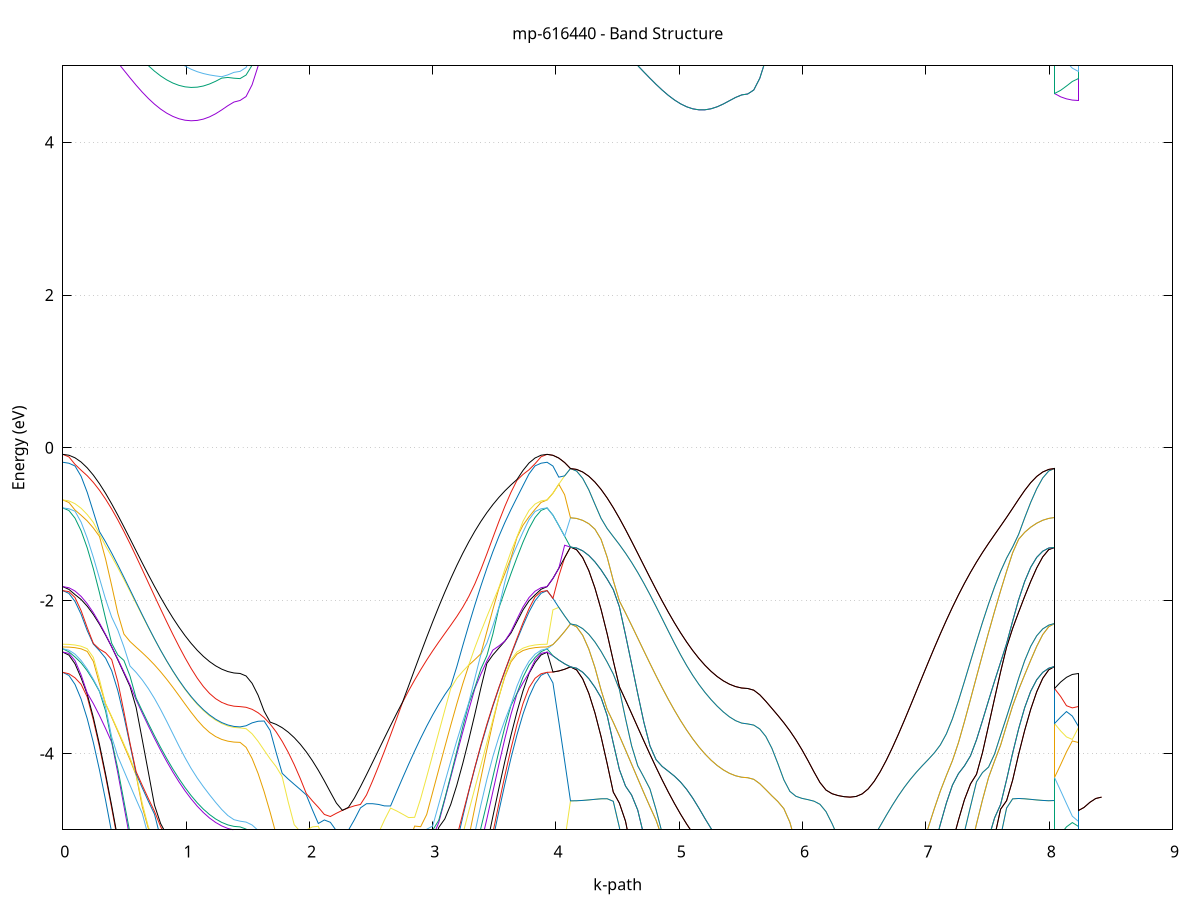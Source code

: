 set title 'mp-616440 - Band Structure'
set xlabel 'k-path'
set ylabel 'Energy (eV)'
set grid y
set yrange [-5:5]
set terminal png size 800,600
set output 'mp-616440_bands_gnuplot.png'
plot '-' using 1:2 with lines notitle, '-' using 1:2 with lines notitle, '-' using 1:2 with lines notitle, '-' using 1:2 with lines notitle, '-' using 1:2 with lines notitle, '-' using 1:2 with lines notitle, '-' using 1:2 with lines notitle, '-' using 1:2 with lines notitle, '-' using 1:2 with lines notitle, '-' using 1:2 with lines notitle, '-' using 1:2 with lines notitle, '-' using 1:2 with lines notitle, '-' using 1:2 with lines notitle, '-' using 1:2 with lines notitle, '-' using 1:2 with lines notitle, '-' using 1:2 with lines notitle, '-' using 1:2 with lines notitle, '-' using 1:2 with lines notitle, '-' using 1:2 with lines notitle, '-' using 1:2 with lines notitle, '-' using 1:2 with lines notitle, '-' using 1:2 with lines notitle, '-' using 1:2 with lines notitle, '-' using 1:2 with lines notitle, '-' using 1:2 with lines notitle, '-' using 1:2 with lines notitle, '-' using 1:2 with lines notitle, '-' using 1:2 with lines notitle, '-' using 1:2 with lines notitle, '-' using 1:2 with lines notitle, '-' using 1:2 with lines notitle, '-' using 1:2 with lines notitle, '-' using 1:2 with lines notitle, '-' using 1:2 with lines notitle, '-' using 1:2 with lines notitle, '-' using 1:2 with lines notitle, '-' using 1:2 with lines notitle, '-' using 1:2 with lines notitle, '-' using 1:2 with lines notitle, '-' using 1:2 with lines notitle, '-' using 1:2 with lines notitle, '-' using 1:2 with lines notitle, '-' using 1:2 with lines notitle, '-' using 1:2 with lines notitle, '-' using 1:2 with lines notitle, '-' using 1:2 with lines notitle, '-' using 1:2 with lines notitle, '-' using 1:2 with lines notitle, '-' using 1:2 with lines notitle, '-' using 1:2 with lines notitle, '-' using 1:2 with lines notitle, '-' using 1:2 with lines notitle, '-' using 1:2 with lines notitle, '-' using 1:2 with lines notitle, '-' using 1:2 with lines notitle, '-' using 1:2 with lines notitle, '-' using 1:2 with lines notitle, '-' using 1:2 with lines notitle, '-' using 1:2 with lines notitle, '-' using 1:2 with lines notitle, '-' using 1:2 with lines notitle, '-' using 1:2 with lines notitle, '-' using 1:2 with lines notitle, '-' using 1:2 with lines notitle, '-' using 1:2 with lines notitle, '-' using 1:2 with lines notitle, '-' using 1:2 with lines notitle, '-' using 1:2 with lines notitle
0.000000 -21.553362
0.049575 -21.546062
0.099150 -21.524062
0.148724 -21.487562
0.198299 -21.436362
0.247874 -21.370662
0.297449 -21.290362
0.347023 -21.195662
0.396598 -21.086362
0.446173 -20.962762
0.495748 -20.824862
0.545322 -20.672562
0.594897 -20.506262
0.644472 -20.325762
0.694047 -20.131462
0.743621 -19.923262
0.793196 -19.701562
0.842771 -19.466362
0.892346 -19.218162
0.941920 -18.957162
0.991495 -18.683762
1.041070 -18.398562
1.090645 -18.102162
1.140220 -17.795762
1.189794 -17.480762
1.239369 -17.159562
1.288944 -16.836062
1.338519 -16.518662
1.388093 -16.226562
1.437668 -16.026162
1.437668 -16.026162
1.486494 -16.019762
1.535320 -16.000462
1.584145 -15.968562
1.632971 -15.923862
1.681797 -15.866562
1.730623 -15.796762
1.779448 -15.714362
1.828274 -15.619662
1.877100 -15.512762
1.925926 -15.394062
1.974752 -15.263762
2.023577 -15.122462
2.072403 -14.970962
2.121229 -14.810662
2.170055 -14.644662
2.218880 -14.481762
2.267706 -14.361362
2.267706 -14.361362
2.316532 -14.568062
2.365358 -14.879462
2.414183 -15.214962
2.463009 -15.560162
2.511835 -15.908262
2.560661 -16.255362
2.609487 -16.598562
2.658312 -16.935762
2.707138 -17.265462
2.755964 -17.586462
2.804790 -17.897762
2.853615 -18.198562
2.902441 -18.488362
2.951267 -18.766562
3.000093 -19.032762
3.048918 -19.286662
3.097744 -19.527862
3.146570 -19.756262
3.195396 -19.971662
3.244222 -20.173662
3.293047 -20.362362
3.341873 -20.537462
3.390699 -20.698862
3.439525 -20.846562
3.488350 -20.980462
3.537176 -21.100362
3.586002 -21.206362
3.634828 -21.298262
3.683653 -21.376162
3.732479 -21.439862
3.781305 -21.489462
3.830131 -21.524962
3.878956 -21.546262
3.927782 -21.553362
3.927782 -21.553362
3.975210 -21.546662
4.022638 -21.526562
4.070065 -21.493162
4.117493 -21.446362
4.117493 -21.446362
4.167068 -21.439062
4.216642 -21.417162
4.266217 -21.380662
4.315792 -21.329562
4.365367 -21.263862
4.414942 -21.183662
4.464516 -21.089062
4.514091 -20.979862
4.563666 -20.856362
4.613241 -20.718562
4.662815 -20.566562
4.712390 -20.400362
4.761965 -20.220062
4.811540 -20.025962
4.861114 -19.818062
4.910689 -19.596562
4.960264 -19.361762
5.009839 -19.113962
5.059413 -18.853262
5.108988 -18.580362
5.158563 -18.295762
5.208138 -18.000262
5.257712 -17.694862
5.307287 -17.381162
5.356862 -17.061962
5.406437 -16.741962
5.456011 -16.431062
5.505586 -16.155962
5.555161 -16.016462
5.555161 -16.016462
5.603987 -16.010062
5.652813 -15.990962
5.701638 -15.959062
5.750464 -15.914462
5.799290 -15.857062
5.848116 -15.787162
5.896941 -15.704662
5.945767 -15.609862
5.994593 -15.502662
6.043419 -15.383562
6.092244 -15.252562
6.141070 -15.110262
6.189896 -14.957262
6.238722 -14.794862
6.287548 -14.626062
6.336373 -14.460762
6.385199 -14.358462
6.385199 -14.358462
6.434025 -14.512762
6.482851 -14.805562
6.531676 -15.131962
6.580502 -15.471262
6.629328 -15.815562
6.678154 -16.159962
6.726979 -16.501162
6.775805 -16.836762
6.824631 -17.165362
6.873457 -17.485362
6.922283 -17.795862
6.971108 -18.095962
7.019934 -18.385262
7.068760 -18.662962
7.117586 -18.928762
7.166411 -19.182262
7.215237 -19.423162
7.264063 -19.651262
7.312889 -19.866262
7.361714 -20.068162
7.410540 -20.256562
7.459366 -20.431462
7.508192 -20.592762
7.557017 -20.740362
7.605843 -20.874062
7.654669 -20.993862
7.703495 -21.099762
7.752321 -21.191562
7.801146 -21.269362
7.849972 -21.333062
7.898798 -21.382662
7.947624 -21.418062
7.996449 -21.439362
8.045275 -21.446362
8.045275 -16.016462
8.092703 -16.019462
8.140131 -16.022662
8.187558 -16.025162
8.234986 -16.026162
8.234986 -14.361362
8.282414 -14.360962
8.329841 -14.359962
8.377269 -14.358862
8.424697 -14.358462
e
0.000000 -21.147062
0.049575 -21.139762
0.099150 -21.117862
0.148724 -21.081462
0.198299 -21.030462
0.247874 -20.964862
0.297449 -20.884862
0.347023 -20.790362
0.396598 -20.681562
0.446173 -20.558262
0.495748 -20.420762
0.545322 -20.269062
0.594897 -20.103262
0.644472 -19.923362
0.694047 -19.729662
0.743621 -19.522162
0.793196 -19.301162
0.842771 -19.066862
0.892346 -18.819562
0.941920 -18.559562
0.991495 -18.287162
1.041070 -18.003062
1.090645 -17.708062
1.140220 -17.403062
1.189794 -17.089662
1.239369 -16.773962
1.288944 -16.477262
1.338519 -16.209362
1.388093 -16.020462
1.437668 -16.012662
1.437668 -16.012662
1.486494 -16.006262
1.535320 -15.987062
1.584145 -15.955262
1.632971 -15.910662
1.681797 -15.853362
1.730623 -15.783462
1.779448 -15.700962
1.828274 -15.606162
1.877100 -15.498862
1.925926 -15.379362
1.974752 -15.247862
2.023577 -15.104762
2.072403 -14.950462
2.121229 -14.786262
2.170055 -14.614562
2.218880 -14.445962
2.267706 -14.361362
2.267706 -14.361362
2.316532 -14.418062
2.365358 -14.636962
2.414183 -14.917162
2.463009 -15.225662
2.511835 -15.548562
2.560661 -15.877562
2.609487 -16.214962
2.658312 -16.549162
2.707138 -16.876362
2.755964 -17.195362
2.804790 -17.504962
2.853615 -17.804362
2.902441 -18.092762
2.951267 -18.369762
3.000093 -18.634962
3.048918 -18.887762
3.097744 -19.128162
3.146570 -19.355862
3.195396 -19.570362
3.244222 -19.771762
3.293047 -19.959762
3.341873 -20.134362
3.390699 -20.295262
3.439525 -20.442462
3.488350 -20.575862
3.537176 -20.695462
3.586002 -20.801062
3.634828 -20.892762
3.683653 -20.970362
3.732479 -21.033962
3.781305 -21.083362
3.830131 -21.118762
3.878956 -21.139962
3.927782 -21.147062
3.927782 -21.147062
3.975210 -21.227462
4.022638 -21.313162
4.070065 -21.386362
4.117493 -21.446362
4.117493 -21.446362
4.167068 -21.439062
4.216642 -21.417162
4.266217 -21.380662
4.315792 -21.329562
4.365367 -21.263862
4.414942 -21.183662
4.464516 -21.089062
4.514091 -20.979862
4.563666 -20.856362
4.613241 -20.718562
4.662815 -20.566562
4.712390 -20.400362
4.761965 -20.220062
4.811540 -20.025962
4.861114 -19.818062
4.910689 -19.596562
4.960264 -19.361762
5.009839 -19.113962
5.059413 -18.853262
5.108988 -18.580362
5.158563 -18.295762
5.208138 -18.000262
5.257712 -17.694862
5.307287 -17.381162
5.356862 -17.061962
5.406437 -16.741962
5.456011 -16.431062
5.505586 -16.155962
5.555161 -16.016462
5.555161 -16.016462
5.603987 -16.010062
5.652813 -15.990962
5.701638 -15.959062
5.750464 -15.914462
5.799290 -15.857062
5.848116 -15.787162
5.896941 -15.704662
5.945767 -15.609862
5.994593 -15.502662
6.043419 -15.383562
6.092244 -15.252562
6.141070 -15.110262
6.189896 -14.957262
6.238722 -14.794862
6.287548 -14.626062
6.336373 -14.460762
6.385199 -14.358462
6.385199 -14.358462
6.434025 -14.512762
6.482851 -14.805562
6.531676 -15.131962
6.580502 -15.471262
6.629328 -15.815562
6.678154 -16.159962
6.726979 -16.501162
6.775805 -16.836762
6.824631 -17.165362
6.873457 -17.485362
6.922283 -17.795862
6.971108 -18.095962
7.019934 -18.385262
7.068760 -18.662962
7.117586 -18.928762
7.166411 -19.182262
7.215237 -19.423162
7.264063 -19.651262
7.312889 -19.866262
7.361714 -20.068162
7.410540 -20.256562
7.459366 -20.431462
7.508192 -20.592762
7.557017 -20.740362
7.605843 -20.874062
7.654669 -20.993862
7.703495 -21.099762
7.752321 -21.191562
7.801146 -21.269362
7.849972 -21.333062
7.898798 -21.382662
7.947624 -21.418062
7.996449 -21.439362
8.045275 -21.446362
8.045275 -16.016462
8.092703 -16.014362
8.140131 -16.013162
8.187558 -16.012762
8.234986 -16.012662
8.234986 -14.361362
8.282414 -14.360962
8.329841 -14.359862
8.377269 -14.358862
8.424697 -14.358462
e
0.000000 -21.103162
0.049575 -21.095862
0.099150 -21.074062
0.148724 -21.037662
0.198299 -20.986762
0.247874 -20.921362
0.297449 -20.841562
0.347023 -20.747262
0.396598 -20.638562
0.446173 -20.515562
0.495748 -20.378362
0.545322 -20.227062
0.594897 -20.061662
0.644472 -19.882262
0.694047 -19.689262
0.743621 -19.482562
0.793196 -19.262462
0.842771 -19.029262
0.892346 -18.783362
0.941920 -18.525062
0.991495 -18.254962
1.041070 -17.973862
1.090645 -17.682962
1.140220 -17.383762
1.189794 -17.079262
1.239369 -16.770462
1.288944 -16.449962
1.338519 -16.137562
1.388093 -15.859062
1.437668 -15.716262
1.437668 -15.716262
1.486494 -15.709962
1.535320 -15.691162
1.584145 -15.659962
1.632971 -15.616362
1.681797 -15.560262
1.730623 -15.492062
1.779448 -15.411562
1.828274 -15.318962
1.877100 -15.214662
1.925926 -15.098662
1.974752 -14.971462
2.023577 -14.833362
2.072403 -14.685062
2.121229 -14.527762
2.170055 -14.363462
2.218880 -14.198262
2.267706 -14.099362
2.267706 -14.099362
2.316532 -14.252562
2.365358 -14.540062
2.414183 -14.859162
2.463009 -15.193262
2.511835 -15.533862
2.560661 -15.875662
2.609487 -16.207462
2.658312 -16.534562
2.707138 -16.856462
2.755964 -17.171162
2.804790 -17.477362
2.853615 -17.773962
2.902441 -18.060262
2.951267 -18.335362
3.000093 -18.598962
3.048918 -18.850662
3.097744 -19.089862
3.146570 -19.316562
3.195396 -19.530362
3.244222 -19.731162
3.293047 -19.918562
3.341873 -20.092662
3.390699 -20.253162
3.439525 -20.400062
3.488350 -20.533162
3.537176 -20.652462
3.586002 -20.757862
3.634828 -20.849362
3.683653 -20.926862
3.732479 -20.990262
3.781305 -21.039662
3.830131 -21.074962
3.878956 -21.096162
3.927782 -21.103162
3.927782 -21.103162
3.975210 -21.009562
4.022638 -20.884262
4.070065 -20.745162
4.117493 -20.592862
4.117493 -20.592862
4.167068 -20.585562
4.216642 -20.563862
4.266217 -20.527662
4.315792 -20.476962
4.365367 -20.411862
4.414942 -20.332362
4.464516 -20.238462
4.514091 -20.130362
4.563666 -20.007962
4.613241 -19.871362
4.662815 -19.720762
4.712390 -19.556162
4.761965 -19.377762
4.811540 -19.185662
4.861114 -18.980062
4.910689 -18.761262
4.960264 -18.529362
5.009839 -18.284962
5.059413 -18.028262
5.108988 -17.760062
5.158563 -17.481262
5.208138 -17.193162
5.257712 -16.897662
5.307287 -16.598162
5.356862 -16.301162
5.406437 -16.019562
5.456011 -15.784462
5.505586 -15.661662
5.555161 -15.661862
5.555161 -15.661862
5.603987 -15.655562
5.652813 -15.636862
5.701638 -15.605762
5.750464 -15.562362
5.799290 -15.506562
5.848116 -15.438762
5.896941 -15.358862
5.945767 -15.267262
5.994593 -15.164162
6.043419 -15.050062
6.092244 -14.925462
6.141070 -14.791062
6.189896 -14.648062
6.238722 -14.498362
6.287548 -14.345062
6.336373 -14.195262
6.385199 -14.091562
6.385199 -14.091562
6.434025 -14.131162
6.482851 -14.282262
6.531676 -14.516762
6.580502 -14.795962
6.629328 -15.099762
6.678154 -15.416062
6.726979 -15.737062
6.775805 -16.057762
6.824631 -16.374662
6.873457 -16.685562
6.922283 -16.988662
6.971108 -17.282562
7.019934 -17.566562
7.068760 -17.839862
7.117586 -18.101662
7.166411 -18.351762
7.215237 -18.589662
7.264063 -18.815062
7.312889 -19.027662
7.361714 -19.227362
7.410540 -19.413862
7.459366 -19.587062
7.508192 -19.746762
7.557017 -19.892962
7.605843 -20.025462
7.654669 -20.144162
7.703495 -20.249162
7.752321 -20.340162
7.801146 -20.417262
7.849972 -20.480462
7.898798 -20.529562
7.947624 -20.564762
7.996449 -20.585762
8.045275 -20.592862
8.045275 -15.661862
8.092703 -15.687362
8.140131 -15.704162
8.187558 -15.713362
8.234986 -15.716262
8.234986 -14.099362
8.282414 -14.098762
8.329841 -14.097062
8.377269 -14.094562
8.424697 -14.091562
e
0.000000 -19.880262
0.049575 -19.873062
0.099150 -19.851462
0.148724 -19.815562
0.198299 -19.765162
0.247874 -19.700562
0.297449 -19.621662
0.347023 -19.528562
0.396598 -19.421162
0.446173 -19.299762
0.495748 -19.164362
0.545322 -19.014862
0.594897 -18.851662
0.644472 -18.674662
0.694047 -18.484262
0.743621 -18.280462
0.793196 -18.063662
0.842771 -17.834062
0.892346 -17.592062
0.941920 -17.338462
0.991495 -17.073662
1.041070 -16.798962
1.090645 -16.516062
1.140220 -16.227462
1.189794 -15.938762
1.239369 -15.687562
1.288944 -15.491962
1.338519 -15.410062
1.388093 -15.463362
1.437668 -15.523662
1.437668 -15.523662
1.486494 -15.517562
1.535320 -15.498962
1.584145 -15.468062
1.632971 -15.424962
1.681797 -15.369762
1.730623 -15.302762
1.779448 -15.224062
1.828274 -15.133962
1.877100 -15.033162
1.925926 -14.922262
1.974752 -14.802162
2.023577 -14.674162
2.072403 -14.540462
2.121229 -14.404062
2.170055 -14.270462
2.218880 -14.149462
2.267706 -14.083662
2.267706 -14.083662
2.316532 -14.041962
2.365358 -14.037462
2.414183 -14.130562
2.463009 -14.304962
2.511835 -14.537462
2.560661 -14.805862
2.609487 -15.098262
2.658312 -15.405362
2.707138 -15.712462
2.755964 -16.015862
2.804790 -16.313062
2.853615 -16.602262
2.902441 -16.882162
2.951267 -17.151862
3.000093 -17.410762
3.048918 -17.658162
3.097744 -17.893662
3.146570 -18.116962
3.195396 -18.327662
3.244222 -18.525562
3.293047 -18.710462
3.341873 -18.882262
3.390699 -19.040762
3.439525 -19.185662
3.488350 -19.317162
3.537176 -19.434962
3.586002 -19.539062
3.634828 -19.629462
3.683653 -19.705962
3.732479 -19.768662
3.781305 -19.817462
3.830131 -19.852362
3.878956 -19.873262
3.927782 -19.880262
3.927782 -19.880262
3.975210 -20.059462
4.022638 -20.249662
4.070065 -20.427562
4.117493 -20.592862
4.117493 -20.592862
4.167068 -20.585562
4.216642 -20.563862
4.266217 -20.527662
4.315792 -20.476962
4.365367 -20.411862
4.414942 -20.332362
4.464516 -20.238462
4.514091 -20.130362
4.563666 -20.007962
4.613241 -19.871362
4.662815 -19.720762
4.712390 -19.556162
4.761965 -19.377762
4.811540 -19.185662
4.861114 -18.980062
4.910689 -18.761262
4.960264 -18.529362
5.009839 -18.284862
5.059413 -18.028262
5.108988 -17.760062
5.158563 -17.481262
5.208138 -17.193162
5.257712 -16.897662
5.307287 -16.598162
5.356862 -16.301162
5.406437 -16.019562
5.456011 -15.784462
5.505586 -15.661662
5.555161 -15.661862
5.555161 -15.661862
5.603987 -15.655562
5.652813 -15.636862
5.701638 -15.605762
5.750464 -15.562362
5.799290 -15.506562
5.848116 -15.438762
5.896941 -15.358862
5.945767 -15.267262
5.994593 -15.164162
6.043419 -15.050062
6.092244 -14.925462
6.141070 -14.791062
6.189896 -14.648062
6.238722 -14.498362
6.287548 -14.345062
6.336373 -14.195262
6.385199 -14.091562
6.385199 -14.091562
6.434025 -14.131162
6.482851 -14.282262
6.531676 -14.516762
6.580502 -14.795962
6.629328 -15.099762
6.678154 -15.416062
6.726979 -15.737062
6.775805 -16.057762
6.824631 -16.374662
6.873457 -16.685562
6.922283 -16.988662
6.971108 -17.282562
7.019934 -17.566562
7.068760 -17.839862
7.117586 -18.101662
7.166411 -18.351762
7.215237 -18.589662
7.264063 -18.815062
7.312889 -19.027662
7.361714 -19.227362
7.410540 -19.413862
7.459366 -19.587062
7.508192 -19.746762
7.557017 -19.892962
7.605843 -20.025462
7.654669 -20.144162
7.703495 -20.249162
7.752321 -20.340162
7.801146 -20.417262
7.849972 -20.480462
7.898798 -20.529562
7.947624 -20.564762
7.996449 -20.585762
8.045275 -20.592862
8.045275 -15.661862
8.092703 -15.627062
8.140131 -15.585062
8.187558 -15.543662
8.234986 -15.523662
8.234986 -14.083662
8.282414 -14.084262
8.329841 -14.085962
8.377269 -14.088562
8.424697 -14.091562
e
0.000000 -19.828662
0.049575 -19.821462
0.099150 -19.799962
0.148724 -19.764162
0.198299 -19.713962
0.247874 -19.649462
0.297449 -19.570762
0.347023 -19.477862
0.396598 -19.370862
0.446173 -19.249662
0.495748 -19.114662
0.545322 -18.965662
0.594897 -18.802962
0.644472 -18.626762
0.694047 -18.437062
0.743621 -18.234262
0.793196 -18.018562
0.842771 -17.790462
0.892346 -17.550262
0.941920 -17.298962
0.991495 -17.037362
1.041070 -16.767062
1.090645 -16.490462
1.140220 -16.211762
1.189794 -15.938262
1.239369 -15.658162
1.288944 -15.408962
1.338519 -15.240762
1.388093 -15.220762
1.437668 -15.273162
1.437668 -15.273162
1.486494 -15.267062
1.535320 -15.248862
1.584145 -15.218462
1.632971 -15.176162
1.681797 -15.121962
1.730623 -15.056162
1.779448 -14.979062
1.828274 -14.890962
1.877100 -14.792562
1.925926 -14.684462
1.974752 -14.567862
2.023577 -14.444462
2.072403 -14.316362
2.121229 -14.187562
2.170055 -14.064062
2.218880 -13.955762
2.267706 -13.999662
2.267706 -13.999662
2.316532 -13.960262
2.365358 -13.905762
2.414183 -14.042562
2.463009 -14.251562
2.511835 -14.509862
2.560661 -14.796762
2.609487 -15.094162
2.658312 -15.391562
2.707138 -15.691262
2.755964 -15.989062
2.804790 -16.281862
2.853615 -16.567562
2.902441 -16.844662
2.951267 -17.112062
3.000093 -17.369062
3.048918 -17.614862
3.097744 -17.849062
3.146570 -18.071262
3.195396 -18.280962
3.244222 -18.478062
3.293047 -18.662262
3.341873 -18.833462
3.390699 -18.991462
3.439525 -19.135962
3.488350 -19.266962
3.537176 -19.384562
3.586002 -19.488362
3.634828 -19.578462
3.683653 -19.654862
3.732479 -19.717362
3.781305 -19.766062
3.830131 -19.800862
3.878956 -19.821762
3.927782 -19.828662
3.927782 -19.828662
3.975210 -19.637062
4.022638 -19.409962
4.070065 -19.170562
4.117493 -18.919462
4.117493 -18.919462
4.167068 -18.912362
4.216642 -18.891162
4.266217 -18.855662
4.315792 -18.806062
4.365367 -18.742362
4.414942 -18.664662
4.464516 -18.572862
4.514091 -18.467062
4.563666 -18.347462
4.613241 -18.214062
4.662815 -18.067062
4.712390 -17.906562
4.761965 -17.732662
4.811540 -17.545662
4.861114 -17.345762
4.910689 -17.133462
4.960264 -16.909162
5.009839 -16.673362
5.059413 -16.427262
5.108988 -16.171962
5.158563 -15.909762
5.208138 -15.644462
5.257712 -15.382862
5.307287 -15.138862
5.356862 -14.941862
5.406437 -14.842862
5.456011 -14.870562
5.505586 -14.944062
5.555161 -14.966562
5.555161 -14.966562
5.603987 -14.960662
5.652813 -14.942862
5.701638 -14.913462
5.750464 -14.872362
5.799290 -14.819962
5.848116 -14.756562
5.896941 -14.682562
5.945767 -14.598762
5.994593 -14.505962
6.043419 -14.405762
6.092244 -14.300162
6.141070 -14.192062
6.189896 -14.086662
6.238722 -13.991562
6.287548 -13.919962
6.336373 -13.910262
6.385199 -14.023162
6.385199 -14.023162
6.434025 -13.938862
6.482851 -13.809362
6.531676 -13.741162
6.580502 -13.768262
6.629328 -13.888662
6.678154 -14.082762
6.726979 -14.323762
6.775805 -14.590562
6.824631 -14.869762
6.873457 -15.152662
6.922283 -15.434362
6.971108 -15.711362
7.019934 -15.981362
7.068760 -16.242862
7.117586 -16.494762
7.166411 -16.736162
7.215237 -16.966462
7.264063 -17.185062
7.312889 -17.391762
7.361714 -17.585962
7.410540 -17.767662
7.459366 -17.936562
7.508192 -18.092462
7.557017 -18.235162
7.605843 -18.364562
7.654669 -18.480662
7.703495 -18.583262
7.752321 -18.672262
7.801146 -18.747662
7.849972 -18.809462
7.898798 -18.857562
7.947624 -18.891962
7.996449 -18.912562
8.045275 -18.919462
8.045275 -14.966562
8.092703 -15.072662
8.140131 -15.167962
8.187558 -15.242062
8.234986 -15.273162
8.234986 -13.999662
8.282414 -14.003562
8.329841 -14.012262
8.377269 -14.020062
8.424697 -14.023162
e
0.000000 -17.824162
0.049575 -17.817162
0.099150 -17.796262
0.148724 -17.761462
0.198299 -17.712762
0.247874 -17.650262
0.297449 -17.573862
0.347023 -17.483662
0.396598 -17.379862
0.446173 -17.262462
0.495748 -17.131562
0.545322 -16.987262
0.594897 -16.829862
0.644472 -16.659362
0.694047 -16.476162
0.743621 -16.280562
0.793196 -16.072962
0.842771 -15.853962
0.892346 -15.624362
0.941920 -15.385562
0.991495 -15.142362
1.041070 -14.901562
1.090645 -14.668862
1.140220 -14.462062
1.189794 -14.316262
1.239369 -14.279662
1.288944 -14.357762
1.338519 -14.478962
1.388093 -14.582562
1.437668 -14.629962
1.437668 -14.629962
1.486494 -14.624362
1.535320 -14.607562
1.584145 -14.579662
1.632971 -14.540962
1.681797 -14.491962
1.730623 -14.433062
1.779448 -14.365262
1.828274 -14.289662
1.877100 -14.207962
1.925926 -14.122962
1.974752 -14.038262
2.023577 -13.959862
2.072403 -13.896362
2.121229 -13.860262
2.170055 -13.866062
2.218880 -13.922462
2.267706 -13.999662
2.267706 -13.999662
2.316532 -13.896062
2.365358 -13.810162
2.414183 -13.644262
2.463009 -13.500262
2.511835 -13.413162
2.560661 -13.418662
2.609487 -13.525762
2.658312 -13.708162
2.707138 -13.933962
2.755964 -14.181462
2.804790 -14.437862
2.853615 -14.695862
2.902441 -14.951862
2.951267 -15.204862
3.000093 -15.449562
3.048918 -15.684662
3.097744 -15.909362
3.146570 -16.123162
3.195396 -16.325362
3.244222 -16.515562
3.293047 -16.693662
3.341873 -16.859262
3.390699 -17.012062
3.439525 -17.152162
3.488350 -17.279162
3.537176 -17.393062
3.586002 -17.493862
3.634828 -17.581262
3.683653 -17.655362
3.732479 -17.716162
3.781305 -17.763362
3.830131 -17.797162
3.878956 -17.817362
3.927782 -17.824162
3.927782 -17.824162
3.975210 -18.102862
4.022638 -18.384862
4.070065 -18.657362
4.117493 -18.919462
4.117493 -18.919462
4.167068 -18.912362
4.216642 -18.891162
4.266217 -18.855662
4.315792 -18.806062
4.365367 -18.742362
4.414942 -18.664662
4.464516 -18.572862
4.514091 -18.467062
4.563666 -18.347462
4.613241 -18.214062
4.662815 -18.067062
4.712390 -17.906562
4.761965 -17.732662
4.811540 -17.545662
4.861114 -17.345762
4.910689 -17.133462
4.960264 -16.909162
5.009839 -16.673362
5.059413 -16.427262
5.108988 -16.171962
5.158563 -15.909762
5.208138 -15.644462
5.257712 -15.382862
5.307287 -15.138862
5.356862 -14.941862
5.406437 -14.842862
5.456011 -14.870562
5.505586 -14.944062
5.555161 -14.966562
5.555161 -14.966562
5.603987 -14.960662
5.652813 -14.942862
5.701638 -14.913462
5.750464 -14.872362
5.799290 -14.819962
5.848116 -14.756562
5.896941 -14.682562
5.945767 -14.598762
5.994593 -14.505962
6.043419 -14.405762
6.092244 -14.300162
6.141070 -14.192062
6.189896 -14.086662
6.238722 -13.991562
6.287548 -13.919962
6.336373 -13.910262
6.385199 -14.023162
6.385199 -14.023162
6.434025 -13.938862
6.482851 -13.809362
6.531676 -13.741162
6.580502 -13.768262
6.629328 -13.888662
6.678154 -14.082762
6.726979 -14.323762
6.775805 -14.590562
6.824631 -14.869762
6.873457 -15.152662
6.922283 -15.434362
6.971108 -15.711362
7.019934 -15.981362
7.068760 -16.242862
7.117586 -16.494762
7.166411 -16.736162
7.215237 -16.966462
7.264063 -17.185062
7.312889 -17.391762
7.361714 -17.585962
7.410540 -17.767662
7.459366 -17.936562
7.508192 -18.092462
7.557017 -18.235162
7.605843 -18.364562
7.654669 -18.480662
7.703495 -18.583262
7.752321 -18.672262
7.801146 -18.747662
7.849972 -18.809462
7.898798 -18.857562
7.947624 -18.891962
7.996449 -18.912562
8.045275 -18.919462
8.045275 -14.966562
8.092703 -14.856562
8.140131 -14.751162
8.187558 -14.665862
8.234986 -14.629962
8.234986 -13.999662
8.282414 -14.003562
8.329841 -14.012262
8.377269 -14.020062
8.424697 -14.023162
e
0.000000 -17.799962
0.049575 -17.793062
0.099150 -17.772262
0.148724 -17.737562
0.198299 -17.689162
0.247874 -17.626862
0.297449 -17.550762
0.347023 -17.461062
0.396598 -17.357662
0.446173 -17.240762
0.495748 -17.110562
0.545322 -16.967062
0.594897 -16.810462
0.644472 -16.641162
0.694047 -16.459262
0.743621 -16.265262
0.793196 -16.059662
0.842771 -15.843162
0.892346 -15.616762
0.941920 -15.382362
0.991495 -15.139262
1.041070 -14.889062
1.090645 -14.641162
1.140220 -14.408062
1.189794 -14.215962
1.239369 -14.112962
1.288944 -14.134162
1.338519 -14.218062
1.388093 -14.248762
1.437668 -14.235862
1.437668 -14.235862
1.486494 -14.230262
1.535320 -14.213762
1.584145 -14.186362
1.632971 -14.148262
1.681797 -14.100162
1.730623 -14.042562
1.779448 -13.976462
1.828274 -13.903162
1.877100 -13.824862
1.925926 -13.744762
1.974752 -13.667862
2.023577 -13.601962
2.072403 -13.559462
2.121229 -13.557162
2.170055 -13.665262
2.218880 -13.882862
2.267706 -13.878262
2.267706 -13.878262
2.316532 -13.853962
2.365358 -13.713362
2.414183 -13.494762
2.463009 -13.349162
2.511835 -13.294062
2.560661 -13.333462
2.609487 -13.467462
2.658312 -13.668662
2.707138 -13.907662
2.755964 -14.164862
2.804790 -14.428562
2.853615 -14.692262
2.902441 -14.950762
2.951267 -15.200062
3.000093 -15.441562
3.048918 -15.674162
3.097744 -15.896762
3.146570 -16.108562
3.195396 -16.309262
3.244222 -16.498162
3.293047 -16.675062
3.341873 -16.839662
3.390699 -16.991662
3.439525 -17.130962
3.488350 -17.257362
3.537176 -17.370862
3.586002 -17.471162
3.634828 -17.558162
3.683653 -17.631962
3.732479 -17.692462
3.781305 -17.739462
3.830131 -17.773162
3.878956 -17.793262
3.927782 -17.799962
3.927782 -17.799962
3.975210 -17.514462
4.022638 -17.213262
4.070065 -16.911562
4.117493 -16.616162
4.117493 -16.616162
4.167068 -16.609462
4.216642 -16.589262
4.266217 -16.555562
4.315792 -16.508462
4.365367 -16.447962
4.414942 -16.374062
4.464516 -16.286962
4.514091 -16.186662
4.563666 -16.073162
4.613241 -15.946762
4.662815 -15.807562
4.712390 -15.655762
4.761965 -15.491562
4.811540 -15.315362
4.861114 -15.127462
4.910689 -14.928562
4.960264 -14.719462
5.009839 -14.501562
5.059413 -14.277062
5.108988 -14.049862
5.158563 -13.827462
5.208138 -13.625762
5.257712 -13.479462
5.307287 -13.443562
5.356862 -13.525262
5.406437 -13.633962
5.456011 -13.734462
5.505586 -13.868662
5.555161 -13.939062
5.555161 -13.939062
5.603987 -13.933862
5.652813 -13.918162
5.701638 -13.892262
5.750464 -13.856562
5.799290 -13.811862
5.848116 -13.759262
5.896941 -13.700162
5.945767 -13.636962
5.994593 -13.573262
6.043419 -13.514362
6.092244 -13.468262
6.141070 -13.446462
6.189896 -13.463962
6.238722 -13.535162
6.287548 -13.665462
6.336373 -13.820462
6.385199 -13.853862
6.385199 -13.853862
6.434025 -13.806262
6.482851 -13.678562
6.531676 -13.497862
6.580502 -13.292162
6.629328 -13.087162
6.678154 -12.907762
6.726979 -12.797962
6.775805 -12.811662
6.824631 -12.945562
6.873457 -13.146662
6.922283 -13.376962
6.971108 -13.617562
7.019934 -13.859662
7.068760 -14.098362
7.117586 -14.330762
7.166411 -14.555262
7.215237 -14.770362
7.264063 -14.975462
7.312889 -15.169762
7.361714 -15.352862
7.410540 -15.524462
7.459366 -15.684062
7.508192 -15.831562
7.557017 -15.966662
7.605843 -16.089362
7.654669 -16.199462
7.703495 -16.296762
7.752321 -16.381362
7.801146 -16.452962
7.849972 -16.511662
7.898798 -16.557362
7.947624 -16.590062
7.996449 -16.609662
8.045275 -16.616162
8.045275 -13.939062
8.092703 -14.043662
8.140131 -14.134762
8.187558 -14.205862
8.234986 -14.235862
8.234986 -13.878262
8.282414 -13.874162
8.329841 -13.865162
8.377269 -13.857062
8.424697 -13.853862
e
0.000000 -15.862962
0.049575 -15.856462
0.099150 -15.836962
0.148724 -15.804562
0.198299 -15.759162
0.247874 -15.700762
0.297449 -15.629362
0.347023 -15.545262
0.396598 -15.448262
0.446173 -15.338562
0.495748 -15.216162
0.545322 -15.081362
0.594897 -14.934262
0.644472 -14.774962
0.694047 -14.603862
0.743621 -14.421162
0.793196 -14.227562
0.842771 -14.023662
0.892346 -13.810662
0.941920 -13.590562
0.991495 -13.366962
1.041070 -13.146962
1.090645 -12.946862
1.140220 -12.803562
1.189794 -12.766962
1.239369 -13.075462
1.288944 -13.377662
1.338519 -13.577862
1.388093 -13.605062
1.437668 -13.504062
1.437668 -13.504062
1.486494 -13.499762
1.535320 -13.487162
1.584145 -13.466562
1.632971 -13.438762
1.681797 -13.404862
1.730623 -13.366462
1.779448 -13.325962
1.828274 -13.286862
1.877100 -13.253862
1.925926 -13.233862
1.974752 -13.235862
2.023577 -13.270962
2.072403 -13.350562
2.121229 -13.482162
2.170055 -13.614062
2.218880 -13.738362
2.267706 -13.878262
2.267706 -13.878262
2.316532 -13.789662
2.365358 -13.625662
2.414183 -13.470162
2.463009 -13.260762
2.511835 -13.017562
2.560661 -12.768462
2.609487 -12.517462
2.658312 -12.269262
2.707138 -12.185962
2.755964 -12.432962
2.804790 -12.683162
2.853615 -12.931762
2.902441 -13.175762
2.951267 -13.413162
3.000093 -13.642462
3.048918 -13.862662
3.097744 -14.073162
3.146570 -14.273162
3.195396 -14.462362
3.244222 -14.640362
3.293047 -14.806862
3.341873 -14.961662
3.390699 -15.104562
3.439525 -15.235462
3.488350 -15.354162
3.537176 -15.460662
3.586002 -15.554762
3.634828 -15.636462
3.683653 -15.705562
3.732479 -15.762262
3.781305 -15.806362
3.830131 -15.837762
3.878956 -15.856662
3.927782 -15.862962
3.927782 -15.862962
3.975210 -15.926662
4.022638 -16.098162
4.070065 -16.338462
4.117493 -16.616162
4.117493 -16.616162
4.167068 -16.609462
4.216642 -16.589262
4.266217 -16.555562
4.315792 -16.508462
4.365367 -16.447862
4.414942 -16.374062
4.464516 -16.286962
4.514091 -16.186662
4.563666 -16.073162
4.613241 -15.946762
4.662815 -15.807562
4.712390 -15.655762
4.761965 -15.491562
4.811540 -15.315362
4.861114 -15.127462
4.910689 -14.928562
4.960264 -14.719462
5.009839 -14.501562
5.059413 -14.277062
5.108988 -14.049862
5.158563 -13.827462
5.208138 -13.625762
5.257712 -13.479462
5.307287 -13.443562
5.356862 -13.525262
5.406437 -13.633962
5.456011 -13.734462
5.505586 -13.868662
5.555161 -13.939062
5.555161 -13.939062
5.603987 -13.933862
5.652813 -13.918162
5.701638 -13.892262
5.750464 -13.856562
5.799290 -13.811862
5.848116 -13.759262
5.896941 -13.700162
5.945767 -13.636962
5.994593 -13.573262
6.043419 -13.514362
6.092244 -13.468262
6.141070 -13.446462
6.189896 -13.463962
6.238722 -13.535162
6.287548 -13.665462
6.336373 -13.820462
6.385199 -13.853862
6.385199 -13.853862
6.434025 -13.806262
6.482851 -13.678562
6.531676 -13.497862
6.580502 -13.292162
6.629328 -13.087162
6.678154 -12.907762
6.726979 -12.797962
6.775805 -12.811662
6.824631 -12.945562
6.873457 -13.146662
6.922283 -13.376962
6.971108 -13.617562
7.019934 -13.859662
7.068760 -14.098362
7.117586 -14.330762
7.166411 -14.555262
7.215237 -14.770362
7.264063 -14.975462
7.312889 -15.169762
7.361714 -15.352862
7.410540 -15.524462
7.459366 -15.684062
7.508192 -15.831562
7.557017 -15.966662
7.605843 -16.089362
7.654669 -16.199462
7.703495 -16.296762
7.752321 -16.381362
7.801146 -16.452962
7.849972 -16.511662
7.898798 -16.557362
7.947624 -16.590062
7.996449 -16.609662
8.045275 -16.616162
8.045275 -13.939062
8.092703 -13.822562
8.140131 -13.696762
8.187558 -13.572662
8.234986 -13.504062
8.234986 -13.878262
8.282414 -13.874162
8.329841 -13.865162
8.377269 -13.857062
8.424697 -13.853862
e
0.000000 -13.458262
0.049575 -13.451562
0.099150 -13.431262
0.148724 -13.397862
0.198299 -13.350862
0.247874 -13.290762
0.297449 -13.217662
0.347023 -13.131962
0.396598 -13.033862
0.446173 -12.924062
0.495748 -12.803062
0.545322 -12.671762
0.594897 -12.531362
0.644472 -12.383562
0.694047 -12.230962
0.743621 -12.077362
0.793196 -11.929262
0.842771 -11.797262
0.892346 -11.699962
0.941920 -11.666962
0.991495 -11.733562
1.041070 -11.912262
1.090645 -12.170362
1.140220 -12.452262
1.189794 -12.740962
1.239369 -12.791562
1.288944 -12.769062
1.338519 -12.877462
1.388093 -13.158162
1.437668 -13.371862
1.437668 -13.371862
1.486494 -13.365462
1.535320 -13.346262
1.584145 -13.314362
1.632971 -13.269862
1.681797 -13.212862
1.730623 -13.143762
1.779448 -13.062762
1.828274 -12.970562
1.877100 -12.867462
1.925926 -12.754462
1.974752 -12.632562
2.023577 -12.503262
2.072403 -12.368962
2.121229 -12.232462
2.170055 -12.097562
2.218880 -11.968462
2.267706 -11.846562
2.267706 -11.846562
2.316532 -11.956262
2.365358 -12.021162
2.414183 -12.011162
2.463009 -11.921562
2.511835 -11.926962
2.560661 -11.914262
2.609487 -11.806762
2.658312 -11.950562
2.707138 -12.031362
2.755964 -11.814562
2.804790 -11.634262
2.853615 -11.508862
2.902441 -11.452962
2.951267 -11.468062
3.000093 -11.541862
3.048918 -11.656162
3.097744 -11.794862
3.146570 -11.946262
3.195396 -12.102662
3.244222 -12.258562
3.293047 -12.410462
3.341873 -12.556062
3.390699 -12.693562
3.439525 -12.821762
3.488350 -12.939562
3.537176 -13.046362
3.586002 -13.141662
3.634828 -13.224962
3.683653 -13.295662
3.732479 -13.353962
3.781305 -13.399562
3.830131 -13.432062
3.878956 -13.451762
3.927782 -13.458262
3.927782 -13.458262
3.975210 -13.383462
4.022638 -13.179162
4.070065 -12.883162
4.117493 -12.527862
4.117493 -12.527862
4.167068 -12.521462
4.216642 -12.502262
4.266217 -12.470362
4.315792 -12.425862
4.365367 -12.368862
4.414942 -12.299662
4.464516 -12.218462
4.514091 -12.125762
4.563666 -12.022162
4.613241 -11.908262
4.662815 -11.785062
4.712390 -11.654162
4.761965 -11.517362
4.811540 -11.378262
4.861114 -11.241962
4.910689 -11.117962
4.960264 -11.023362
5.009839 -10.989462
5.059413 -11.062162
5.108988 -11.268462
5.158563 -11.570562
5.208138 -11.900262
5.257712 -12.203762
5.307287 -12.467362
5.356862 -12.742262
5.406437 -13.005662
5.456011 -13.139562
5.505586 -13.067462
5.555161 -12.962662
5.555161 -12.962662
5.603987 -12.956462
5.652813 -12.937962
5.701638 -12.907262
5.750464 -12.864462
5.799290 -12.809762
5.848116 -12.743662
5.896941 -12.666662
5.945767 -12.579462
5.994593 -12.483562
6.043419 -12.381262
6.092244 -12.276562
6.141070 -12.176962
6.189896 -12.092262
6.238722 -12.028062
6.287548 -11.983662
6.336373 -11.963662
6.385199 -11.963962
6.385199 -11.963962
6.434025 -11.950162
6.482851 -11.904862
6.531676 -11.888862
6.580502 -11.896562
6.629328 -11.838462
6.678154 -11.730462
6.726979 -11.750162
6.775805 -11.720162
6.824631 -11.584662
6.873457 -11.393262
6.922283 -11.190162
6.971108 -11.007562
7.019934 -10.873762
7.068760 -10.809662
7.117586 -10.818662
7.166411 -10.886362
7.215237 -10.992562
7.264063 -11.120662
7.312889 -11.259162
7.361714 -11.400862
7.410540 -11.541062
7.459366 -11.676562
7.508192 -11.805162
7.557017 -11.925662
7.605843 -12.036762
7.654669 -12.137562
7.703495 -12.227562
7.752321 -12.306362
7.801146 -12.373562
7.849972 -12.428862
7.898798 -12.472062
7.947624 -12.503062
7.996449 -12.521662
8.045275 -12.527862
8.045275 -12.962662
8.092703 -13.127362
8.140131 -13.257662
8.187558 -13.342362
8.234986 -13.371862
8.234986 -11.846562
8.282414 -11.871962
8.329841 -11.917262
8.377269 -11.951562
8.424697 -11.963962
e
0.000000 -10.822662
0.049575 -10.816862
0.099150 -10.799362
0.148724 -10.770362
0.198299 -10.729862
0.247874 -10.678262
0.297449 -10.615862
0.347023 -10.542962
0.396598 -10.460262
0.446173 -10.368562
0.495748 -10.269162
0.545322 -10.163662
0.594897 -10.054862
0.644472 -9.947162
0.694047 -9.848362
0.743621 -9.773062
0.793196 -9.750062
0.842771 -9.898762
0.892346 -10.223562
0.941920 -10.626262
0.991495 -11.050162
1.041070 -11.473562
1.090645 -11.887662
1.140220 -12.282662
1.189794 -12.598962
1.239369 -12.710762
1.288944 -12.638762
1.338519 -12.833162
1.388093 -13.091462
1.437668 -13.185562
1.437668 -13.185562
1.486494 -13.179162
1.535320 -13.159762
1.584145 -13.127562
1.632971 -13.082562
1.681797 -13.024862
1.730623 -12.954662
1.779448 -12.872062
1.828274 -12.777462
1.877100 -12.670962
1.925926 -12.553162
1.974752 -12.424462
2.023577 -12.285862
2.072403 -12.138462
2.121229 -11.983962
2.170055 -11.825662
2.218880 -11.732462
2.267706 -11.846562
2.267706 -11.846562
2.316532 -11.742562
2.365358 -11.823162
2.414183 -11.828462
2.463009 -11.866562
2.511835 -11.766162
2.560661 -11.616862
2.609487 -11.744362
2.658312 -11.621662
2.707138 -11.386462
2.755964 -11.120762
2.804790 -10.837662
2.853615 -10.547462
2.902441 -10.261762
2.951267 -9.997762
3.000093 -9.782162
3.048918 -9.650662
3.097744 -9.633362
3.146570 -9.674762
3.195396 -9.753262
3.244222 -9.852062
3.293047 -9.960362
3.341873 -10.070962
3.390699 -10.179762
3.439525 -10.283762
3.488350 -10.381162
3.537176 -10.470562
3.586002 -10.551062
3.634828 -10.621862
3.683653 -10.682562
3.732479 -10.732662
3.781305 -10.771862
3.830131 -10.800062
3.878956 -10.817062
3.927782 -10.822662
3.927782 -10.822662
3.975210 -11.265962
4.022638 -11.709962
4.070065 -12.132962
4.117493 -12.527862
4.117493 -12.527862
4.167068 -12.521462
4.216642 -12.502262
4.266217 -12.470362
4.315792 -12.425862
4.365367 -12.368862
4.414942 -12.299662
4.464516 -12.218462
4.514091 -12.125762
4.563666 -12.022162
4.613241 -11.908262
4.662815 -11.785062
4.712390 -11.654162
4.761965 -11.517362
4.811540 -11.378262
4.861114 -11.241962
4.910689 -11.117962
4.960264 -11.023362
5.009839 -10.989462
5.059413 -11.062162
5.108988 -11.268462
5.158563 -11.570562
5.208138 -11.900262
5.257712 -12.203762
5.307287 -12.467362
5.356862 -12.742262
5.406437 -13.005662
5.456011 -13.139562
5.505586 -13.067462
5.555161 -12.962662
5.555161 -12.962662
5.603987 -12.956462
5.652813 -12.937962
5.701638 -12.907262
5.750464 -12.864462
5.799290 -12.809762
5.848116 -12.743662
5.896941 -12.666662
5.945767 -12.579462
5.994593 -12.483562
6.043419 -12.381262
6.092244 -12.276562
6.141070 -12.176962
6.189896 -12.092262
6.238722 -12.028062
6.287548 -11.983662
6.336373 -11.963662
6.385199 -11.963962
6.385199 -11.963962
6.434025 -11.950162
6.482851 -11.904862
6.531676 -11.888862
6.580502 -11.896562
6.629328 -11.838462
6.678154 -11.730462
6.726979 -11.750162
6.775805 -11.720162
6.824631 -11.584662
6.873457 -11.393262
6.922283 -11.190162
6.971108 -11.007562
7.019934 -10.873762
7.068760 -10.809662
7.117586 -10.818662
7.166411 -10.886362
7.215237 -10.992562
7.264063 -11.120662
7.312889 -11.259162
7.361714 -11.400862
7.410540 -11.541062
7.459366 -11.676562
7.508192 -11.805162
7.557017 -11.925662
7.605843 -12.036762
7.654669 -12.137562
7.703495 -12.227562
7.752321 -12.306362
7.801146 -12.373562
7.849972 -12.428862
7.898798 -12.472062
7.947624 -12.503062
7.996449 -12.521662
8.045275 -12.527862
8.045275 -12.962662
8.092703 -12.792862
8.140131 -12.940662
8.187558 -13.103762
8.234986 -13.185562
8.234986 -11.846562
8.282414 -11.871962
8.329841 -11.917262
8.377269 -11.951562
8.424697 -11.963962
e
0.000000 -10.786062
0.049575 -10.780262
0.099150 -10.762862
0.148724 -10.733862
0.198299 -10.693562
0.247874 -10.642062
0.297449 -10.579762
0.347023 -10.507062
0.396598 -10.424462
0.446173 -10.332662
0.495748 -10.233062
0.545322 -10.127062
0.594897 -10.017362
0.644472 -9.908462
0.694047 -9.808962
0.743621 -9.737662
0.793196 -9.740262
0.842771 -9.828562
0.892346 -10.049962
0.941920 -10.384762
0.991495 -10.767762
1.041070 -11.154062
1.090645 -11.510362
1.140220 -11.796662
1.189794 -11.992262
1.239369 -12.206162
1.288944 -12.472062
1.338519 -12.484562
1.388093 -12.296362
1.437668 -12.178862
1.437668 -12.178862
1.486494 -12.172662
1.535320 -12.154162
1.584145 -12.123362
1.632971 -12.080162
1.681797 -12.024962
1.730623 -11.957562
1.779448 -11.878262
1.828274 -11.787262
1.877100 -11.684662
1.925926 -11.620262
1.974752 -11.585662
2.023577 -11.566362
2.072403 -11.566562
2.121229 -11.590462
2.170055 -11.644162
2.218880 -11.671362
2.267706 -11.672662
2.267706 -11.672662
2.316532 -11.727662
2.365358 -11.730262
2.414183 -11.785162
2.463009 -11.756362
2.511835 -11.649562
2.560661 -11.613162
2.609487 -11.525862
2.658312 -11.360262
2.707138 -11.144862
2.755964 -10.900462
2.804790 -10.641162
2.853615 -10.379562
2.902441 -10.129462
2.951267 -9.909562
3.000093 -9.743362
3.048918 -9.646362
3.097744 -9.603962
3.146570 -9.636062
3.195396 -9.713062
3.244222 -9.812762
3.293047 -9.922262
3.341873 -10.033962
3.390699 -10.143362
3.439525 -10.247762
3.488350 -10.345262
3.537176 -10.434762
3.586002 -10.515162
3.634828 -10.585862
3.683653 -10.646362
3.732479 -10.696362
3.781305 -10.735462
3.830131 -10.763562
3.878956 -10.780462
3.927782 -10.786062
3.927782 -10.786062
3.975210 -10.328762
4.022638 -9.841762
4.070065 -9.344262
4.117493 -8.837862
4.117493 -8.837862
4.167068 -8.832862
4.216642 -8.817962
4.266217 -8.793262
4.315792 -8.758962
4.365367 -8.715462
4.414942 -8.663262
4.464516 -8.603162
4.514091 -8.536262
4.563666 -8.464062
4.613241 -8.389462
4.662815 -8.316962
4.712390 -8.256562
4.761965 -8.231962
4.811540 -8.309262
4.861114 -8.578862
4.910689 -8.980362
4.960264 -9.416562
5.009839 -9.847962
5.059413 -10.255662
5.108988 -10.638162
5.158563 -11.011962
5.208138 -11.381962
5.257712 -11.722062
5.307287 -11.952862
5.356862 -11.973662
5.406437 -11.871762
5.456011 -12.061762
5.505586 -12.364762
5.555161 -12.533862
5.555161 -12.533862
5.603987 -12.528562
5.652813 -12.512962
5.701638 -12.487262
5.750464 -12.451762
5.799290 -12.407062
5.848116 -12.353962
5.896941 -12.293662
5.945767 -12.227462
5.994593 -12.157262
6.043419 -12.084862
6.092244 -12.011162
6.141070 -11.933862
6.189896 -11.847262
6.238722 -11.750162
6.287548 -11.655962
6.336373 -11.590262
6.385199 -11.566862
6.385199 -11.566862
6.434025 -11.602462
6.482851 -11.684962
6.531676 -11.685062
6.580502 -11.581062
6.629328 -11.556962
6.678154 -11.623062
6.726979 -11.485762
6.775805 -11.254862
6.824631 -10.991762
6.873457 -10.706862
6.922283 -10.405862
6.971108 -10.093062
7.019934 -9.772062
7.068760 -9.446962
7.117586 -9.122962
7.166411 -8.809762
7.215237 -8.527862
7.264063 -8.312662
7.312889 -8.194862
7.361714 -8.166462
7.410540 -8.194662
7.459366 -8.252262
7.508192 -8.323162
7.557017 -8.398462
7.605843 -8.473162
7.654669 -8.544262
7.703495 -8.609762
7.752321 -8.668362
7.801146 -8.719062
7.849972 -8.761262
7.898798 -8.794562
7.947624 -8.818562
7.996449 -8.833062
8.045275 -8.837862
8.045275 -12.533862
8.092703 -12.719762
8.140131 -12.554062
8.187558 -12.336462
8.234986 -12.178862
8.234986 -11.672662
8.282414 -11.665362
8.329841 -11.643762
8.377269 -11.609862
8.424697 -11.566862
e
0.000000 -6.770762
0.049575 -6.767062
0.099150 -6.756162
0.148724 -6.738162
0.198299 -6.713762
0.247874 -6.683362
0.297449 -6.648462
0.347023 -6.610662
0.396598 -6.573162
0.446173 -6.542162
0.495748 -6.532062
0.545322 -6.606562
0.594897 -6.985662
0.644472 -7.448462
0.694047 -7.915762
0.743621 -8.361362
0.793196 -8.744962
0.842771 -9.030562
0.892346 -9.438662
0.941920 -9.828862
0.991495 -10.189662
1.041070 -10.545162
1.090645 -10.917062
1.140220 -11.304962
1.189794 -11.699362
1.239369 -12.091062
1.288944 -12.463162
1.338519 -12.441062
1.388093 -12.179062
1.437668 -11.972862
1.437668 -11.972862
1.486494 -11.968162
1.535320 -11.954262
1.584145 -11.931462
1.632971 -11.900162
1.681797 -11.861462
1.730623 -11.816462
1.779448 -11.766962
1.828274 -11.715462
1.877100 -11.665162
1.925926 -11.570862
1.974752 -11.446262
2.023577 -11.368362
2.072403 -11.425262
2.121229 -11.528862
2.170055 -11.605962
2.218880 -11.654062
2.267706 -11.591062
2.267706 -11.591062
2.316532 -11.649462
2.365358 -11.531862
2.414183 -11.380562
2.463009 -11.495462
2.511835 -11.598962
2.560661 -11.561962
2.609487 -11.322162
2.658312 -11.055462
2.707138 -10.767162
2.755964 -10.461262
2.804790 -10.140462
2.853615 -9.807062
2.902441 -9.463462
2.951267 -9.114762
3.000093 -8.778562
3.048918 -8.471362
3.097744 -8.152162
3.146570 -7.809462
3.195396 -7.447762
3.244222 -7.072462
3.293047 -6.690762
3.341873 -6.548262
3.390699 -6.509362
3.439525 -6.513862
3.488350 -6.539962
3.537176 -6.575562
3.586002 -6.614062
3.634828 -6.651562
3.683653 -6.685862
3.732479 -6.715362
3.781305 -6.739162
3.830131 -6.756562
3.878956 -6.767162
3.927782 -6.770762
3.927782 -6.770762
3.975210 -7.277962
4.022638 -7.803362
4.070065 -8.323862
4.117493 -8.837862
4.117493 -8.837862
4.167068 -8.832862
4.216642 -8.817962
4.266217 -8.793262
4.315792 -8.758962
4.365367 -8.715462
4.414942 -8.663262
4.464516 -8.603162
4.514091 -8.536262
4.563666 -8.464062
4.613241 -8.389462
4.662815 -8.316962
4.712390 -8.256562
4.761965 -8.231962
4.811540 -8.309262
4.861114 -8.578862
4.910689 -8.980362
4.960264 -9.416562
5.009839 -9.847962
5.059413 -10.255662
5.108988 -10.638162
5.158563 -11.011962
5.208138 -11.381962
5.257712 -11.722062
5.307287 -11.952862
5.356862 -11.973662
5.406437 -11.871762
5.456011 -12.061762
5.505586 -12.364762
5.555161 -12.533862
5.555161 -12.533862
5.603987 -12.528562
5.652813 -12.512962
5.701638 -12.487262
5.750464 -12.451762
5.799290 -12.407062
5.848116 -12.353962
5.896941 -12.293662
5.945767 -12.227462
5.994593 -12.157262
6.043419 -12.084862
6.092244 -12.011162
6.141070 -11.933862
6.189896 -11.847262
6.238722 -11.750162
6.287548 -11.655962
6.336373 -11.590262
6.385199 -11.566862
6.385199 -11.566862
6.434025 -11.602462
6.482851 -11.684962
6.531676 -11.685062
6.580502 -11.581062
6.629328 -11.556962
6.678154 -11.623062
6.726979 -11.485762
6.775805 -11.254862
6.824631 -10.991762
6.873457 -10.706862
6.922283 -10.405862
6.971108 -10.093062
7.019934 -9.772062
7.068760 -9.446962
7.117586 -9.122962
7.166411 -8.809762
7.215237 -8.527862
7.264063 -8.312662
7.312889 -8.194862
7.361714 -8.166462
7.410540 -8.194662
7.459366 -8.252262
7.508192 -8.323162
7.557017 -8.398462
7.605843 -8.473162
7.654669 -8.544262
7.703495 -8.609762
7.752321 -8.668362
7.801146 -8.719062
7.849972 -8.761262
7.898798 -8.794562
7.947624 -8.818562
7.996449 -8.833062
8.045275 -8.837862
8.045275 -12.533862
8.092703 -12.315562
8.140131 -12.088462
8.187558 -11.859462
8.234986 -11.972862
8.234986 -11.591062
8.282414 -11.552162
8.329841 -11.475862
8.377269 -11.519762
8.424697 -11.566862
e
0.000000 -6.724962
0.049575 -6.721262
0.099150 -6.710262
0.148724 -6.692262
0.198299 -6.667562
0.247874 -6.636962
0.297449 -6.601362
0.347023 -6.562562
0.396598 -6.523562
0.446173 -6.491262
0.495748 -6.486762
0.545322 -6.585062
0.594897 -6.802662
0.644472 -7.188662
0.694047 -7.631662
0.743621 -8.092562
0.793196 -8.557162
0.842771 -8.974762
0.892346 -9.232662
0.941920 -9.572362
0.991495 -9.941962
1.041070 -10.331462
1.090645 -10.720762
1.140220 -11.081462
1.189794 -11.344462
1.239369 -11.383362
1.288944 -11.222162
1.338519 -11.112262
1.388093 -11.461262
1.437668 -11.693962
1.437668 -11.693962
1.486494 -11.689262
1.535320 -11.675162
1.584145 -11.652162
1.632971 -11.620662
1.681797 -11.581762
1.730623 -11.536762
1.779448 -11.488062
1.828274 -11.438762
1.877100 -11.393762
1.925926 -11.360362
1.974752 -11.348462
2.023577 -11.327562
2.072403 -11.424662
2.121229 -11.509362
2.170055 -11.595262
2.218880 -11.629162
2.267706 -11.591062
2.267706 -11.591062
2.316532 -11.503762
2.365358 -11.400162
2.414183 -11.356862
2.463009 -11.160262
2.511835 -11.203662
2.560661 -11.191462
2.609487 -11.030362
2.658312 -10.792162
2.707138 -10.519062
2.755964 -10.223462
2.804790 -9.910962
2.853615 -9.584762
2.902441 -9.247162
2.951267 -8.914862
3.000093 -8.673462
3.048918 -8.340262
3.097744 -7.975362
3.146570 -7.672962
3.195396 -7.348962
3.244222 -6.991062
3.293047 -6.662262
3.341873 -6.508062
3.390699 -6.456562
3.439525 -6.460562
3.488350 -6.488662
3.537176 -6.526262
3.586002 -6.566162
3.634828 -6.604562
3.683653 -6.639462
3.732479 -6.669262
3.781305 -6.693262
3.830131 -6.710762
3.878956 -6.721362
3.927782 -6.724962
3.927782 -6.724962
3.975210 -6.215262
4.022638 -5.682562
4.070065 -5.150562
4.117493 -4.621462
4.117493 -4.621462
4.167068 -4.619962
4.216642 -4.615662
4.266217 -4.609162
4.315792 -4.601362
4.365367 -4.594562
4.414942 -4.593562
4.464516 -4.627062
4.514091 -4.968362
4.563666 -5.411162
4.613241 -5.872162
4.662815 -6.341662
4.712390 -6.809462
4.761965 -7.256162
4.811540 -7.633262
4.861114 -7.907062
4.910689 -8.219862
4.960264 -8.592462
5.009839 -8.949362
5.059413 -9.247262
5.108988 -9.492962
5.158563 -9.766662
5.208138 -10.108062
5.257712 -10.487062
5.307287 -10.876162
5.356862 -11.257862
5.406437 -11.578462
5.456011 -11.505262
5.505586 -11.251562
5.555161 -11.081062
5.555161 -11.081062
5.603987 -11.076562
5.652813 -11.063262
5.701638 -11.041462
5.750464 -11.011762
5.799290 -10.975462
5.848116 -10.934062
5.896941 -10.890262
5.945767 -10.847962
5.994593 -10.813162
6.043419 -10.795162
6.092244 -10.806062
6.141070 -10.860062
6.189896 -10.966462
6.238722 -11.112362
6.287548 -11.254862
6.336373 -11.339362
6.385199 -11.358162
6.385199 -11.358162
6.434025 -11.341362
6.482851 -11.302562
6.531676 -11.285162
6.580502 -11.298962
6.629328 -11.230262
6.678154 -11.031262
6.726979 -10.783062
6.775805 -10.509062
6.824631 -10.216262
6.873457 -9.908362
6.922283 -9.588562
6.971108 -9.262162
7.019934 -8.954162
7.068760 -8.757662
7.117586 -8.576362
7.166411 -8.340162
7.215237 -8.058962
7.264063 -7.744062
7.312889 -7.400662
7.361714 -7.034862
7.410540 -6.653962
7.459366 -6.264262
7.508192 -5.870862
7.557017 -5.478162
7.605843 -5.090962
7.654669 -4.714962
7.703495 -4.595162
7.752321 -4.590262
7.801146 -4.594362
7.849972 -4.601762
7.898798 -4.609462
7.947624 -4.615862
7.996449 -4.619962
8.045275 -4.621462
8.045275 -11.081062
8.092703 -11.320162
8.140131 -11.566262
8.187558 -11.807362
8.234986 -11.693962
8.234986 -11.591062
8.282414 -11.552162
8.329841 -11.470362
8.377269 -11.392062
8.424697 -11.358162
e
0.000000 -2.939262
0.049575 -2.979362
0.099150 -3.097862
0.148724 -3.289362
0.198299 -3.545862
0.247874 -3.858162
0.297449 -4.216962
0.347023 -4.613062
0.396598 -5.037762
0.446173 -5.482062
0.495748 -5.931962
0.545322 -6.339362
0.594897 -6.707862
0.644472 -7.150762
0.694047 -7.620062
0.743621 -8.080362
0.793196 -8.508962
0.842771 -8.893562
0.892346 -9.134362
0.941920 -9.276862
0.991495 -9.420862
1.041070 -9.489662
1.090645 -9.450462
1.140220 -9.581962
1.189794 -9.969762
1.239369 -10.358462
1.288944 -10.741262
1.338519 -11.047862
1.388093 -11.354562
1.437668 -11.504262
1.437668 -11.504262
1.486494 -11.499762
1.535320 -11.486162
1.584145 -11.463962
1.632971 -11.433862
1.681797 -11.397362
1.730623 -11.356262
1.779448 -11.313662
1.828274 -11.274362
1.877100 -11.245662
1.925926 -11.237862
1.974752 -11.262762
2.023577 -11.311262
2.072403 -11.166562
2.121229 -11.013362
2.170055 -11.005962
2.218880 -11.267262
2.267706 -11.432062
2.267706 -11.432062
2.316532 -11.336962
2.365358 -11.227862
2.414183 -11.163162
2.463009 -11.150862
2.511835 -10.919962
2.560661 -10.667762
2.609487 -10.397062
2.658312 -10.109962
2.707138 -9.807962
2.755964 -9.492262
2.804790 -9.164162
2.853615 -9.121562
2.902441 -9.062262
2.951267 -8.900262
3.000093 -8.546562
3.048918 -8.188962
3.097744 -7.941162
3.146570 -7.606862
3.195396 -7.247962
3.244222 -6.918762
3.293047 -6.654362
3.341873 -6.294962
3.390699 -5.902762
3.439525 -5.512362
3.488350 -5.127962
3.537176 -4.754362
3.586002 -4.396962
3.634828 -4.061862
3.683653 -3.755762
3.732479 -3.486062
3.781305 -3.260762
3.830131 -3.088262
3.878956 -2.977762
3.927782 -2.939262
3.927782 -2.939262
3.975210 -3.077662
4.022638 -3.581862
4.070065 -4.097562
4.117493 -4.621462
4.117493 -4.621462
4.167068 -4.619962
4.216642 -4.615662
4.266217 -4.609162
4.315792 -4.601362
4.365367 -4.594562
4.414942 -4.593562
4.464516 -4.627062
4.514091 -4.968362
4.563666 -5.411162
4.613241 -5.872162
4.662815 -6.341662
4.712390 -6.809462
4.761965 -7.256162
4.811540 -7.633262
4.861114 -7.907062
4.910689 -8.219862
4.960264 -8.592462
5.009839 -8.949362
5.059413 -9.247262
5.108988 -9.492962
5.158563 -9.766662
5.208138 -10.108062
5.257712 -10.487062
5.307287 -10.876162
5.356862 -11.257862
5.406437 -11.578462
5.456011 -11.505262
5.505586 -11.251562
5.555161 -11.081062
5.555161 -11.081062
5.603987 -11.076562
5.652813 -11.063262
5.701638 -11.041462
5.750464 -11.011762
5.799290 -10.975462
5.848116 -10.934062
5.896941 -10.890262
5.945767 -10.847962
5.994593 -10.813162
6.043419 -10.795162
6.092244 -10.806062
6.141070 -10.860062
6.189896 -10.966462
6.238722 -11.112362
6.287548 -11.254862
6.336373 -11.339362
6.385199 -11.358162
6.385199 -11.358162
6.434025 -11.341362
6.482851 -11.302562
6.531676 -11.285162
6.580502 -11.298962
6.629328 -11.230262
6.678154 -11.031262
6.726979 -10.783062
6.775805 -10.509062
6.824631 -10.216262
6.873457 -9.908362
6.922283 -9.588562
6.971108 -9.262162
7.019934 -8.954162
7.068760 -8.757662
7.117586 -8.576362
7.166411 -8.340162
7.215237 -8.058962
7.264063 -7.744062
7.312889 -7.400662
7.361714 -7.034862
7.410540 -6.653962
7.459366 -6.264262
7.508192 -5.870762
7.557017 -5.478162
7.605843 -5.090962
7.654669 -4.714962
7.703495 -4.595162
7.752321 -4.590262
7.801146 -4.594362
7.849972 -4.601762
7.898798 -4.609462
7.947624 -4.615862
7.996449 -4.619962
8.045275 -4.621462
8.045275 -11.081062
8.092703 -10.868362
8.140131 -11.101762
8.187558 -11.336462
8.234986 -11.504262
8.234986 -11.432062
8.282414 -11.443862
8.329841 -11.470362
8.377269 -11.392062
8.424697 -11.358162
e
0.000000 -2.939162
0.049575 -2.957362
0.099150 -3.010862
0.148724 -3.096762
0.198299 -3.261362
0.247874 -3.565162
0.297449 -3.915062
0.347023 -4.301862
0.396598 -4.716762
0.446173 -5.149962
0.495748 -5.585462
0.545322 -5.970362
0.594897 -6.232262
0.644472 -6.446162
0.694047 -6.742862
0.743621 -7.108562
0.793196 -7.478162
0.842771 -7.858062
0.892346 -8.168462
0.941920 -8.390162
0.991495 -8.589362
1.041070 -8.860562
1.090645 -9.202662
1.140220 -9.512562
1.189794 -9.915162
1.239369 -10.309762
1.288944 -10.690562
1.338519 -10.972762
1.388093 -10.693862
1.437668 -10.502362
1.437668 -10.502362
1.486494 -10.498662
1.535320 -10.487562
1.584145 -10.469662
1.632971 -10.445662
1.681797 -10.416962
1.730623 -10.385162
1.779448 -10.352862
1.828274 -10.323162
1.877100 -10.299162
1.925926 -10.282662
1.974752 -10.271962
2.023577 -10.284762
2.072403 -10.488962
2.121229 -10.736262
2.170055 -10.851462
2.218880 -10.685062
2.267706 -10.514662
2.267706 -10.514662
2.316532 -10.703962
2.365358 -10.892462
2.414183 -10.961462
2.463009 -10.835162
2.511835 -10.626962
2.560661 -10.385162
2.609487 -10.122262
2.658312 -9.843062
2.707138 -9.550962
2.755964 -9.248862
2.804790 -9.103462
2.853615 -8.824562
2.902441 -8.475862
2.951267 -8.217762
3.000093 -8.208862
3.048918 -8.125062
3.097744 -7.831862
3.146570 -7.482662
3.195396 -7.154262
3.244222 -6.870062
3.293047 -6.612962
3.341873 -6.222962
3.390699 -5.827162
3.439525 -5.430762
3.488350 -5.038262
3.537176 -4.654862
3.586002 -4.286162
3.634828 -3.938962
3.683653 -3.621962
3.732479 -3.348262
3.781305 -3.140462
3.830131 -3.017062
3.878956 -2.957262
3.927782 -2.939162
3.927782 -2.939162
3.975210 -2.934762
4.022638 -2.921262
4.070065 -2.898762
4.117493 -2.867462
4.117493 -2.867462
4.167068 -2.907262
4.216642 -3.024762
4.266217 -3.214762
4.315792 -3.469362
4.365367 -3.779362
4.414942 -4.134162
4.464516 -4.506262
4.514091 -4.651362
4.563666 -4.887062
4.613241 -5.280562
4.662815 -5.723062
4.712390 -6.180162
4.761965 -6.636762
4.811540 -7.073262
4.861114 -7.439962
4.910689 -7.677362
4.960264 -7.890262
5.009839 -8.169562
5.059413 -8.480862
5.108988 -8.741562
5.158563 -8.858762
5.208138 -8.825462
5.257712 -8.735562
5.307287 -9.000262
5.356862 -9.382262
5.406437 -9.759562
5.456011 -10.122362
5.505586 -10.454162
5.555161 -10.646762
5.555161 -10.646762
5.603987 -10.642762
5.652813 -10.630962
5.701638 -10.611762
5.750464 -10.586162
5.799290 -10.555362
5.848116 -10.521662
5.896941 -10.488162
5.945767 -10.459362
5.994593 -10.441662
6.043419 -10.442762
6.092244 -10.469162
6.141070 -10.519562
6.189896 -10.578262
6.238722 -10.627862
6.287548 -10.667762
6.336373 -10.706262
6.385199 -10.728562
6.385199 -10.728562
6.434025 -10.695962
6.482851 -10.603862
6.531676 -10.470062
6.580502 -10.301662
6.629328 -10.100362
6.678154 -9.870362
6.726979 -9.616862
6.775805 -9.344662
6.824631 -9.059062
6.873457 -8.780662
6.922283 -8.717962
6.971108 -8.763462
7.019934 -8.729862
7.068760 -8.494662
7.117586 -8.151362
7.166411 -7.789062
7.215237 -7.426462
7.264063 -7.093162
7.312889 -6.819462
7.361714 -6.530562
7.410540 -6.199862
7.459366 -5.841562
7.508192 -5.468862
7.557017 -5.091762
7.605843 -4.731262
7.654669 -4.618562
7.703495 -4.350662
7.752321 -4.010762
7.801146 -3.699062
7.849972 -3.423762
7.898798 -3.193362
7.947624 -3.017462
7.996449 -2.905862
8.045275 -2.867462
8.045275 -10.646762
8.092703 -10.860462
8.140131 -10.675662
8.187558 -10.548362
8.234986 -10.502362
8.234986 -10.514662
8.282414 -10.544462
8.329841 -10.617162
8.377269 -10.694162
8.424697 -10.728562
e
0.000000 -2.674662
0.049575 -2.713362
0.099150 -2.827562
0.148724 -3.012562
0.198299 -3.224862
0.247874 -3.530962
0.297449 -3.882662
0.347023 -4.270562
0.396598 -4.685662
0.446173 -5.117662
0.495748 -5.551362
0.545322 -5.949862
0.594897 -6.175762
0.644472 -6.329862
0.694047 -6.654662
0.743621 -7.065062
0.793196 -7.477762
0.842771 -7.798762
0.892346 -8.027462
0.941920 -8.175862
0.991495 -8.380362
1.041070 -8.717462
1.090645 -9.108762
1.140220 -9.321962
1.189794 -9.141362
1.239369 -8.927862
1.288944 -9.233462
1.338519 -9.596762
1.388093 -9.934162
1.437668 -10.143862
1.437668 -10.143862
1.486494 -10.140262
1.535320 -10.129762
1.584145 -10.112862
1.632971 -10.090762
1.681797 -10.065062
1.730623 -10.038762
1.779448 -10.015862
1.828274 -10.003162
1.877100 -10.010162
1.925926 -10.050162
1.974752 -10.138162
2.023577 -10.262762
2.072403 -10.254062
2.121229 -10.255562
2.170055 -10.286962
2.218880 -10.370362
2.267706 -10.514662
2.267706 -10.514662
2.316532 -10.342662
2.365358 -10.170462
2.414183 -9.996362
2.463009 -9.812962
2.511835 -9.611162
2.560661 -9.385862
2.609487 -9.137262
2.658312 -8.996062
2.707138 -8.974762
2.755964 -9.036862
2.804790 -8.940862
2.853615 -8.635462
2.902441 -8.352762
2.951267 -8.135562
3.000093 -7.992062
3.048918 -7.842362
3.097744 -7.634162
3.146570 -7.365562
3.195396 -7.051762
3.244222 -6.707662
3.293047 -6.343862
3.341873 -5.968062
3.390699 -5.586262
3.439525 -5.203462
3.488350 -4.824562
3.537176 -4.454462
3.586002 -4.098562
3.634828 -3.763162
3.683653 -3.455162
3.732479 -3.182462
3.781305 -2.954062
3.830131 -2.812262
3.878956 -2.711562
3.927782 -2.674662
3.927782 -2.674662
3.975210 -2.934662
4.022638 -2.921162
4.070065 -2.898762
4.117493 -2.867462
4.117493 -2.867462
4.167068 -2.907262
4.216642 -3.024762
4.266217 -3.214762
4.315792 -3.469362
4.365367 -3.779362
4.414942 -4.134162
4.464516 -4.506262
4.514091 -4.651362
4.563666 -4.887062
4.613241 -5.280562
4.662815 -5.723062
4.712390 -6.180162
4.761965 -6.636762
4.811540 -7.073262
4.861114 -7.439962
4.910689 -7.677362
4.960264 -7.890262
5.009839 -8.169562
5.059413 -8.480862
5.108988 -8.741562
5.158563 -8.858762
5.208138 -8.825462
5.257712 -8.735562
5.307287 -9.000262
5.356862 -9.382262
5.406437 -9.759562
5.456011 -10.122362
5.505586 -10.454162
5.555161 -10.646762
5.555161 -10.646762
5.603987 -10.642762
5.652813 -10.630962
5.701638 -10.611762
5.750464 -10.586162
5.799290 -10.555362
5.848116 -10.521662
5.896941 -10.488162
5.945767 -10.459362
5.994593 -10.441662
6.043419 -10.442762
6.092244 -10.469162
6.141070 -10.519562
6.189896 -10.578262
6.238722 -10.627862
6.287548 -10.667762
6.336373 -10.706262
6.385199 -10.728562
6.385199 -10.728562
6.434025 -10.695962
6.482851 -10.603862
6.531676 -10.470062
6.580502 -10.301662
6.629328 -10.100362
6.678154 -9.870362
6.726979 -9.616862
6.775805 -9.344662
6.824631 -9.059062
6.873457 -8.780662
6.922283 -8.717962
6.971108 -8.763462
7.019934 -8.729862
7.068760 -8.494662
7.117586 -8.151362
7.166411 -7.789062
7.215237 -7.426462
7.264063 -7.093162
7.312889 -6.819462
7.361714 -6.530562
7.410540 -6.199862
7.459366 -5.841562
7.508192 -5.468862
7.557017 -5.091762
7.605843 -4.731262
7.654669 -4.618562
7.703495 -4.350662
7.752321 -4.010762
7.801146 -3.699062
7.849972 -3.423762
7.898798 -3.193362
7.947624 -3.017462
7.996449 -2.905862
8.045275 -2.867462
8.045275 -10.646762
8.092703 -10.448862
8.140131 -10.288162
8.187558 -10.181562
8.234986 -10.143862
8.234986 -10.514662
8.282414 -10.544362
8.329841 -10.617162
8.377269 -10.694162
8.424697 -10.728562
e
0.000000 -2.674662
0.049575 -2.690762
0.099150 -2.786462
0.148724 -2.973762
0.198299 -3.210862
0.247874 -3.348362
0.297449 -3.504262
0.347023 -3.674062
0.396598 -3.853662
0.446173 -4.255262
0.495748 -4.687562
0.545322 -5.125062
0.594897 -5.547562
0.644472 -5.881562
0.694047 -6.033062
0.743621 -6.196662
0.793196 -6.490362
0.842771 -6.847862
0.892346 -7.224062
0.941920 -7.560762
0.991495 -7.737862
1.041070 -7.714962
1.090645 -7.663162
1.140220 -8.068362
1.189794 -8.466762
1.239369 -8.855762
1.288944 -8.698262
1.338519 -8.469062
1.388093 -8.270262
1.437668 -8.178762
1.437668 -8.178762
1.486494 -8.175862
1.535320 -8.167662
1.584145 -8.156262
1.632971 -8.145862
1.681797 -8.145162
1.730623 -8.170962
1.779448 -8.250562
1.828274 -8.407162
1.877100 -8.629962
1.925926 -8.880662
1.974752 -9.136562
2.023577 -9.375962
2.072403 -9.593062
2.121229 -9.804962
2.170055 -9.991262
2.218880 -10.114062
2.267706 -10.154862
2.267706 -10.154862
2.316532 -10.118662
2.365358 -10.021762
2.414183 -9.880862
2.463009 -9.708762
2.511835 -9.516562
2.560661 -9.316162
2.609487 -9.128062
2.658312 -8.868262
2.707138 -8.607762
2.755964 -8.380962
2.804790 -8.209562
2.853615 -8.146462
2.902441 -8.166062
2.951267 -8.101062
3.000093 -7.739662
3.048918 -7.363262
3.097744 -6.979762
3.146570 -6.591162
3.195396 -6.199462
3.244222 -5.807362
3.293047 -5.671762
3.341873 -5.482962
3.390699 -5.195762
3.439525 -4.856462
3.488350 -4.499062
3.537176 -4.142962
3.586002 -3.802062
3.634828 -3.489462
3.683653 -3.218962
3.732479 -3.075662
3.781305 -2.944462
3.830131 -2.779562
3.878956 -2.690862
3.927782 -2.674662
3.927782 -2.674662
3.975210 -2.722562
4.022638 -2.778762
4.070065 -2.827362
4.117493 -2.867462
4.117493 -2.867462
4.167068 -2.885262
4.216642 -2.937662
4.266217 -3.022062
4.315792 -3.134362
4.365367 -3.269862
4.414942 -3.504462
4.464516 -3.865262
4.514091 -4.211462
4.563666 -4.427562
4.613241 -4.545462
4.662815 -4.741362
4.712390 -5.072862
4.761965 -5.467762
4.811540 -5.872862
4.861114 -6.255662
4.910689 -6.576962
4.960264 -6.791562
5.009839 -6.914662
5.059413 -7.080362
5.108988 -7.392862
5.158563 -7.774262
5.208138 -8.169862
5.257712 -8.530562
5.307287 -8.483662
5.356862 -8.286562
5.406437 -8.073362
5.456011 -7.864362
5.505586 -7.688562
5.555161 -7.610762
5.555161 -7.610762
5.603987 -7.608362
5.652813 -7.601762
5.701638 -7.594062
5.750464 -7.591962
5.799290 -7.610662
5.848116 -7.686262
5.896941 -7.879262
5.945767 -8.166662
5.994593 -8.471962
6.043419 -8.760562
6.092244 -9.011862
6.141070 -9.212962
6.189896 -9.369662
6.238722 -9.512962
6.287548 -9.658562
6.336373 -9.770162
6.385199 -9.808962
6.385199 -9.808962
6.434025 -9.777162
6.482851 -9.700262
6.531676 -9.597562
6.580502 -9.469362
6.629328 -9.306862
6.678154 -9.109762
6.726979 -8.885562
6.775805 -8.648562
6.824631 -8.527462
6.873457 -8.566162
6.922283 -8.400462
6.971108 -8.085462
7.019934 -7.751362
7.068760 -7.408762
7.117586 -7.087262
7.166411 -7.013362
7.215237 -6.972362
7.264063 -6.839162
7.312889 -6.549562
7.361714 -6.186962
7.410540 -5.812662
7.459366 -5.447562
7.508192 -5.112762
7.557017 -4.844962
7.605843 -4.668862
7.654669 -4.343262
7.703495 -3.996262
7.752321 -3.676962
7.801146 -3.401562
7.849972 -3.186462
7.898798 -3.035862
7.947624 -2.939062
7.996449 -2.884962
8.045275 -2.867462
8.045275 -7.610762
8.092703 -7.815862
8.140131 -8.001162
8.187558 -8.131362
8.234986 -8.178762
8.234986 -10.154862
8.282414 -10.129462
8.329841 -10.056962
8.377269 -9.946462
8.424697 -9.808962
e
0.000000 -2.631362
0.049575 -2.670562
0.099150 -2.738262
0.148724 -2.815362
0.198299 -2.918862
0.247874 -3.045062
0.297449 -3.189862
0.347023 -3.444662
0.396598 -3.838062
0.446173 -4.199362
0.495748 -4.624062
0.545322 -5.046462
0.594897 -5.441862
0.644472 -5.761462
0.694047 -5.981362
0.743621 -6.155462
0.793196 -6.388962
0.842771 -6.721262
0.892346 -7.077762
0.941920 -7.397762
0.991495 -7.611162
1.041070 -7.672662
1.090645 -7.621262
1.140220 -7.515862
1.189794 -7.393762
1.239369 -7.284062
1.288944 -7.229062
1.338519 -7.285462
1.388093 -7.418662
1.437668 -7.494662
1.437668 -7.494662
1.486494 -7.490462
1.535320 -7.478362
1.584145 -7.460662
1.632971 -7.443462
1.681797 -7.451062
1.730623 -7.603062
1.779448 -7.904362
1.828274 -8.231962
1.877100 -8.556362
1.925926 -8.861862
1.974752 -9.119862
2.023577 -9.315162
2.072403 -9.443562
2.121229 -9.496062
2.170055 -9.479162
2.218880 -9.407862
2.267706 -9.319162
2.267706 -9.319162
2.316532 -9.480562
2.365358 -9.607962
2.414183 -9.641962
2.463009 -9.587262
2.511835 -9.462062
2.560661 -9.286562
2.609487 -9.077162
2.658312 -8.846562
2.707138 -8.581662
2.755964 -8.280162
2.804790 -7.965762
2.853615 -7.640062
2.902441 -7.585762
2.951267 -7.511862
3.000093 -7.288762
3.048918 -6.975962
3.097744 -6.624662
3.146570 -6.254562
3.195396 -5.873962
3.244222 -5.752962
3.293047 -5.488562
3.341873 -5.268462
3.390699 -4.978062
3.439525 -4.649462
3.488350 -4.307462
3.537176 -3.969262
3.586002 -3.649162
3.634828 -3.373962
3.683653 -3.214262
3.732479 -3.002562
3.781305 -2.845562
3.830131 -2.744562
3.878956 -2.669262
3.927782 -2.631362
3.927782 -2.631362
3.975210 -2.722562
4.022638 -2.778762
4.070065 -2.827362
4.117493 -2.867462
4.117493 -2.867462
4.167068 -2.885262
4.216642 -2.937662
4.266217 -3.022062
4.315792 -3.134362
4.365367 -3.269862
4.414942 -3.504462
4.464516 -3.865262
4.514091 -4.211462
4.563666 -4.427562
4.613241 -4.545462
4.662815 -4.741362
4.712390 -5.072862
4.761965 -5.467762
4.811540 -5.872862
4.861114 -6.255662
4.910689 -6.576962
4.960264 -6.791562
5.009839 -6.914662
5.059413 -7.080362
5.108988 -7.392862
5.158563 -7.774262
5.208138 -8.169862
5.257712 -8.530562
5.307287 -8.483662
5.356862 -8.286562
5.406437 -8.073362
5.456011 -7.864362
5.505586 -7.688562
5.555161 -7.610762
5.555161 -7.610762
5.603987 -7.608362
5.652813 -7.601762
5.701638 -7.594062
5.750464 -7.591962
5.799290 -7.610662
5.848116 -7.686262
5.896941 -7.879262
5.945767 -8.166662
5.994593 -8.471962
6.043419 -8.760562
6.092244 -9.011862
6.141070 -9.212962
6.189896 -9.369662
6.238722 -9.512962
6.287548 -9.658562
6.336373 -9.770162
6.385199 -9.808962
6.385199 -9.808962
6.434025 -9.777162
6.482851 -9.700262
6.531676 -9.597562
6.580502 -9.469362
6.629328 -9.306862
6.678154 -9.109762
6.726979 -8.885562
6.775805 -8.648562
6.824631 -8.527462
6.873457 -8.566162
6.922283 -8.400462
6.971108 -8.085462
7.019934 -7.751362
7.068760 -7.408762
7.117586 -7.087262
7.166411 -7.013362
7.215237 -6.972362
7.264063 -6.839162
7.312889 -6.549562
7.361714 -6.186962
7.410540 -5.812662
7.459366 -5.447562
7.508192 -5.112762
7.557017 -4.844862
7.605843 -4.668862
7.654669 -4.343262
7.703495 -3.996262
7.752321 -3.676962
7.801146 -3.401562
7.849972 -3.186462
7.898798 -3.035862
7.947624 -2.939062
7.996449 -2.884962
8.045275 -2.867462
8.045275 -7.610762
8.092703 -7.447162
8.140131 -7.421562
8.187558 -7.470362
8.234986 -7.494662
8.234986 -9.319162
8.282414 -9.373762
8.329841 -9.502162
8.377269 -9.655962
8.424697 -9.808962
e
0.000000 -2.631262
0.049575 -2.648962
0.099150 -2.701062
0.148724 -2.784762
0.198299 -2.896162
0.247874 -3.030762
0.297449 -3.183762
0.347023 -3.392162
0.396598 -3.785262
0.446173 -4.039262
0.495748 -4.227862
0.545322 -4.416762
0.594897 -4.603662
0.644472 -4.786662
0.694047 -5.083262
0.743621 -5.393762
0.793196 -5.567362
0.842771 -5.632462
0.892346 -5.974862
0.941920 -6.403362
0.991495 -6.828062
1.041070 -7.247662
1.090645 -7.594062
1.140220 -7.435562
1.189794 -7.256662
1.239369 -7.070362
1.288944 -6.886662
1.338519 -6.737962
1.388093 -6.734262
1.437668 -6.725262
1.437668 -6.725262
1.486494 -6.729162
1.535320 -6.742062
1.584145 -6.769562
1.632971 -6.942962
1.681797 -7.197862
1.730623 -7.374762
1.779448 -7.509562
1.828274 -7.761262
1.877100 -8.027762
1.925926 -8.332762
1.974752 -8.656362
2.023577 -8.958062
2.072403 -9.197062
2.121229 -9.332762
2.170055 -9.367262
2.218880 -9.326862
2.267706 -9.232662
2.267706 -9.232662
2.316532 -9.138862
2.365358 -8.973262
2.414183 -8.789262
2.463009 -8.610962
2.511835 -8.542762
2.560661 -8.405662
2.609487 -8.219162
2.658312 -8.162262
2.707138 -8.104162
2.755964 -7.920462
2.804790 -7.670862
2.853615 -7.544062
2.902441 -7.304662
2.951267 -6.961162
3.000093 -6.611362
3.048918 -6.301162
3.097744 -5.988962
3.146570 -5.789762
3.195396 -5.772762
3.244222 -5.621362
3.293047 -5.418562
3.341873 -5.038662
3.390699 -4.675462
3.439525 -4.339462
3.488350 -4.040462
3.537176 -3.782162
3.586002 -3.561662
3.634828 -3.361562
3.683653 -3.119662
3.732479 -2.930962
3.781305 -2.793762
3.830131 -2.701662
3.878956 -2.648662
3.927782 -2.631262
3.927782 -2.631262
3.975210 -2.575062
4.022638 -2.493862
4.070065 -2.403662
4.117493 -2.305662
4.117493 -2.305662
4.167068 -2.343362
4.216642 -2.454562
4.266217 -2.634562
4.315792 -2.875862
4.365367 -3.169462
4.414942 -3.423962
4.464516 -3.592062
4.514091 -3.770062
4.563666 -3.954362
4.613241 -4.141662
4.662815 -4.329462
4.712390 -4.515462
4.761965 -4.697662
4.811540 -4.874462
4.861114 -5.103962
4.910689 -5.503362
4.960264 -5.902962
5.009839 -6.267262
5.059413 -6.503762
5.108988 -6.551462
5.158563 -6.513262
5.208138 -6.458962
5.257712 -6.419962
5.307287 -6.418462
5.356862 -6.469662
5.406437 -6.574662
5.456011 -6.715562
5.505586 -6.855162
5.555161 -6.921762
5.555161 -6.921762
5.603987 -6.921462
5.652813 -6.922062
5.701638 -6.928762
5.750464 -6.965462
5.799290 -7.144862
5.848116 -7.409262
5.896941 -7.649162
5.945767 -7.872862
5.994593 -8.111162
6.043419 -8.344362
6.092244 -8.547062
6.141070 -8.707062
6.189896 -8.829862
6.238722 -8.913562
6.287548 -8.932862
6.336373 -8.896062
6.385199 -8.860862
6.385199 -8.860862
6.434025 -8.912962
6.482851 -8.996462
6.531676 -9.018462
6.580502 -8.957662
6.629328 -8.837662
6.678154 -8.693362
6.726979 -8.561162
6.775805 -8.477262
6.824631 -8.345362
6.873457 -8.084962
6.922283 -7.810562
6.971108 -7.540162
7.019934 -7.294262
7.068760 -7.110262
7.117586 -6.993562
7.166411 -6.683962
7.215237 -6.325962
7.264063 -5.965462
7.312889 -5.608262
7.361714 -5.259162
7.410540 -4.923562
7.459366 -4.606562
7.508192 -4.316162
7.557017 -4.099962
7.605843 -3.892862
7.654669 -3.632362
7.703495 -3.378262
7.752321 -3.164662
7.801146 -2.971062
7.849972 -2.781262
7.898798 -2.598862
7.947624 -2.444762
7.996449 -2.341862
8.045275 -2.305662
8.045275 -6.921762
8.092703 -7.001762
8.140131 -6.932662
8.187558 -6.792562
8.234986 -6.725262
8.234986 -9.232662
8.282414 -9.191462
8.329841 -9.082962
8.377269 -8.944762
8.424697 -8.860862
e
0.000000 -2.606662
0.049575 -2.608862
0.099150 -2.616162
0.148724 -2.631162
0.198299 -2.665762
0.247874 -2.795562
0.297449 -3.086362
0.347023 -3.350862
0.396598 -3.527762
0.446173 -3.710862
0.495748 -3.897262
0.545322 -4.084062
0.594897 -4.285562
0.644472 -4.697862
0.694047 -4.984162
0.743621 -5.219162
0.793196 -5.331462
0.842771 -5.544062
0.892346 -5.661362
0.941920 -5.727762
0.991495 -5.849762
1.041070 -5.960062
1.090645 -6.058362
1.140220 -6.144162
1.189794 -6.314362
1.239369 -6.507962
1.288944 -6.668562
1.338519 -6.718762
1.388093 -6.589762
1.437668 -6.538162
1.437668 -6.538162
1.486494 -6.536462
1.535320 -6.534862
1.584145 -6.709662
1.632971 -6.810562
1.681797 -6.900962
1.730623 -7.178062
1.779448 -7.471562
1.828274 -7.730062
1.877100 -8.015362
1.925926 -8.252162
1.974752 -8.417662
2.023577 -8.515562
2.072403 -8.548062
2.121229 -8.527162
2.170055 -8.667262
2.218880 -8.983362
2.267706 -9.232662
2.267706 -9.232662
2.316532 -9.098462
2.365358 -8.933762
2.414183 -8.745562
2.463009 -8.593362
2.511835 -8.390962
2.560661 -8.189162
2.609487 -8.101562
2.658312 -7.998862
2.707138 -7.755462
2.755964 -7.650262
2.804790 -7.579062
2.853615 -7.426462
2.902441 -7.189162
2.951267 -6.908962
3.000093 -6.609662
3.048918 -6.258162
3.097744 -5.915262
3.146570 -5.747062
3.195396 -5.691062
3.244222 -5.487262
3.293047 -5.097962
3.341873 -4.709262
3.390699 -4.325162
3.439525 -3.950262
3.488350 -3.591762
3.537176 -3.260662
3.586002 -2.994862
3.634828 -2.801262
3.683653 -2.700162
3.732479 -2.653462
3.781305 -2.629262
3.830131 -2.615862
3.878956 -2.608762
3.927782 -2.606662
3.927782 -2.606662
3.975210 -2.575062
4.022638 -2.493862
4.070065 -2.403662
4.117493 -2.305662
4.117493 -2.305662
4.167068 -2.343362
4.216642 -2.454562
4.266217 -2.634562
4.315792 -2.875862
4.365367 -3.169462
4.414942 -3.423962
4.464516 -3.592062
4.514091 -3.770062
4.563666 -3.954362
4.613241 -4.141662
4.662815 -4.329462
4.712390 -4.515462
4.761965 -4.697662
4.811540 -4.874462
4.861114 -5.103962
4.910689 -5.503362
4.960264 -5.902962
5.009839 -6.267262
5.059413 -6.503762
5.108988 -6.551462
5.158563 -6.513262
5.208138 -6.458962
5.257712 -6.419962
5.307287 -6.418462
5.356862 -6.469662
5.406437 -6.574662
5.456011 -6.715562
5.505586 -6.855162
5.555161 -6.921762
5.555161 -6.921762
5.603987 -6.921462
5.652813 -6.922062
5.701638 -6.928762
5.750464 -6.965462
5.799290 -7.144862
5.848116 -7.409262
5.896941 -7.649162
5.945767 -7.872862
5.994593 -8.111162
6.043419 -8.344362
6.092244 -8.547062
6.141070 -8.707062
6.189896 -8.829862
6.238722 -8.913562
6.287548 -8.932862
6.336373 -8.896062
6.385199 -8.860862
6.385199 -8.860862
6.434025 -8.912962
6.482851 -8.996462
6.531676 -9.018462
6.580502 -8.957662
6.629328 -8.837662
6.678154 -8.693362
6.726979 -8.561162
6.775805 -8.477262
6.824631 -8.345362
6.873457 -8.084962
6.922283 -7.810562
6.971108 -7.540162
7.019934 -7.294262
7.068760 -7.110262
7.117586 -6.993562
7.166411 -6.683962
7.215237 -6.325962
7.264063 -5.965462
7.312889 -5.608262
7.361714 -5.259162
7.410540 -4.923562
7.459366 -4.606562
7.508192 -4.316162
7.557017 -4.099962
7.605843 -3.892862
7.654669 -3.632362
7.703495 -3.378262
7.752321 -3.164662
7.801146 -2.971062
7.849972 -2.781262
7.898798 -2.598862
7.947624 -2.444762
7.996449 -2.341862
8.045275 -2.305662
8.045275 -6.921762
8.092703 -6.787562
8.140131 -6.660262
8.187558 -6.570562
8.234986 -6.538162
8.234986 -9.232662
8.282414 -9.191362
8.329841 -9.082862
8.377269 -8.944762
8.424697 -8.860862
e
0.000000 -2.570862
0.049575 -2.573262
0.099150 -2.581162
0.148724 -2.597162
0.198299 -2.630462
0.247874 -2.744062
0.297449 -3.032462
0.347023 -3.349162
0.396598 -3.519062
0.446173 -3.696062
0.495748 -3.877062
0.545322 -4.059262
0.594897 -4.275662
0.644472 -4.652362
0.694047 -4.964162
0.743621 -5.134762
0.793196 -5.297262
0.842771 -5.450862
0.892346 -5.594562
0.941920 -5.693462
0.991495 -5.748462
1.041070 -5.837362
1.090645 -5.964462
1.140220 -6.126862
1.189794 -6.217162
1.239369 -6.277262
1.288944 -6.324162
1.338519 -6.357762
1.388093 -6.378062
1.437668 -6.384762
1.437668 -6.384762
1.486494 -6.422862
1.535320 -6.534262
1.584145 -6.554262
1.632971 -6.671462
1.681797 -6.879062
1.730623 -6.969662
1.779448 -7.156262
1.828274 -7.264362
1.877100 -7.420062
1.925926 -7.677662
1.974752 -7.884062
2.023577 -8.023562
2.072403 -8.093662
2.121229 -8.322462
2.170055 -8.478762
2.218880 -8.490462
2.267706 -8.522162
2.267706 -8.522162
2.316532 -8.486762
2.365358 -8.494062
2.414183 -8.594462
2.463009 -8.539762
2.511835 -8.324462
2.560661 -8.130262
2.609487 -7.998562
2.658312 -7.835462
2.707138 -7.718962
2.755964 -7.496062
2.804790 -7.454162
2.853615 -7.389662
2.902441 -7.091262
2.951267 -6.783262
3.000093 -6.472062
3.048918 -6.167862
3.097744 -5.907362
3.146570 -5.676262
3.195396 -5.365362
3.244222 -5.058062
3.293047 -4.755062
3.341873 -4.456062
3.390699 -4.158662
3.439525 -3.859262
3.488350 -3.556962
3.537176 -3.260262
3.586002 -2.976562
3.634828 -2.776662
3.683653 -2.672462
3.732479 -2.622362
3.781305 -2.595762
3.830131 -2.580762
3.878956 -2.573162
3.927782 -2.570862
3.927782 -2.570862
3.975210 -2.120562
4.022638 -2.088262
4.070065 -2.200362
4.117493 -2.305662
4.117493 -2.305662
4.167068 -2.321162
4.216642 -2.366962
4.266217 -2.441362
4.315792 -2.541462
4.365367 -2.663962
4.414942 -2.804862
4.464516 -2.960362
4.514091 -3.162262
4.563666 -3.543562
4.613241 -3.900162
4.662815 -4.162062
4.712390 -4.310762
4.761965 -4.465262
4.811540 -4.737062
4.861114 -5.044462
4.910689 -5.206462
4.960264 -5.359562
5.009839 -5.502862
5.059413 -5.635662
5.108988 -5.757362
5.158563 -5.867362
5.208138 -5.965462
5.257712 -6.051062
5.307287 -6.123962
5.356862 -6.183962
5.406437 -6.230762
5.456011 -6.264262
5.505586 -6.284462
5.555161 -6.291162
5.555161 -6.291162
5.603987 -6.328562
5.652813 -6.437362
5.701638 -6.607462
5.750464 -6.808762
5.799290 -6.920562
5.848116 -6.978662
5.896941 -7.040462
5.945767 -7.131262
5.994593 -7.323462
6.043419 -7.602362
6.092244 -7.904362
6.141070 -8.183062
6.189896 -8.390762
6.238722 -8.494762
6.287548 -8.519962
6.336373 -8.524862
6.385199 -8.541762
6.385199 -8.541762
6.434025 -8.487562
6.482851 -8.348462
6.531676 -8.170562
6.580502 -7.972562
6.629328 -7.765962
6.678154 -7.573562
6.726979 -7.468262
6.775805 -7.443862
6.824631 -7.358662
6.873457 -7.190162
6.922283 -6.970562
6.971108 -6.732762
7.019934 -6.525462
7.068760 -6.384862
7.117586 -6.206062
7.166411 -5.955262
7.215237 -5.663362
7.264063 -5.350862
7.312889 -5.026562
7.361714 -4.694562
7.410540 -4.372262
7.459366 -4.250362
7.508192 -4.179062
7.557017 -4.008062
7.605843 -3.761862
7.654669 -3.521362
7.703495 -3.274662
7.752321 -3.018262
7.801146 -2.785862
7.849972 -2.597962
7.898798 -2.460262
7.947624 -2.370262
7.996449 -2.321062
8.045275 -2.305662
8.045275 -6.291162
8.092703 -6.332062
8.140131 -6.361262
8.187558 -6.378862
8.234986 -6.384762
8.234986 -8.522162
8.282414 -8.461762
8.329841 -8.319262
8.377269 -8.457662
8.424697 -8.541762
e
0.000000 -1.869362
0.049575 -1.905362
0.099150 -2.011062
0.148724 -2.179662
0.198299 -2.392962
0.247874 -2.568762
0.297449 -2.655762
0.347023 -2.753162
0.396598 -2.917462
0.446173 -3.178062
0.495748 -3.513962
0.545322 -3.888462
0.594897 -4.269062
0.644472 -4.450462
0.694047 -4.626462
0.743621 -4.795662
0.793196 -5.109962
0.842771 -5.355662
0.892346 -5.340862
0.941920 -5.384562
0.991495 -5.505762
1.041070 -5.615462
1.090645 -5.713162
1.140220 -5.798462
1.189794 -5.871162
1.239369 -5.930862
1.288944 -5.977562
1.338519 -6.010962
1.388093 -6.031162
1.437668 -6.037862
1.437668 -6.037862
1.486494 -6.071662
1.535320 -6.167462
1.584145 -6.297462
1.632971 -6.504762
1.681797 -6.739362
1.730623 -6.956562
1.779448 -6.995862
1.828274 -7.132162
1.877100 -7.293262
1.925926 -7.275262
1.974752 -7.312462
2.023577 -7.602462
2.072403 -7.962262
2.121229 -8.106562
2.170055 -8.255262
2.218880 -8.283262
2.267706 -8.170562
2.267706 -8.170562
2.316532 -8.334762
2.365358 -8.390762
2.414183 -8.251162
2.463009 -8.082462
2.511835 -7.896062
2.560661 -7.741362
2.609487 -7.707262
2.658312 -7.483362
2.707138 -7.326262
2.755964 -7.364862
2.804790 -7.226262
2.853615 -6.950562
2.902441 -6.674562
2.951267 -6.405862
3.000093 -6.156862
3.048918 -5.947762
3.097744 -5.790462
3.146570 -5.522062
3.195396 -5.173762
3.244222 -4.829062
3.293047 -4.497062
3.341873 -4.190962
3.390699 -3.906762
3.439525 -3.636562
3.488350 -3.382262
3.537176 -3.144462
3.586002 -2.922562
3.634828 -2.713962
3.683653 -2.515062
3.732479 -2.324362
3.781305 -2.148162
3.830131 -2.001862
3.878956 -1.903862
3.927782 -1.869362
3.927782 -1.869362
3.975210 -1.970662
4.022638 -2.088262
4.070065 -2.200362
4.117493 -2.305662
4.117493 -2.305662
4.167068 -2.321162
4.216642 -2.366962
4.266217 -2.441362
4.315792 -2.541462
4.365367 -2.663962
4.414942 -2.804862
4.464516 -2.960362
4.514091 -3.162262
4.563666 -3.543562
4.613241 -3.900162
4.662815 -4.162062
4.712390 -4.310762
4.761965 -4.465262
4.811540 -4.737062
4.861114 -5.044462
4.910689 -5.206462
4.960264 -5.359562
5.009839 -5.502862
5.059413 -5.635662
5.108988 -5.757362
5.158563 -5.867362
5.208138 -5.965462
5.257712 -6.051062
5.307287 -6.123962
5.356862 -6.183962
5.406437 -6.230762
5.456011 -6.264262
5.505586 -6.284462
5.555161 -6.291162
5.555161 -6.291162
5.603987 -6.328562
5.652813 -6.437362
5.701638 -6.607462
5.750464 -6.808762
5.799290 -6.920562
5.848116 -6.978662
5.896941 -7.040462
5.945767 -7.131262
5.994593 -7.323462
6.043419 -7.602362
6.092244 -7.904362
6.141070 -8.183062
6.189896 -8.390762
6.238722 -8.494762
6.287548 -8.519962
6.336373 -8.524862
6.385199 -8.541762
6.385199 -8.541762
6.434025 -8.487562
6.482851 -8.348462
6.531676 -8.170562
6.580502 -7.972562
6.629328 -7.765962
6.678154 -7.573562
6.726979 -7.468262
6.775805 -7.443862
6.824631 -7.358662
6.873457 -7.190162
6.922283 -6.970562
6.971108 -6.732762
7.019934 -6.525462
7.068760 -6.384862
7.117586 -6.206062
7.166411 -5.955262
7.215237 -5.663362
7.264063 -5.350862
7.312889 -5.026562
7.361714 -4.694562
7.410540 -4.372262
7.459366 -4.250362
7.508192 -4.179062
7.557017 -4.008062
7.605843 -3.761862
7.654669 -3.521362
7.703495 -3.274662
7.752321 -3.018262
7.801146 -2.785862
7.849972 -2.597962
7.898798 -2.460262
7.947624 -2.370262
7.996449 -2.321062
8.045275 -2.305662
8.045275 -6.291162
8.092703 -6.238962
8.140131 -6.175762
8.187558 -6.102462
8.234986 -6.037862
8.234986 -8.170562
8.282414 -8.211262
8.329841 -8.319262
8.377269 -8.457662
8.424697 -8.541762
e
0.000000 -1.869362
0.049575 -1.882462
0.099150 -1.960262
0.148724 -2.132062
0.198299 -2.354562
0.247874 -2.560662
0.297449 -2.635062
0.347023 -2.682862
0.396598 -2.772062
0.446173 -3.061462
0.495748 -3.454262
0.545322 -3.867262
0.594897 -4.240362
0.644472 -4.418262
0.694047 -4.591362
0.743621 -4.758262
0.793196 -4.957062
0.842771 -5.109462
0.892346 -5.252262
0.941920 -5.340562
0.991495 -5.460762
1.041070 -5.569562
1.090645 -5.666562
1.140220 -5.751262
1.189794 -5.823462
1.239369 -5.882862
1.288944 -5.929262
1.338519 -5.962462
1.388093 -5.982462
1.437668 -5.989162
1.437668 -5.989162
1.486494 -6.025162
1.535320 -6.130162
1.584145 -6.294962
1.632971 -6.375462
1.681797 -6.376362
1.730623 -6.547062
1.779448 -6.834762
1.828274 -6.972562
1.877100 -6.908962
1.925926 -6.823262
1.974752 -7.118862
2.023577 -7.450862
2.072403 -7.769362
2.121229 -8.050262
2.170055 -8.087862
2.218880 -8.085262
2.267706 -8.170562
2.267706 -8.170562
2.316532 -8.017862
2.365358 -7.842462
2.414183 -7.649562
2.463009 -7.441962
2.511835 -7.555562
2.560661 -7.703562
2.609487 -7.522062
2.658312 -7.381962
2.707138 -7.218862
2.755964 -6.939962
2.804790 -6.653562
2.853615 -6.365362
2.902441 -6.085262
2.951267 -5.837162
3.000093 -5.672162
3.048918 -5.605862
3.097744 -5.552762
3.146570 -5.374362
3.195396 -5.092762
3.244222 -4.789562
3.293047 -4.486562
3.341873 -4.183062
3.390699 -3.890062
3.439525 -3.618762
3.488350 -3.367962
3.537176 -3.134962
3.586002 -2.915362
3.634828 -2.703562
3.683653 -2.494862
3.732479 -2.291062
3.781305 -2.104062
3.830131 -1.951862
3.878956 -1.882462
3.927782 -1.869362
3.927782 -1.869362
3.975210 -1.970662
4.022638 -1.680262
4.070065 -1.439362
4.117493 -1.299062
4.117493 -1.299062
4.167068 -1.333862
4.216642 -1.437562
4.266217 -1.606862
4.315792 -1.835262
4.365367 -2.114462
4.414942 -2.435162
4.464516 -2.787862
4.514091 -3.126662
4.563666 -3.300262
4.613241 -3.478062
4.662815 -3.657462
4.712390 -3.835962
4.761965 -4.011662
4.811540 -4.182662
4.861114 -4.347662
4.910689 -4.505362
4.960264 -4.654562
5.009839 -4.794562
5.059413 -4.924462
5.108988 -5.043662
5.158563 -5.151562
5.208138 -5.247762
5.257712 -5.331862
5.307287 -5.403562
5.356862 -5.462462
5.406437 -5.508562
5.456011 -5.541562
5.505586 -5.561362
5.555161 -5.568062
5.555161 -5.568062
5.603987 -5.601962
5.652813 -5.699162
5.701638 -5.847562
5.750464 -6.029062
5.799290 -6.220362
5.848116 -6.399962
5.896941 -6.566662
5.945767 -6.712962
5.994593 -6.771462
6.043419 -6.743862
6.092244 -6.680562
6.141070 -6.709262
6.189896 -7.021762
6.238722 -7.353662
6.287548 -7.651562
6.336373 -7.869662
6.385199 -7.946762
6.385199 -7.946762
6.434025 -7.889562
6.482851 -7.758862
6.531676 -7.590162
6.580502 -7.398662
6.629328 -7.194362
6.678154 -7.086862
6.726979 -7.080962
6.775805 -6.904462
6.824631 -6.666562
6.873457 -6.423062
6.922283 -6.277562
6.971108 -6.263862
7.019934 -6.213162
7.068760 -6.022062
7.117586 -5.752162
7.166411 -5.460462
7.215237 -5.164062
7.264063 -4.873262
7.312889 -4.604862
7.361714 -4.399362
7.410540 -4.273362
7.459366 -3.987662
7.508192 -3.636362
7.557017 -3.281662
7.605843 -2.932562
7.654669 -2.607762
7.703495 -2.364562
7.752321 -2.150262
7.801146 -1.944862
7.849972 -1.749262
7.898798 -1.571962
7.947624 -1.427662
7.996449 -1.332462
8.045275 -1.299062
8.045275 -5.568062
8.092703 -5.693262
8.140131 -5.809062
8.187558 -5.913962
8.234986 -5.989162
8.234986 -8.170562
8.282414 -8.211262
8.329841 -8.316162
8.377269 -8.135062
8.424697 -7.946762
e
0.000000 -1.816862
0.049575 -1.853162
0.099150 -1.921662
0.148724 -1.985862
0.198299 -2.073462
0.247874 -2.182262
0.297449 -2.309162
0.347023 -2.451162
0.396598 -2.605462
0.446173 -2.774562
0.495748 -2.948262
0.545322 -3.123862
0.594897 -3.399562
0.644472 -3.820262
0.694047 -4.247162
0.743621 -4.677762
0.793196 -4.917562
0.842771 -5.068262
0.892346 -5.209562
0.941920 -5.310862
0.991495 -5.280862
1.041070 -5.260762
1.090645 -5.258462
1.140220 -5.280362
1.189794 -5.330262
1.239369 -5.408162
1.288944 -5.508462
1.338519 -5.618562
1.388093 -5.713862
1.437668 -5.754362
1.437668 -5.754362
1.486494 -5.769462
1.535320 -5.819362
1.584145 -5.916662
1.632971 -6.072862
1.681797 -6.287162
1.730623 -6.356562
1.779448 -6.345962
1.828274 -6.384662
1.877100 -6.534362
1.925926 -6.799062
1.974752 -7.036562
2.023577 -7.026762
2.072403 -6.926662
2.121229 -6.857462
2.170055 -7.166662
2.218880 -7.399562
2.267706 -7.484162
2.267706 -7.484162
2.316532 -7.423162
2.365358 -7.286762
2.414183 -7.112562
2.463009 -7.314162
2.511835 -7.221762
2.560661 -6.990962
2.609487 -6.752662
2.658312 -6.521762
2.707138 -6.459862
2.755964 -6.380262
2.804790 -6.221062
2.853615 -6.005862
2.902441 -5.755562
2.951267 -5.483862
3.000093 -5.198862
3.048918 -4.969562
3.097744 -4.859262
3.146570 -4.668062
3.195396 -4.417462
3.244222 -4.129962
3.293047 -3.817962
3.341873 -3.487762
3.390699 -3.143762
3.439525 -2.820962
3.488350 -2.710862
3.537176 -2.620262
3.586002 -2.529462
3.634828 -2.424662
3.683653 -2.273762
3.732479 -2.122262
3.781305 -2.003562
3.830131 -1.924962
3.878956 -1.851762
3.927782 -1.816862
3.927782 -1.816862
3.975210 -1.710362
4.022638 -1.577062
4.070065 -1.439362
4.117493 -1.299062
4.117493 -1.299062
4.167068 -1.333862
4.216642 -1.437562
4.266217 -1.606862
4.315792 -1.835262
4.365367 -2.114462
4.414942 -2.435162
4.464516 -2.787862
4.514091 -3.126662
4.563666 -3.300262
4.613241 -3.478062
4.662815 -3.657462
4.712390 -3.835962
4.761965 -4.011662
4.811540 -4.182662
4.861114 -4.347662
4.910689 -4.505362
4.960264 -4.654562
5.009839 -4.794562
5.059413 -4.924462
5.108988 -5.043662
5.158563 -5.151562
5.208138 -5.247762
5.257712 -5.331862
5.307287 -5.403562
5.356862 -5.462462
5.406437 -5.508562
5.456011 -5.541562
5.505586 -5.561362
5.555161 -5.568062
5.555161 -5.568062
5.603987 -5.601962
5.652813 -5.699162
5.701638 -5.847562
5.750464 -6.029062
5.799290 -6.220362
5.848116 -6.399962
5.896941 -6.566662
5.945767 -6.712962
5.994593 -6.771462
6.043419 -6.743862
6.092244 -6.680562
6.141070 -6.709262
6.189896 -7.021762
6.238722 -7.353662
6.287548 -7.651562
6.336373 -7.869662
6.385199 -7.946762
6.385199 -7.946762
6.434025 -7.889562
6.482851 -7.758862
6.531676 -7.590162
6.580502 -7.398662
6.629328 -7.194362
6.678154 -7.086862
6.726979 -7.080962
6.775805 -6.904462
6.824631 -6.666562
6.873457 -6.423062
6.922283 -6.277562
6.971108 -6.263862
7.019934 -6.213162
7.068760 -6.022062
7.117586 -5.752162
7.166411 -5.460462
7.215237 -5.164062
7.264063 -4.873262
7.312889 -4.604862
7.361714 -4.399362
7.410540 -4.273362
7.459366 -3.987662
7.508192 -3.636362
7.557017 -3.281662
7.605843 -2.932562
7.654669 -2.607762
7.703495 -2.364562
7.752321 -2.150262
7.801146 -1.944862
7.849972 -1.749262
7.898798 -1.571962
7.947624 -1.427662
7.996449 -1.332462
8.045275 -1.299062
8.045275 -5.568062
8.092703 -5.433962
8.140131 -5.536762
8.187558 -5.688762
8.234986 -5.754362
8.234986 -7.484162
8.282414 -7.520362
8.329841 -7.621362
8.377269 -7.769862
8.424697 -7.946762
e
0.000000 -1.816862
0.049575 -1.831462
0.099150 -1.874762
0.148724 -1.945262
0.198299 -2.040762
0.247874 -2.158062
0.297449 -2.293762
0.347023 -2.444062
0.396598 -2.604862
0.446173 -2.766962
0.495748 -2.934562
0.545322 -3.104762
0.594897 -3.298962
0.644472 -3.471562
0.694047 -3.639862
0.743621 -3.802462
0.793196 -3.957862
0.842771 -4.105162
0.892346 -4.243462
0.941920 -4.371862
0.991495 -4.489662
1.041070 -4.596362
1.090645 -4.691562
1.140220 -4.774862
1.189794 -4.845762
1.239369 -4.904162
1.288944 -4.949762
1.338519 -4.982462
1.388093 -5.002162
1.437668 -5.008662
1.437668 -5.008662
1.486494 -5.026262
1.535320 -5.073062
1.584145 -5.197462
1.632971 -5.345362
1.681797 -5.492562
1.730623 -5.614762
1.779448 -5.778962
1.828274 -6.090062
1.877100 -6.427762
1.925926 -6.772862
1.974752 -6.724062
2.023577 -6.616762
2.072403 -6.513862
2.121229 -6.803362
2.170055 -6.667462
2.218880 -6.523962
2.267706 -6.378262
2.267706 -6.378262
2.316532 -6.565262
2.365358 -6.802562
2.414183 -7.057962
2.463009 -6.914562
2.511835 -6.699062
2.560661 -6.469562
2.609487 -6.383162
2.658312 -6.453962
2.707138 -6.375162
2.755964 -6.232262
2.804790 -6.025162
2.853615 -5.779262
2.902441 -5.512562
2.951267 -5.234562
3.000093 -5.096562
3.048918 -4.905762
3.097744 -4.608162
3.146570 -4.309162
3.195396 -4.011362
3.244222 -3.717162
3.293047 -3.429362
3.341873 -3.151562
3.390699 -2.961862
3.439525 -2.791262
3.488350 -2.647662
3.537176 -2.593062
3.586002 -2.528662
3.634828 -2.405662
3.683653 -2.242062
3.732479 -2.083562
3.781305 -1.959962
3.830131 -1.877162
3.878956 -1.831262
3.927782 -1.816862
3.927782 -1.816862
3.975210 -1.710262
4.022638 -1.577062
4.070065 -1.275262
4.117493 -1.299062
4.117493 -1.299062
4.167068 -1.311462
4.216642 -1.348562
4.266217 -1.409462
4.315792 -1.492862
4.365367 -1.596762
4.414942 -1.718462
4.464516 -1.855262
4.514091 -2.080262
4.563666 -2.447962
4.613241 -2.830262
4.662815 -3.217262
4.712390 -3.590262
4.761965 -3.901062
4.811540 -4.082462
4.861114 -4.171062
4.910689 -4.233262
4.960264 -4.297362
5.009839 -4.374762
5.059413 -4.470462
5.108988 -4.585262
5.158563 -4.715462
5.208138 -4.852662
5.257712 -4.983862
5.307287 -5.092162
5.356862 -5.163862
5.406437 -5.196962
5.456011 -5.203162
5.505586 -5.198762
5.555161 -5.195862
5.555161 -5.195862
5.603987 -5.207762
5.652813 -5.247862
5.701638 -5.326562
5.750464 -5.452862
5.799290 -5.623362
5.848116 -5.813662
5.896941 -5.977362
5.945767 -6.071762
5.994593 -6.099262
6.043419 -6.107362
6.092244 -6.288162
6.141070 -6.505462
6.189896 -6.434962
6.238722 -6.321362
6.287548 -6.202862
6.336373 -6.097262
6.385199 -6.045662
6.385199 -6.045662
6.434025 -6.114062
6.482851 -6.285662
6.531676 -6.497062
6.580502 -6.714662
6.629328 -6.914462
6.678154 -6.955862
6.726979 -6.743562
6.775805 -6.528462
6.824631 -6.339162
6.873457 -6.205462
6.922283 -6.051462
6.971108 -5.792862
7.019934 -5.508062
7.068760 -5.216562
7.117586 -4.926062
7.166411 -4.648662
7.215237 -4.415762
7.264063 -4.264762
7.312889 -4.162462
7.361714 -4.031762
7.410540 -3.821562
7.459366 -3.568462
7.508192 -3.308262
7.557017 -3.053362
7.605843 -2.807662
7.654669 -2.562062
7.703495 -2.268162
7.752321 -1.987562
7.801146 -1.749662
7.849972 -1.564262
7.898798 -1.433862
7.947624 -1.353062
7.996449 -1.311462
8.045275 -1.299062
8.045275 -5.195862
8.092703 -5.360962
8.140131 -5.291962
8.187558 -5.143162
8.234986 -5.008662
8.234986 -6.378262
8.282414 -6.338662
8.329841 -6.235462
8.377269 -6.111162
8.424697 -6.045662
e
0.000000 -0.786862
0.049575 -0.820562
0.099150 -0.921262
0.148724 -1.086662
0.198299 -1.310362
0.247874 -1.583362
0.297449 -1.895762
0.347023 -2.234762
0.396598 -2.559662
0.446173 -2.711162
0.495748 -2.783462
0.545322 -2.989262
0.594897 -3.275362
0.644472 -3.444062
0.694047 -3.608962
0.743621 -3.768762
0.793196 -3.921762
0.842771 -4.067062
0.892346 -4.203662
0.941920 -4.330562
0.991495 -4.447262
1.041070 -4.553062
1.090645 -4.647362
1.140220 -4.729962
1.189794 -4.800362
1.239369 -4.858262
1.288944 -4.903562
1.338519 -4.936062
1.388093 -4.955562
1.437668 -4.962162
1.437668 -4.962162
1.486494 -4.990862
1.535320 -5.071862
1.584145 -5.127062
1.632971 -5.171462
1.681797 -5.286962
1.730623 -5.507662
1.779448 -5.696162
1.828274 -5.734562
1.877100 -5.736962
1.925926 -5.744262
1.974752 -5.790762
2.023577 -6.154462
2.072403 -6.506462
2.121229 -6.401162
2.170055 -6.317462
2.218880 -6.292962
2.267706 -6.378262
2.267706 -6.378262
2.316532 -6.238562
2.365358 -6.121762
2.414183 -6.059862
2.463009 -6.081062
2.511835 -6.166962
2.560661 -6.278062
2.609487 -6.233662
2.658312 -6.307262
2.707138 -6.184662
2.755964 -5.934062
2.804790 -5.661662
2.853615 -5.380162
2.902441 -5.229262
2.951267 -5.206062
3.000093 -5.004862
3.048918 -4.876262
3.097744 -4.594262
3.146570 -4.287862
3.195396 -3.971862
3.244222 -3.652462
3.293047 -3.346662
3.341873 -3.137862
3.390699 -2.894762
3.439525 -2.720562
3.488350 -2.436762
3.537176 -2.095462
3.586002 -1.867862
3.634828 -1.647862
3.683653 -1.435562
3.732479 -1.234862
3.781305 -1.055762
3.830131 -0.912362
3.878956 -0.819162
3.927782 -0.786862
3.927782 -0.786862
3.975210 -0.881162
4.022638 -1.016962
4.070065 -1.157562
4.117493 -1.299062
4.117493 -1.299062
4.167068 -1.311462
4.216642 -1.348562
4.266217 -1.409462
4.315792 -1.492862
4.365367 -1.596762
4.414942 -1.718462
4.464516 -1.855262
4.514091 -2.080262
4.563666 -2.447962
4.613241 -2.830262
4.662815 -3.217262
4.712390 -3.590262
4.761965 -3.901062
4.811540 -4.082462
4.861114 -4.171062
4.910689 -4.233262
4.960264 -4.297362
5.009839 -4.374762
5.059413 -4.470462
5.108988 -4.585262
5.158563 -4.715462
5.208138 -4.852662
5.257712 -4.983862
5.307287 -5.092162
5.356862 -5.163862
5.406437 -5.196962
5.456011 -5.203162
5.505586 -5.198762
5.555161 -5.195862
5.555161 -5.195862
5.603987 -5.207762
5.652813 -5.247862
5.701638 -5.326562
5.750464 -5.452862
5.799290 -5.623362
5.848116 -5.813662
5.896941 -5.977362
5.945767 -6.071762
5.994593 -6.099262
6.043419 -6.107362
6.092244 -6.288162
6.141070 -6.505462
6.189896 -6.434962
6.238722 -6.321362
6.287548 -6.202862
6.336373 -6.097262
6.385199 -6.045662
6.385199 -6.045662
6.434025 -6.114062
6.482851 -6.285662
6.531676 -6.497062
6.580502 -6.714662
6.629328 -6.914462
6.678154 -6.955862
6.726979 -6.743562
6.775805 -6.528462
6.824631 -6.339162
6.873457 -6.205462
6.922283 -6.051462
6.971108 -5.792862
7.019934 -5.508062
7.068760 -5.216562
7.117586 -4.926062
7.166411 -4.648662
7.215237 -4.415762
7.264063 -4.264762
7.312889 -4.162462
7.361714 -4.031762
7.410540 -3.821562
7.459366 -3.568462
7.508192 -3.308262
7.557017 -3.053362
7.605843 -2.807662
7.654669 -2.562062
7.703495 -2.268162
7.752321 -1.987562
7.801146 -1.749662
7.849972 -1.564262
7.898798 -1.433862
7.947624 -1.353062
7.996449 -1.311462
8.045275 -1.299062
8.045275 -5.195862
8.092703 -5.059562
8.140131 -4.961862
8.187558 -4.905362
8.234986 -4.962162
8.234986 -6.378262
8.282414 -6.338662
8.329841 -6.235462
8.377269 -6.111162
8.424697 -6.045662
e
0.000000 -0.786862
0.049575 -0.797662
0.099150 -0.829862
0.148724 -0.972962
0.198299 -1.182862
0.247874 -1.433062
0.297449 -1.707962
0.347023 -1.982262
0.396598 -2.216462
0.446173 -2.385762
0.495748 -2.606062
0.545322 -2.856462
0.594897 -2.940362
0.644472 -3.038462
0.694047 -3.152062
0.743621 -3.281462
0.793196 -3.425362
0.842771 -3.580462
0.892346 -3.741862
0.941920 -3.902962
0.991495 -4.056662
1.041070 -4.197362
1.090645 -4.322862
1.140220 -4.435962
1.189794 -4.541062
1.239369 -4.641162
1.288944 -4.734262
1.338519 -4.813462
1.388093 -4.867862
1.437668 -4.887362
1.437668 -4.887362
1.486494 -4.899362
1.535320 -4.937562
1.584145 -5.008462
1.632971 -5.121762
1.681797 -5.194962
1.730623 -5.198862
1.779448 -5.349562
1.828274 -5.594962
1.877100 -5.729862
1.925926 -5.712362
1.974752 -5.691162
2.023577 -5.608462
2.072403 -5.538762
2.121229 -5.465762
2.170055 -5.452262
2.218880 -5.571762
2.267706 -5.622862
2.267706 -5.622862
2.316532 -5.587162
2.365358 -5.513862
2.414183 -5.516962
2.463009 -5.711762
2.511835 -5.904362
2.560661 -6.084462
2.609487 -6.228062
2.658312 -5.976462
2.707138 -5.716062
2.755964 -5.448762
2.804790 -5.205062
2.853615 -5.220462
2.902441 -5.092562
2.951267 -4.992962
3.000093 -4.950962
3.048918 -4.665862
3.097744 -4.382662
3.146570 -4.104962
3.195396 -3.836462
3.244222 -3.581762
3.293047 -3.333362
3.341873 -3.017162
3.390699 -2.706562
3.439525 -2.555662
3.488350 -2.329462
3.537176 -2.087362
3.586002 -1.751962
3.634828 -1.459562
3.683653 -1.278262
3.732479 -1.102062
3.781305 -0.939662
3.830131 -0.833562
3.878956 -0.797662
3.927782 -0.786862
3.927782 -0.786862
3.975210 -0.881162
4.022638 -1.016962
4.070065 -1.157562
4.117493 -0.915762
4.117493 -0.915762
4.167068 -0.924262
4.216642 -0.949662
4.266217 -0.993362
4.315792 -1.064862
4.365367 -1.197662
4.414942 -1.431362
4.464516 -1.736562
4.514091 -2.003762
4.563666 -2.161062
4.613241 -2.324162
4.662815 -2.490262
4.712390 -2.657062
4.761965 -2.822262
4.811540 -2.984162
4.861114 -3.141162
4.910689 -3.291762
4.960264 -3.434862
5.009839 -3.569462
5.059413 -3.694662
5.108988 -3.809762
5.158563 -3.914162
5.208138 -4.007362
5.257712 -4.088962
5.307287 -4.158562
5.356862 -4.215862
5.406437 -4.260662
5.456011 -4.292762
5.505586 -4.312062
5.555161 -4.318562
5.555161 -4.318562
5.603987 -4.339562
5.652813 -4.396862
5.701638 -4.474662
5.750464 -4.554862
5.799290 -4.630462
5.848116 -4.723562
5.896941 -4.902162
5.945767 -5.183162
5.994593 -5.509662
6.043419 -5.828562
6.092244 -5.947362
6.141070 -5.897062
6.189896 -5.817362
6.238722 -5.727662
6.287548 -5.637262
6.336373 -5.561962
6.385199 -5.538162
6.385199 -5.538162
6.434025 -5.513662
6.482851 -5.428162
6.531676 -5.343262
6.580502 -5.328462
6.629328 -5.367262
6.678154 -5.431462
6.726979 -5.505662
6.775805 -5.574262
6.824631 -5.610462
6.873457 -5.567262
6.922283 -5.420062
6.971108 -5.206462
7.019934 -4.966062
7.068760 -4.721662
7.117586 -4.491062
7.166411 -4.288262
7.215237 -4.095262
7.264063 -3.859662
7.312889 -3.583062
7.361714 -3.291462
7.410540 -2.997062
7.459366 -2.704962
7.508192 -2.418462
7.557017 -2.140162
7.605843 -1.872062
7.654669 -1.615862
7.703495 -1.374262
7.752321 -1.196462
7.801146 -1.106162
7.849972 -1.038662
7.898798 -0.986662
7.947624 -0.948162
7.996449 -0.923962
8.045275 -0.915762
8.045275 -4.318562
8.092703 -4.488662
8.140131 -4.657162
8.187558 -4.822162
8.234986 -4.887362
8.234986 -5.622862
8.282414 -5.596962
8.329841 -5.526962
8.377269 -5.467462
8.424697 -5.538162
e
0.000000 -0.682262
0.049575 -0.715762
0.099150 -0.814462
0.148724 -0.883162
0.198299 -0.956862
0.247874 -1.049562
0.297449 -1.159562
0.347023 -1.454962
0.396598 -1.803662
0.446173 -2.165662
0.495748 -2.437962
0.545322 -2.535762
0.594897 -2.609662
0.644472 -2.681862
0.694047 -2.758262
0.743621 -2.841162
0.793196 -2.931562
0.842771 -3.029562
0.892346 -3.133962
0.941920 -3.243162
0.991495 -3.353962
1.041070 -3.462562
1.090645 -3.563862
1.140220 -3.652862
1.189794 -3.725462
1.239369 -3.779862
1.288944 -3.817062
1.338519 -3.840062
1.388093 -3.852162
1.437668 -3.855862
1.437668 -3.855862
1.486494 -3.920562
1.535320 -4.067162
1.584145 -4.263962
1.632971 -4.501462
1.681797 -4.770962
1.730623 -5.060562
1.779448 -5.189462
1.828274 -5.176462
1.877100 -5.203162
1.925926 -5.440762
1.974752 -5.667762
2.023577 -5.605262
2.072403 -5.501062
2.121229 -5.385662
2.170055 -5.297762
2.218880 -5.234562
2.267706 -5.128262
2.267706 -5.128262
2.316532 -5.239762
2.365358 -5.330362
2.414183 -5.434062
2.463009 -5.360862
2.511835 -5.299362
2.560661 -5.251562
2.609487 -5.217662
2.658312 -5.197462
2.707138 -5.189862
2.755964 -5.193262
2.804790 -5.177962
2.853615 -4.951662
2.902441 -4.959362
2.951267 -4.800762
3.000093 -4.506662
3.048918 -4.211962
3.097744 -3.919262
3.146570 -3.631562
3.195396 -3.352862
3.244222 -3.088062
3.293047 -2.845262
3.341873 -2.772262
3.390699 -2.696362
3.439525 -2.404362
3.488350 -2.113862
3.537176 -1.839262
3.586002 -1.642962
3.634828 -1.441862
3.683653 -1.172262
3.732479 -1.012562
3.781305 -0.902662
3.830131 -0.804862
3.878956 -0.714362
3.927782 -0.682262
3.927782 -0.682262
3.975210 -0.593862
4.022638 -0.476362
4.070065 -0.614062
4.117493 -0.915762
4.117493 -0.915762
4.167068 -0.924262
4.216642 -0.949662
4.266217 -0.993362
4.315792 -1.064862
4.365367 -1.197662
4.414942 -1.431362
4.464516 -1.736562
4.514091 -2.003762
4.563666 -2.161062
4.613241 -2.324162
4.662815 -2.490262
4.712390 -2.657062
4.761965 -2.822262
4.811540 -2.984162
4.861114 -3.141162
4.910689 -3.291762
4.960264 -3.434862
5.009839 -3.569462
5.059413 -3.694662
5.108988 -3.809762
5.158563 -3.914162
5.208138 -4.007362
5.257712 -4.088962
5.307287 -4.158562
5.356862 -4.215862
5.406437 -4.260662
5.456011 -4.292762
5.505586 -4.312062
5.555161 -4.318562
5.555161 -4.318562
5.603987 -4.339562
5.652813 -4.396862
5.701638 -4.474662
5.750464 -4.554862
5.799290 -4.630462
5.848116 -4.723562
5.896941 -4.902162
5.945767 -5.183162
5.994593 -5.509662
6.043419 -5.828562
6.092244 -5.947362
6.141070 -5.897062
6.189896 -5.817362
6.238722 -5.727662
6.287548 -5.637262
6.336373 -5.561962
6.385199 -5.538162
6.385199 -5.538162
6.434025 -5.513662
6.482851 -5.428162
6.531676 -5.343262
6.580502 -5.328462
6.629328 -5.367262
6.678154 -5.431462
6.726979 -5.505662
6.775805 -5.574262
6.824631 -5.610462
6.873457 -5.567262
6.922283 -5.420062
6.971108 -5.206462
7.019934 -4.966062
7.068760 -4.721662
7.117586 -4.491062
7.166411 -4.288262
7.215237 -4.095262
7.264063 -3.859662
7.312889 -3.583062
7.361714 -3.291462
7.410540 -2.997062
7.459366 -2.704962
7.508192 -2.418462
7.557017 -2.140162
7.605843 -1.872062
7.654669 -1.615862
7.703495 -1.374262
7.752321 -1.196462
7.801146 -1.106162
7.849972 -1.038662
7.898798 -0.986662
7.947624 -0.948162
7.996449 -0.923962
8.045275 -0.915762
8.045275 -4.318562
8.092703 -4.148562
8.140131 -3.980662
8.187558 -3.837362
8.234986 -3.855862
8.234986 -5.128262
8.282414 -5.190362
8.329841 -5.325362
8.377269 -5.467462
8.424697 -5.538162
e
0.000000 -0.682162
0.049575 -0.694562
0.099150 -0.731262
0.148724 -0.791562
0.198299 -0.873862
0.247874 -0.976362
0.297449 -1.130962
0.347023 -1.284462
0.396598 -1.421562
0.446173 -1.568262
0.495748 -1.721562
0.545322 -1.878862
0.594897 -2.037862
0.644472 -2.196162
0.694047 -2.352062
0.743621 -2.503662
0.793196 -2.649762
0.842771 -2.791262
0.892346 -2.924462
0.941920 -3.048462
0.991495 -3.162462
1.041070 -3.265862
1.090645 -3.358162
1.140220 -3.438962
1.189794 -3.507962
1.239369 -3.564662
1.288944 -3.609062
1.338519 -3.640962
1.388093 -3.660062
1.437668 -3.666462
1.437668 -3.666462
1.486494 -3.676862
1.535320 -3.743662
1.584145 -3.842862
1.632971 -3.958262
1.681797 -4.072762
1.730623 -4.174762
1.779448 -4.305962
1.828274 -4.636262
1.877100 -4.934062
1.925926 -5.024562
1.974752 -5.002562
2.023577 -4.962662
2.072403 -4.954062
2.121229 -5.167462
2.170055 -5.265062
2.218880 -5.151462
2.267706 -5.128262
2.267706 -5.128262
2.316532 -5.166762
2.365358 -5.329362
2.414183 -5.366662
2.463009 -5.318362
2.511835 -5.199562
2.560661 -5.043362
2.609487 -4.869762
2.658312 -4.716062
2.707138 -4.752762
2.755964 -4.795662
2.804790 -4.840362
2.853615 -4.836862
2.902441 -4.592062
2.951267 -4.307462
3.000093 -4.018062
3.048918 -3.727262
3.097744 -3.437162
3.146570 -3.149262
3.195396 -3.016762
3.244222 -2.925862
3.293047 -2.841862
3.341873 -2.616362
3.390699 -2.408162
3.439525 -2.210462
3.488350 -2.017962
3.537176 -1.828962
3.586002 -1.585562
3.634828 -1.358762
3.683653 -1.165662
3.732479 -0.961562
3.781305 -0.819362
3.830131 -0.736062
3.878956 -0.694562
3.927782 -0.682162
3.927782 -0.682162
3.975210 -0.593862
4.022638 -0.476362
4.070065 -0.367062
4.117493 -0.271362
4.117493 -0.271362
4.167068 -0.304162
4.216642 -0.399862
4.266217 -0.550262
4.315792 -0.738262
4.365367 -0.922562
4.414942 -1.056262
4.464516 -1.161962
4.514091 -1.266462
4.563666 -1.378262
4.613241 -1.499762
4.662815 -1.631362
4.712390 -1.772462
4.761965 -1.921862
4.811540 -2.077662
4.861114 -2.237562
4.910689 -2.398162
4.960264 -2.556062
5.009839 -2.707462
5.059413 -2.849162
5.108988 -2.978862
5.158563 -3.096062
5.208138 -3.201462
5.257712 -3.296362
5.307287 -3.381662
5.356862 -3.457262
5.406437 -3.521362
5.456011 -3.571262
5.505586 -3.603262
5.555161 -3.614262
5.555161 -3.614262
5.603987 -3.629862
5.652813 -3.680962
5.701638 -3.778462
5.750464 -3.931362
5.799290 -4.132562
5.848116 -4.346662
5.896941 -4.497362
5.945767 -4.561362
5.994593 -4.588662
6.043419 -4.605562
6.092244 -4.625362
6.141070 -4.666562
6.189896 -4.762362
6.238722 -4.918362
6.287548 -5.097762
6.336373 -5.259462
6.385199 -5.327162
6.385199 -5.327162
6.434025 -5.293762
6.482851 -5.245162
6.531676 -5.188662
6.580502 -5.083562
6.629328 -4.950162
6.678154 -4.813462
6.726979 -4.681662
6.775805 -4.558162
6.824631 -4.444462
6.873457 -4.340962
6.922283 -4.247062
6.971108 -4.160862
7.019934 -4.078562
7.068760 -3.992462
7.117586 -3.887962
7.166411 -3.743462
7.215237 -3.547162
7.264063 -3.311662
7.312889 -3.056562
7.361714 -2.795362
7.410540 -2.535862
7.459366 -2.283562
7.508192 -2.043262
7.557017 -1.819662
7.605843 -1.617962
7.654669 -1.443462
7.703495 -1.297862
7.752321 -1.131562
7.801146 -0.916462
7.849972 -0.714262
7.898798 -0.535962
7.947624 -0.394562
7.996449 -0.303062
8.045275 -0.271362
8.045275 -3.614262
8.092703 -3.705662
8.140131 -3.784462
8.187558 -3.817062
8.234986 -3.666462
8.234986 -5.128262
8.282414 -5.190362
8.329841 -5.325362
8.377269 -5.430762
8.424697 -5.327162
e
0.000000 -0.188962
0.049575 -0.201662
0.099150 -0.237762
0.148724 -0.373462
0.198299 -0.583162
0.247874 -0.838062
0.297449 -1.096462
0.347023 -1.231262
0.396598 -1.377762
0.446173 -1.532862
0.495748 -1.693762
0.545322 -1.857662
0.594897 -2.022362
0.644472 -2.185662
0.694047 -2.345662
0.743621 -2.500762
0.793196 -2.649662
0.842771 -2.788762
0.892346 -2.919762
0.941920 -3.041962
0.991495 -3.154562
1.041070 -3.256662
1.090645 -3.348062
1.140220 -3.427962
1.189794 -3.496262
1.239369 -3.552562
1.288944 -3.596562
1.338519 -3.628062
1.388093 -3.647062
1.437668 -3.653362
1.437668 -3.653362
1.486494 -3.638562
1.535320 -3.600562
1.584145 -3.579162
1.632971 -3.576362
1.681797 -3.700562
1.730623 -3.989862
1.779448 -4.261362
1.828274 -4.336162
1.877100 -4.404962
1.925926 -4.472662
1.974752 -4.543562
2.023577 -4.735762
2.072403 -4.917762
2.121229 -4.871662
2.170055 -4.902262
2.218880 -5.013162
2.267706 -5.090262
2.267706 -5.090262
2.316532 -5.005462
2.365358 -4.867362
2.414183 -4.713562
2.463009 -4.658862
2.511835 -4.658662
2.560661 -4.668362
2.609487 -4.687562
2.658312 -4.688562
2.707138 -4.504862
2.755964 -4.322062
2.804790 -4.142762
2.853615 -3.968862
2.902441 -3.802162
2.951267 -3.644162
3.000093 -3.495962
3.048918 -3.358662
3.097744 -3.232862
3.146570 -3.118862
3.195396 -2.865562
3.244222 -2.587762
3.293047 -2.317862
3.341873 -2.058062
3.390699 -1.810262
3.439525 -1.576562
3.488350 -1.358862
3.537176 -1.158362
3.586002 -0.975462
3.634828 -0.808162
3.683653 -0.650862
3.732479 -0.495262
3.781305 -0.341562
3.830131 -0.235962
3.878956 -0.201262
3.927782 -0.188962
3.927782 -0.188962
3.975210 -0.238662
4.022638 -0.383762
4.070065 -0.367062
4.117493 -0.271362
4.117493 -0.271362
4.167068 -0.304162
4.216642 -0.399862
4.266217 -0.550262
4.315792 -0.738262
4.365367 -0.922562
4.414942 -1.056262
4.464516 -1.161962
4.514091 -1.266462
4.563666 -1.378262
4.613241 -1.499762
4.662815 -1.631262
4.712390 -1.772362
4.761965 -1.921862
4.811540 -2.077662
4.861114 -2.237562
4.910689 -2.398162
4.960264 -2.556062
5.009839 -2.707462
5.059413 -2.849162
5.108988 -2.978862
5.158563 -3.096062
5.208138 -3.201462
5.257712 -3.296362
5.307287 -3.381662
5.356862 -3.457262
5.406437 -3.521362
5.456011 -3.571262
5.505586 -3.603262
5.555161 -3.614262
5.555161 -3.614262
5.603987 -3.629862
5.652813 -3.680962
5.701638 -3.778462
5.750464 -3.931362
5.799290 -4.132562
5.848116 -4.346662
5.896941 -4.497362
5.945767 -4.561362
5.994593 -4.588662
6.043419 -4.605562
6.092244 -4.625362
6.141070 -4.666562
6.189896 -4.762362
6.238722 -4.918362
6.287548 -5.097762
6.336373 -5.259462
6.385199 -5.327162
6.385199 -5.327162
6.434025 -5.293762
6.482851 -5.245162
6.531676 -5.188662
6.580502 -5.083562
6.629328 -4.950162
6.678154 -4.813462
6.726979 -4.681662
6.775805 -4.558162
6.824631 -4.444462
6.873457 -4.340962
6.922283 -4.247062
6.971108 -4.160862
7.019934 -4.078562
7.068760 -3.992462
7.117586 -3.887962
7.166411 -3.743462
7.215237 -3.547162
7.264063 -3.311662
7.312889 -3.056562
7.361714 -2.795362
7.410540 -2.535862
7.459366 -2.283562
7.508192 -2.043262
7.557017 -1.819662
7.605843 -1.617962
7.654669 -1.443462
7.703495 -1.297862
7.752321 -1.131562
7.801146 -0.916462
7.849972 -0.714262
7.898798 -0.535962
7.947624 -0.394562
7.996449 -0.303062
8.045275 -0.271362
8.045275 -3.614262
8.092703 -3.525462
8.140131 -3.452262
8.187558 -3.511862
8.234986 -3.653362
8.234986 -5.090262
8.282414 -5.106962
8.329841 -5.155662
8.377269 -5.231662
8.424697 -5.327162
e
0.000000 -0.085562
0.049575 -0.118662
0.099150 -0.216362
0.148724 -0.293362
0.198299 -0.365462
0.247874 -0.452962
0.297449 -0.555162
0.347023 -0.671662
0.396598 -0.801362
0.446173 -0.942962
0.495748 -1.095062
0.545322 -1.255562
0.594897 -1.422462
0.644472 -1.593462
0.694047 -1.766362
0.743621 -1.939062
0.793196 -2.109962
0.842771 -2.277562
0.892346 -2.440762
0.941920 -2.598362
0.991495 -2.748462
1.041070 -2.888462
1.090645 -3.015162
1.140220 -3.124862
1.189794 -3.214762
1.239369 -3.283762
1.288944 -3.332762
1.338519 -3.364562
1.388093 -3.382162
1.437668 -3.387662
1.437668 -3.387662
1.486494 -3.396562
1.535320 -3.423162
1.584145 -3.468162
1.632971 -3.532062
1.681797 -3.615562
1.730623 -3.718862
1.779448 -3.842162
1.828274 -3.985362
1.877100 -4.147762
1.925926 -4.328462
1.974752 -4.525362
2.023577 -4.620462
2.072403 -4.705262
2.121229 -4.799262
2.170055 -4.826562
2.218880 -4.783962
2.267706 -4.745662
2.267706 -4.745662
2.316532 -4.712762
2.365358 -4.686562
2.414183 -4.668362
2.463009 -4.544862
2.511835 -4.362762
2.560661 -4.169462
2.609487 -3.967562
2.658312 -3.759262
2.707138 -3.546662
2.755964 -3.331562
2.804790 -3.180362
2.853615 -3.039562
2.902441 -2.905462
2.951267 -2.778262
3.000093 -2.657662
3.048918 -2.542762
3.097744 -2.431862
3.146570 -2.321962
3.195396 -2.208562
3.244222 -2.085462
3.293047 -1.944962
3.341873 -1.781162
3.390699 -1.593362
3.439525 -1.387862
3.488350 -1.174562
3.537176 -0.963762
3.586002 -0.764062
3.634828 -0.582562
3.683653 -0.425062
3.732479 -0.348262
3.781305 -0.287262
3.830131 -0.207962
3.878956 -0.117362
3.927782 -0.085562
3.927782 -0.085562
3.975210 -0.097762
4.022638 -0.133962
4.070065 -0.192662
4.117493 -0.271262
4.117493 -0.271262
4.167068 -0.282662
4.216642 -0.316462
4.266217 -0.372062
4.315792 -0.448362
4.365367 -0.543762
4.414942 -0.656162
4.464516 -0.783062
4.514091 -0.921662
4.563666 -1.069362
4.613241 -1.223362
4.662815 -1.381062
4.712390 -1.540162
4.761965 -1.698362
4.811540 -1.853962
4.861114 -2.005262
4.910689 -2.150762
4.960264 -2.289362
5.009839 -2.419962
5.059413 -2.541762
5.108988 -2.653762
5.158563 -2.755562
5.208138 -2.846462
5.257712 -2.926062
5.307287 -2.994062
5.356862 -3.050062
5.406437 -3.093862
5.456011 -3.125262
5.505586 -3.144162
5.555161 -3.150462
5.555161 -3.150462
5.603987 -3.172462
5.652813 -3.233162
5.701638 -3.317762
5.750464 -3.409862
5.799290 -3.502762
5.848116 -3.599562
5.896941 -3.704962
5.945767 -3.821962
5.994593 -3.951662
6.043419 -4.093162
6.092244 -4.241662
6.141070 -4.381862
6.189896 -4.480162
6.238722 -4.527762
6.287548 -4.552062
6.336373 -4.566662
6.385199 -4.572662
6.385199 -4.572662
6.434025 -4.563862
6.482851 -4.530762
6.531676 -4.465262
6.580502 -4.366562
6.629328 -4.240162
6.678154 -4.092562
6.726979 -3.929062
6.775805 -3.753862
6.824631 -3.570162
6.873457 -3.380962
6.922283 -3.188862
6.971108 -2.996062
7.019934 -2.804762
7.068760 -2.616662
7.117586 -2.433362
7.166411 -2.256362
7.215237 -2.086862
7.264063 -1.925562
7.312889 -1.773062
7.361714 -1.629862
7.410540 -1.495562
7.459366 -1.369662
7.508192 -1.250762
7.557017 -1.136662
7.605843 -1.024362
7.654669 -0.910162
7.703495 -0.792162
7.752321 -0.672562
7.801146 -0.558062
7.849972 -0.456562
7.898798 -0.374862
7.947624 -0.316562
7.996449 -0.282462
8.045275 -0.271262
8.045275 -3.150462
8.092703 -3.254462
8.140131 -3.375862
8.187558 -3.404362
8.234986 -3.387662
8.234986 -4.745662
8.282414 -4.707762
8.329841 -4.640762
8.377269 -4.590562
8.424697 -4.572662
e
0.000000 -0.085462
0.049575 -0.096862
0.099150 -0.130662
0.148724 -0.186262
0.198299 -0.262462
0.247874 -0.357562
0.297449 -0.469462
0.347023 -0.595762
0.396598 -0.733862
0.446173 -0.880762
0.495748 -1.034062
0.545322 -1.190962
0.594897 -1.349362
0.644472 -1.506862
0.694047 -1.661762
0.743621 -1.812462
0.793196 -1.957462
0.842771 -2.095562
0.892346 -2.225662
0.941920 -2.346962
0.991495 -2.458662
1.041070 -2.560062
1.090645 -2.650762
1.140220 -2.730062
1.189794 -2.797862
1.239369 -2.853662
1.288944 -2.897362
1.338519 -2.928662
1.388093 -2.947462
1.437668 -2.953762
1.437668 -2.953762
1.486494 -2.986462
1.535320 -3.082962
1.584145 -3.238862
1.632971 -3.447362
1.681797 -3.590462
1.730623 -3.619962
1.779448 -3.663862
1.828274 -3.721862
1.877100 -3.793862
1.925926 -3.879862
1.974752 -3.979862
2.023577 -4.093762
2.072403 -4.220862
2.121229 -4.359662
2.170055 -4.506562
2.218880 -4.650362
2.267706 -4.745562
2.267706 -4.745562
2.316532 -4.706562
2.365358 -4.583562
2.414183 -4.436162
2.463009 -4.279762
2.511835 -4.119262
2.560661 -3.957362
2.609487 -3.795762
2.658312 -3.636062
2.707138 -3.479462
2.755964 -3.327262
2.804790 -3.115962
2.853615 -2.901162
2.902441 -2.688962
2.951267 -2.480562
3.000093 -2.277462
3.048918 -2.080862
3.097744 -1.891862
3.146570 -1.711462
3.195396 -1.540662
3.244222 -1.380062
3.293047 -1.230162
3.341873 -1.091362
3.390699 -0.963962
3.439525 -0.847862
3.488350 -0.742762
3.537176 -0.648062
3.586002 -0.562862
3.634828 -0.485662
3.683653 -0.414662
3.732479 -0.296062
3.781305 -0.198562
3.830131 -0.132962
3.878956 -0.096762
3.927782 -0.085462
3.927782 -0.085462
3.975210 -0.097762
4.022638 -0.133962
4.070065 -0.192662
4.117493 -0.271262
4.117493 -0.271262
4.167068 -0.282662
4.216642 -0.316462
4.266217 -0.372062
4.315792 -0.448362
4.365367 -0.543762
4.414942 -0.656162
4.464516 -0.783062
4.514091 -0.921662
4.563666 -1.069362
4.613241 -1.223362
4.662815 -1.381062
4.712390 -1.540162
4.761965 -1.698362
4.811540 -1.853962
4.861114 -2.005262
4.910689 -2.150762
4.960264 -2.289362
5.009839 -2.419962
5.059413 -2.541762
5.108988 -2.653762
5.158563 -2.755562
5.208138 -2.846462
5.257712 -2.926062
5.307287 -2.994062
5.356862 -3.050062
5.406437 -3.093862
5.456011 -3.125262
5.505586 -3.144162
5.555161 -3.150462
5.555161 -3.150462
5.603987 -3.172462
5.652813 -3.233162
5.701638 -3.317762
5.750464 -3.409862
5.799290 -3.502762
5.848116 -3.599562
5.896941 -3.704962
5.945767 -3.821962
5.994593 -3.951662
6.043419 -4.093162
6.092244 -4.241662
6.141070 -4.381862
6.189896 -4.480162
6.238722 -4.527762
6.287548 -4.552062
6.336373 -4.566662
6.385199 -4.572662
6.385199 -4.572662
6.434025 -4.563862
6.482851 -4.530762
6.531676 -4.465262
6.580502 -4.366562
6.629328 -4.240162
6.678154 -4.092562
6.726979 -3.929062
6.775805 -3.753862
6.824631 -3.570162
6.873457 -3.380962
6.922283 -3.188862
6.971108 -2.996062
7.019934 -2.804762
7.068760 -2.616662
7.117586 -2.433362
7.166411 -2.256362
7.215237 -2.086862
7.264063 -1.925562
7.312889 -1.773062
7.361714 -1.629862
7.410540 -1.495562
7.459366 -1.369662
7.508192 -1.250762
7.557017 -1.136662
7.605843 -1.024362
7.654669 -0.910162
7.703495 -0.792162
7.752321 -0.672562
7.801146 -0.558062
7.849972 -0.456562
7.898798 -0.374862
7.947624 -0.316562
7.996449 -0.282462
8.045275 -0.271262
8.045275 -3.150462
8.092703 -3.066362
8.140131 -3.004462
8.187558 -2.966562
8.234986 -2.953762
8.234986 -4.745562
8.282414 -4.707662
8.329841 -4.640762
8.377269 -4.590562
8.424697 -4.572662
e
0.000000 5.330638
0.049575 5.340638
0.099150 5.364438
0.148724 5.386038
0.198299 5.387638
0.247874 5.359838
0.297449 5.304438
0.347023 5.228638
0.396598 5.139338
0.446173 5.042538
0.495748 4.942538
0.545322 4.843038
0.594897 4.746838
0.644472 4.656338
0.694047 4.573238
0.743621 4.498938
0.793196 4.434738
0.842771 4.381138
0.892346 4.338838
0.941920 4.307838
0.991495 4.288638
1.041070 4.281338
1.090645 4.286038
1.140220 4.303038
1.189794 4.332238
1.239369 4.373038
1.288944 4.423538
1.338519 4.478538
1.388093 4.526538
1.437668 4.547038
1.437668 4.547038
1.486494 4.599138
1.535320 4.752438
1.584145 4.998838
1.632971 5.212838
1.681797 5.255038
1.730623 5.293238
1.779448 5.329338
1.828274 5.361038
1.877100 5.384138
1.925926 5.393638
1.974752 5.384938
2.023577 5.357338
2.072403 5.315238
2.121229 5.267538
2.170055 5.224238
2.218880 5.193838
2.267706 5.182738
2.267706 5.182738
2.316532 5.194838
2.365358 5.232138
2.414183 5.295338
2.463009 5.383938
2.511835 5.496738
2.560661 5.631538
2.609487 5.740738
2.658312 5.704338
2.707138 5.689438
2.755964 5.694438
2.804790 5.717038
2.853615 5.753838
2.902441 5.800638
2.951267 5.853038
3.000093 5.906338
3.048918 5.956638
3.097744 6.000738
3.146570 5.935638
3.195396 5.822238
3.244222 5.724238
3.293047 5.641538
3.341873 5.574538
3.390699 5.523038
3.439525 5.486738
3.488350 5.465038
3.537176 5.456538
3.586002 5.458838
3.634828 5.467138
3.683653 5.473438
3.732479 5.465938
3.781305 5.425438
3.830131 5.372338
3.878956 5.340938
3.927782 5.330638
3.927782 5.330638
3.975210 5.345638
4.022638 5.390038
4.070065 5.461738
4.117493 5.557838
4.117493 5.557838
4.167068 5.551538
4.216642 5.534638
4.266217 5.509238
4.315792 5.474638
4.365367 5.430138
4.414942 5.375938
4.464516 5.312938
4.514091 5.242638
4.563666 5.166638
4.613241 5.086538
4.662815 5.003938
4.712390 4.920538
4.761965 4.838138
4.811540 4.758438
4.861114 4.683338
4.910689 4.614638
4.960264 4.554238
5.009839 4.503738
5.059413 4.464638
5.108988 4.438038
5.158563 4.424638
5.208138 4.424838
5.257712 4.438538
5.307287 4.464538
5.356862 4.500938
5.406437 4.543738
5.456011 4.586538
5.505586 4.619638
5.555161 4.632338
5.555161 4.632338
5.603987 4.684338
5.652813 4.837838
5.701638 5.085338
5.750464 5.414838
5.799290 5.515938
5.848116 5.527438
5.896941 5.535038
5.945767 5.539638
5.994593 5.541938
6.043419 5.543138
6.092244 5.545338
6.141070 5.550138
6.189896 5.559138
6.238722 5.571938
6.287548 5.586338
6.336373 5.597838
6.385199 5.602038
6.385199 5.602038
6.434025 5.599038
6.482851 5.595138
6.531676 5.598538
6.580502 5.616038
6.629328 5.651138
6.678154 5.704838
6.726979 5.775838
6.775805 5.860538
6.824631 5.952338
6.873457 6.039838
6.922283 6.105038
6.971108 6.131438
7.019934 6.122238
7.068760 6.094538
7.117586 6.061038
7.166411 6.027138
7.215237 5.994538
7.264063 5.963438
7.312889 5.933538
7.361714 5.903338
7.410540 5.871038
7.459366 5.833338
7.508192 5.787338
7.557017 5.733938
7.605843 5.678738
7.654669 5.628138
7.703495 5.586338
7.752321 5.555438
7.801146 5.536238
7.849972 5.528338
7.898798 5.530538
7.947624 5.540138
7.996449 5.552138
8.045275 5.557838
8.045275 4.632338
8.092703 4.594938
8.140131 4.568238
8.187558 4.552338
8.234986 4.547038
8.234986 5.182738
8.282414 5.211138
8.329841 5.294638
8.377269 5.427938
8.424697 5.602038
e
0.000000 5.330638
0.049575 5.347938
0.099150 5.399438
0.148724 5.483338
0.198299 5.596938
0.247874 5.665338
0.297449 5.663038
0.347023 5.616038
0.396598 5.540938
0.446173 5.451838
0.495748 5.357138
0.545322 5.261838
0.594897 5.169338
0.644472 5.082238
0.694047 5.002238
0.743621 4.930738
0.793196 4.868738
0.842771 4.816738
0.892346 4.775438
0.941920 4.744938
0.991495 4.725638
1.041070 4.717838
1.090645 4.721438
1.140220 4.736538
1.189794 4.762638
1.239369 4.798138
1.288944 4.839938
1.338519 4.848538
1.388093 4.838638
1.437668 4.833438
1.437668 4.833438
1.486494 4.880138
1.535320 5.008238
1.584145 5.146238
1.632971 5.325138
1.681797 5.710638
1.730623 6.017938
1.779448 6.076038
1.828274 6.139838
1.877100 6.208238
1.925926 6.279738
1.974752 6.229338
2.023577 6.194638
2.072403 6.178338
2.121229 6.179438
2.170055 6.193838
2.218880 6.213638
2.267706 6.224438
2.267706 6.224438
2.316532 6.207238
2.365358 6.150738
2.414183 6.064138
2.463009 5.967038
2.511835 5.875438
2.560661 5.798438
2.609487 5.785638
2.658312 5.955538
2.707138 6.136638
2.755964 6.323238
2.804790 6.380838
2.853615 6.431038
2.902441 6.485138
2.951267 6.530438
3.000093 6.363638
3.048918 6.207138
3.097744 6.064138
3.146570 6.036538
3.195396 6.063638
3.244222 6.082338
3.293047 6.093138
3.341873 6.096038
3.390699 6.088538
3.439525 6.063438
3.488350 6.008838
3.537176 5.920438
3.586002 5.811438
3.634828 5.698338
3.683653 5.592138
3.732479 5.499638
3.781305 5.435338
3.830131 5.388338
3.878956 5.346838
3.927782 5.330638
3.927782 5.330638
3.975210 5.345638
4.022638 5.390038
4.070065 5.461838
4.117493 5.557838
4.117493 5.557838
4.167068 5.551538
4.216642 5.534638
4.266217 5.509238
4.315792 5.474638
4.365367 5.430138
4.414942 5.375938
4.464516 5.313038
4.514091 5.242638
4.563666 5.166638
4.613241 5.086538
4.662815 5.003938
4.712390 4.920538
4.761965 4.838138
4.811540 4.758438
4.861114 4.683338
4.910689 4.614638
4.960264 4.554238
5.009839 4.503738
5.059413 4.464638
5.108988 4.438038
5.158563 4.424638
5.208138 4.424838
5.257712 4.438538
5.307287 4.464538
5.356862 4.500938
5.406437 4.543738
5.456011 4.586538
5.505586 4.619638
5.555161 4.632338
5.555161 4.632338
5.603987 4.684338
5.652813 4.837838
5.701638 5.085338
5.750464 5.414838
5.799290 5.515938
5.848116 5.527438
5.896941 5.535038
5.945767 5.539638
5.994593 5.541938
6.043419 5.543138
6.092244 5.545338
6.141070 5.550138
6.189896 5.559138
6.238722 5.571938
6.287548 5.586338
6.336373 5.597838
6.385199 5.602038
6.385199 5.602038
6.434025 5.599038
6.482851 5.595138
6.531676 5.598538
6.580502 5.616038
6.629328 5.651138
6.678154 5.704838
6.726979 5.775838
6.775805 5.860538
6.824631 5.952338
6.873457 6.039838
6.922283 6.105038
6.971108 6.131438
7.019934 6.122238
7.068760 6.094538
7.117586 6.061038
7.166411 6.027138
7.215237 5.994538
7.264063 5.963438
7.312889 5.933538
7.361714 5.903338
7.410540 5.871038
7.459366 5.833338
7.508192 5.787438
7.557017 5.733938
7.605843 5.678738
7.654669 5.628138
7.703495 5.586338
7.752321 5.555438
7.801146 5.536238
7.849972 5.528338
7.898798 5.530538
7.947624 5.540138
7.996449 5.552138
8.045275 5.557838
8.045275 4.632338
8.092703 4.680038
8.140131 4.736138
8.187558 4.795838
8.234986 4.833438
8.234986 6.224438
8.282414 6.161238
8.329841 6.001938
8.377269 5.801738
8.424697 5.602038
e
0.000000 5.429338
0.049575 5.445838
0.099150 5.491538
0.148724 5.556138
0.198299 5.622338
0.247874 5.736738
0.297449 5.898438
0.347023 5.928438
0.396598 5.887338
0.446173 5.830838
0.495748 5.761338
0.545322 5.681938
0.594897 5.596138
0.644472 5.507138
0.694047 5.417838
0.743621 5.331038
0.793196 5.248838
0.842771 5.173138
0.892346 5.105438
0.941920 5.046338
0.991495 4.996538
1.041070 4.955938
1.090645 4.923838
1.140220 4.899638
1.189794 4.881738
1.239369 4.868638
1.288944 4.858238
1.338519 4.882138
1.388093 4.915138
1.437668 4.928038
1.437668 4.928038
1.486494 4.978938
1.535320 5.129338
1.584145 5.371938
1.632971 5.665038
1.681797 5.965938
1.730623 6.107738
1.779448 6.368838
1.828274 6.397038
1.877100 6.343238
1.925926 6.280938
1.974752 6.351838
2.023577 6.421638
2.072403 6.484638
2.121229 6.535838
2.170055 6.566938
2.218880 6.553638
2.267706 6.565938
2.267706 6.565938
2.316532 6.531138
2.365358 6.482438
2.414183 6.428338
2.463009 6.376838
2.511835 6.334038
2.560661 6.304138
2.609487 6.289438
2.658312 6.290738
2.707138 6.307738
2.755964 6.338638
2.804790 6.506638
2.853615 6.666838
2.902441 6.684638
2.951267 6.538538
3.000093 6.586838
3.048918 6.625538
3.097744 6.595738
3.146570 6.481538
3.195396 6.381238
3.244222 6.294938
3.293047 6.222538
3.341873 6.164238
3.390699 6.119838
3.439525 6.089238
3.488350 6.072138
3.537176 6.002938
3.586002 5.904038
3.634828 5.810138
3.683653 5.720238
3.732479 5.634738
3.781305 5.555938
3.830131 5.490038
3.878956 5.445338
3.927782 5.429338
3.927782 5.429338
3.975210 5.460338
4.022638 5.549338
4.070065 5.673938
4.117493 5.557938
4.117493 5.557938
4.167068 5.575238
4.216642 5.626738
4.266217 5.710938
4.315792 5.825138
4.365367 5.966138
4.414942 6.129838
4.464516 6.310238
4.514091 6.246938
4.563666 6.166838
4.613241 6.079938
4.662815 5.991138
4.712390 5.904038
4.761965 5.820438
4.811540 5.741438
4.861114 5.667638
4.910689 5.599538
4.960264 5.537338
5.009839 5.481338
5.059413 5.431938
5.108988 5.389238
5.158563 5.353638
5.208138 5.325038
5.257712 5.303338
5.307287 5.288038
5.356862 5.278338
5.406437 5.273238
5.456011 5.271738
5.505586 5.272238
5.555161 5.272738
5.555161 5.272738
5.603987 5.310238
5.652813 5.398738
5.701638 5.467638
5.750464 5.499938
5.799290 5.815138
5.848116 6.264438
5.896941 6.730738
5.945767 7.109138
5.994593 7.199338
6.043419 7.111338
6.092244 6.976538
6.141070 6.827238
6.189896 6.678938
6.238722 6.544238
6.287548 6.435138
6.336373 6.363438
6.385199 6.338538
6.385199 6.338538
6.434025 6.362938
6.482851 6.431838
6.531676 6.536038
6.580502 6.665938
6.629328 6.810338
6.678154 6.936938
6.726979 6.932738
6.775805 6.832838
6.824631 6.732838
6.873457 6.657238
6.922283 6.621838
6.971108 6.636638
7.019934 6.688238
7.068760 6.746538
7.117586 6.782338
7.166411 6.772238
7.215237 6.706738
7.264063 6.599338
7.312889 6.473538
7.361714 6.347238
7.410540 6.231538
7.459366 6.134038
7.508192 6.059938
7.557017 6.008538
7.605843 5.972738
7.654669 5.942738
7.703495 5.909938
7.752321 5.867838
7.801146 5.813638
7.849972 5.749438
7.898798 5.681438
7.947624 5.619138
7.996449 5.574338
8.045275 5.557938
8.045275 5.272738
8.092703 5.151338
8.140131 5.049738
8.187558 4.970038
8.234986 4.928038
8.234986 6.565938
8.282414 6.518838
8.329841 6.431038
8.377269 6.363038
8.424697 6.338538
e
0.000000 6.005838
0.049575 6.000538
0.099150 5.988238
0.148724 5.976438
0.198299 5.969638
0.247874 5.964838
0.297449 5.953338
0.347023 6.077538
0.396598 6.268738
0.446173 6.341138
0.495748 6.366638
0.545322 6.359338
0.594897 6.321838
0.644472 6.264038
0.694047 6.196438
0.743621 6.127638
0.793196 6.062838
0.842771 6.005838
0.892346 5.958538
0.941920 5.921838
0.991495 5.895938
1.041070 5.879938
1.090645 5.872438
1.140220 5.871238
1.189794 5.853338
1.239369 5.676538
1.288944 5.496538
1.338519 5.347738
1.388093 5.246838
1.437668 5.210538
1.437668 5.210538
1.486494 5.219138
1.535320 5.254338
1.584145 5.379638
1.632971 5.695838
1.681797 6.049138
1.730623 6.494738
1.779448 6.954938
1.828274 7.156838
1.877100 7.091638
1.925926 6.974538
1.974752 6.857438
2.023577 6.753438
2.072403 6.668438
2.121229 6.605538
2.170055 6.569038
2.218880 6.579638
2.267706 6.565938
2.267706 6.565938
2.316532 6.603738
2.365358 6.666238
2.414183 6.752138
2.463009 6.859638
2.511835 6.986238
2.560661 7.128638
2.609487 7.281638
2.658312 7.435638
2.707138 7.565838
2.755964 7.400438
2.804790 7.178438
2.853615 6.983838
2.902441 6.928238
2.951267 7.017338
3.000093 6.864238
3.048918 6.723438
3.097744 6.650738
3.146570 6.658538
3.195396 6.644538
3.244222 6.603238
3.293047 6.532038
3.341873 6.436338
3.390699 6.327738
3.439525 6.216138
3.488350 6.107138
3.537176 6.068238
3.586002 6.076738
3.634828 6.096838
3.683653 6.127138
3.732479 6.057438
3.781305 6.008338
3.830131 5.995438
3.878956 6.001238
3.927782 6.005838
3.927782 6.005838
3.975210 5.933238
4.022638 5.803738
4.070065 5.674038
4.117493 5.557938
4.117493 5.557938
4.167068 5.575238
4.216642 5.626738
4.266217 5.710938
4.315792 5.825138
4.365367 5.966138
4.414942 6.129838
4.464516 6.310238
4.514091 6.246938
4.563666 6.166838
4.613241 6.079938
4.662815 5.991138
4.712390 5.904038
4.761965 5.820438
4.811540 5.741438
4.861114 5.667638
4.910689 5.599538
4.960264 5.537338
5.009839 5.481338
5.059413 5.431938
5.108988 5.389238
5.158563 5.353638
5.208138 5.325038
5.257712 5.303338
5.307287 5.288038
5.356862 5.278338
5.406437 5.273238
5.456011 5.271738
5.505586 5.272238
5.555161 5.272738
5.555161 5.272738
5.603987 5.310238
5.652813 5.398738
5.701638 5.467638
5.750464 5.499938
5.799290 5.815138
5.848116 6.264438
5.896941 6.730738
5.945767 7.109138
5.994593 7.199338
6.043419 7.111338
6.092244 6.976538
6.141070 6.827238
6.189896 6.678938
6.238722 6.544238
6.287548 6.435138
6.336373 6.363438
6.385199 6.338538
6.385199 6.338538
6.434025 6.362938
6.482851 6.431838
6.531676 6.536038
6.580502 6.665938
6.629328 6.810338
6.678154 6.936938
6.726979 6.932738
6.775805 6.832838
6.824631 6.732838
6.873457 6.657238
6.922283 6.621838
6.971108 6.636638
7.019934 6.688238
7.068760 6.746538
7.117586 6.782338
7.166411 6.772238
7.215237 6.706738
7.264063 6.599338
7.312889 6.473538
7.361714 6.347238
7.410540 6.231538
7.459366 6.134138
7.508192 6.059938
7.557017 6.008538
7.605843 5.972738
7.654669 5.942738
7.703495 5.909938
7.752321 5.867838
7.801146 5.813638
7.849972 5.749438
7.898798 5.681438
7.947624 5.619138
7.996449 5.574338
8.045275 5.557938
8.045275 5.272738
8.092703 5.409938
8.140131 5.323138
8.187558 5.241038
8.234986 5.210538
8.234986 6.565938
8.282414 6.518838
8.329841 6.431038
8.377269 6.363038
8.424697 6.338538
e
0.000000 6.005838
0.049575 6.024438
0.099150 6.079938
0.148724 6.170638
0.198299 6.167538
0.247874 6.151838
0.297449 6.174138
0.347023 6.227738
0.396598 6.290138
0.446173 6.467138
0.495748 6.667938
0.545322 6.704138
0.594897 6.617538
0.644472 6.533438
0.694047 6.452838
0.743621 6.376438
0.793196 6.304838
0.842771 6.238538
0.892346 6.178138
0.941920 6.123638
0.991495 6.075038
1.041070 6.031838
1.090645 5.991838
1.140220 5.946738
1.189794 5.873438
1.239369 5.874738
1.288944 5.868138
1.338519 5.843738
1.388093 5.806538
1.437668 5.788138
1.437668 5.788138
1.486494 5.804338
1.535320 5.839638
1.584145 5.878638
1.632971 5.919838
1.681797 6.086938
1.730623 6.524638
1.779448 6.971438
1.828274 7.314138
1.877100 7.227438
1.925926 7.084538
1.974752 6.977338
2.023577 6.919538
2.072403 6.911738
2.121229 6.947938
2.170055 7.019838
2.218880 7.119338
2.267706 7.240138
2.267706 7.240138
2.316532 7.148638
2.365358 7.138938
2.414183 7.201738
2.463009 7.316738
2.511835 7.466738
2.560661 7.639938
2.609487 7.828038
2.658312 7.866938
2.707138 7.633838
2.755964 7.605038
2.804790 7.507338
2.853615 7.348838
2.902441 7.180538
2.951267 7.032538
3.000093 7.129038
3.048918 7.190138
3.097744 7.212338
3.146570 7.199138
3.195396 7.157238
3.244222 7.093638
3.293047 6.982938
3.341873 6.803538
3.390699 6.640938
3.439525 6.503538
3.488350 6.403538
3.537176 6.344438
3.586002 6.311038
3.634828 6.251038
3.683653 6.143138
3.732479 6.165538
3.781305 6.134238
3.830131 6.070938
3.878956 6.023438
3.927782 6.005838
3.927782 6.005838
3.975210 5.933338
4.022638 5.803838
4.070065 5.686238
4.117493 5.857838
4.117493 5.857838
4.167068 5.886338
4.216642 5.965038
4.266217 6.078038
4.315792 6.202038
4.365367 6.301338
4.414942 6.337438
4.464516 6.311638
4.514091 6.506538
4.563666 6.709838
4.613241 6.916338
4.662815 7.045938
4.712390 6.991738
4.761965 6.933438
4.811540 6.877138
4.861114 6.826238
4.910689 6.782138
4.960264 6.745338
5.009839 6.715238
5.059413 6.690738
5.108988 6.669238
5.158563 6.644138
5.208138 6.580838
5.257712 6.407438
5.307287 6.196438
5.356862 5.998938
5.406437 5.827938
5.456011 5.692238
5.505586 5.602338
5.555161 5.570338
5.555161 5.570338
5.603987 5.583438
5.652813 5.644038
5.701638 5.814738
5.750464 6.101738
5.799290 6.467138
5.848116 6.882038
5.896941 7.301138
5.945767 7.574838
5.994593 7.662638
6.043419 7.687738
6.092244 7.689038
6.141070 7.693738
6.189896 7.711838
6.238722 7.743138
6.287548 7.781738
6.336373 7.817038
6.385199 7.833038
6.385199 7.833038
6.434025 7.810938
6.482851 7.738738
6.531676 7.622138
6.580502 7.480038
6.629328 7.334438
6.678154 7.224738
6.726979 7.266838
6.775805 7.426938
6.824631 7.609138
6.873457 7.788638
6.922283 7.946538
6.971108 8.033638
7.019934 7.938038
7.068760 7.753638
7.117586 7.578838
7.166411 7.441038
7.215237 7.348338
7.264063 7.288238
7.312889 7.240838
7.361714 7.192338
7.410540 7.133538
7.459366 7.056138
7.508192 6.958638
7.557017 6.850238
7.605843 6.742038
7.654669 6.639438
7.703495 6.543438
7.752321 6.447338
7.801146 6.337938
7.849972 6.209438
7.898798 6.076738
7.947624 5.962738
7.996449 5.885538
8.045275 5.857838
8.045275 5.570338
8.092703 5.438638
8.140131 5.557138
8.187558 5.703238
8.234986 5.788138
8.234986 7.240138
8.282414 7.326238
8.329841 7.522638
8.377269 7.732038
8.424697 7.833038
e
0.000000 6.301838
0.049575 6.287238
0.099150 6.250938
0.148724 6.206438
0.198299 6.294338
0.247874 6.447738
0.297449 6.626738
0.347023 6.827138
0.396598 6.964738
0.446173 6.880038
0.495748 6.792238
0.545322 6.866538
0.594897 7.058938
0.644472 7.152338
0.694047 7.173638
0.743621 7.190538
0.793196 7.198638
0.842771 7.196338
0.892346 7.183538
0.941920 7.158238
0.991495 7.085538
1.041070 6.769038
1.090645 6.475838
1.140220 6.216938
1.189794 6.037138
1.239369 5.973338
1.288944 5.948438
1.338519 5.934938
1.388093 5.927638
1.437668 5.925338
1.437668 5.925338
1.486494 5.971738
1.535320 6.108538
1.584145 6.328338
1.632971 6.617338
1.681797 6.913138
1.730623 6.944938
1.779448 7.094038
1.828274 7.523938
1.877100 8.078938
1.925926 8.647938
1.974752 8.635238
2.023577 8.382338
2.072403 8.114738
2.121229 7.853438
2.170055 7.611338
2.218880 7.401238
2.267706 7.240138
2.267706 7.240138
2.316532 7.377138
2.365358 7.526238
2.414183 7.683338
2.463009 7.843138
2.511835 7.995138
2.560661 8.103938
2.609487 8.061638
2.658312 8.023638
2.707138 8.197538
2.755964 8.118738
2.804790 8.184938
2.853615 8.311638
2.902441 8.437738
2.951267 8.218538
3.000093 7.998738
3.048918 7.786338
3.097744 7.585938
3.146570 7.402138
3.195396 7.241238
3.244222 7.110338
3.293047 7.013738
3.341873 6.921738
3.390699 6.820738
3.439525 6.713238
3.488350 6.600938
3.537176 6.485238
3.586002 6.367538
3.634828 6.283338
3.683653 6.247538
3.732479 6.197038
3.781305 6.209038
3.830131 6.252538
3.878956 6.287638
3.927782 6.301838
3.927782 6.301838
3.975210 6.381438
4.022638 6.251138
4.070065 6.050338
4.117493 5.857838
4.117493 5.857838
4.167068 5.886338
4.216642 5.965038
4.266217 6.078038
4.315792 6.202038
4.365367 6.301338
4.414942 6.337438
4.464516 6.311638
4.514091 6.506538
4.563666 6.709838
4.613241 6.916338
4.662815 7.045938
4.712390 6.991738
4.761965 6.933438
4.811540 6.877138
4.861114 6.826238
4.910689 6.782138
4.960264 6.745338
5.009839 6.715238
5.059413 6.690738
5.108988 6.669238
5.158563 6.644138
5.208138 6.580838
5.257712 6.407438
5.307287 6.196438
5.356862 5.998938
5.406437 5.827938
5.456011 5.692238
5.505586 5.602338
5.555161 5.570338
5.555161 5.570338
5.603987 5.583438
5.652813 5.644038
5.701638 5.814738
5.750464 6.101738
5.799290 6.467138
5.848116 6.882038
5.896941 7.301138
5.945767 7.574838
5.994593 7.662638
6.043419 7.687738
6.092244 7.689038
6.141070 7.693738
6.189896 7.711838
6.238722 7.743138
6.287548 7.781838
6.336373 7.817038
6.385199 7.833038
6.385199 7.833038
6.434025 7.810938
6.482851 7.738738
6.531676 7.622138
6.580502 7.480038
6.629328 7.334438
6.678154 7.224738
6.726979 7.266838
6.775805 7.426938
6.824631 7.609138
6.873457 7.788638
6.922283 7.946538
6.971108 8.033638
7.019934 7.938038
7.068760 7.753638
7.117586 7.578838
7.166411 7.441038
7.215237 7.348338
7.264063 7.288238
7.312889 7.240838
7.361714 7.192338
7.410540 7.133538
7.459366 7.056138
7.508192 6.958638
7.557017 6.850238
7.605843 6.742038
7.654669 6.639538
7.703495 6.543438
7.752321 6.447338
7.801146 6.337938
7.849972 6.209438
7.898798 6.076738
7.947624 5.962738
7.996449 5.885538
8.045275 5.857838
8.045275 5.570338
8.092703 5.700638
8.140131 5.810238
8.187558 5.885238
8.234986 5.925338
8.234986 7.240138
8.282414 7.326238
8.329841 7.522638
8.377269 7.732038
8.424697 7.833038
e
0.000000 6.301838
0.049575 6.317538
0.099150 6.364638
0.148724 6.442138
0.198299 6.548738
0.247874 6.682338
0.297449 6.839838
0.347023 7.017938
0.396598 7.043538
0.446173 7.198938
0.495748 7.151738
0.545322 7.131238
0.594897 7.134738
0.644472 7.241138
0.694047 7.410438
0.743621 7.564838
0.793196 7.687138
0.842771 7.651838
0.892346 7.604738
0.941920 7.411438
0.991495 7.113138
1.041070 7.031638
1.090645 6.897038
1.140220 6.717838
1.189794 6.523238
1.239369 6.338838
1.288944 6.184438
1.338519 6.079938
1.388093 6.031738
1.437668 6.019838
1.437668 6.019838
1.486494 6.054738
1.535320 6.170038
1.584145 6.374438
1.632971 6.658938
1.681797 7.008038
1.730623 7.405038
1.779448 7.618638
1.828274 7.720538
1.877100 8.167638
1.925926 8.708838
1.974752 8.836338
2.023577 8.738838
2.072403 8.622338
2.121229 8.508838
2.170055 8.415538
2.218880 8.355238
2.267706 8.334738
2.267706 8.334738
2.316532 8.354238
2.365358 8.408238
2.414183 8.488838
2.463009 8.587038
2.511835 8.694238
2.560661 8.644238
2.609487 8.584738
2.658312 8.381438
2.707138 8.218238
2.755964 8.400338
2.804790 8.549738
2.853615 8.628738
2.902441 8.439338
2.951267 8.444538
3.000093 8.244338
3.048918 8.026038
3.097744 7.804938
3.146570 7.587538
3.195396 7.376738
3.244222 7.174738
3.293047 7.014738
3.341873 6.950838
3.390699 6.908338
3.439525 6.876638
3.488350 6.847838
3.537176 6.814238
3.586002 6.767638
3.634828 6.701638
3.683653 6.616738
3.732479 6.522238
3.781305 6.432938
3.830131 6.361938
3.878956 6.317038
3.927782 6.301838
3.927782 6.301838
3.975210 6.381438
4.022638 6.532638
4.070065 6.698438
4.117493 6.865538
4.117493 6.865538
4.167068 6.858238
4.216642 6.839038
4.266217 6.814438
4.315792 6.795238
4.365367 6.803738
4.414942 6.864338
4.464516 6.961438
4.514091 7.048638
4.563666 7.091538
4.613241 7.085038
4.662815 7.121438
4.712390 7.320838
4.761965 7.510838
4.811540 7.688538
4.861114 7.851338
4.910689 7.845538
4.960264 7.789038
5.009839 7.680038
5.059413 7.490938
5.108988 7.246438
5.158563 6.992638
5.208138 6.785038
5.257712 6.705338
5.307287 6.686338
5.356862 6.680538
5.406437 6.679438
5.456011 6.680138
5.505586 6.681238
5.555161 6.681738
5.555161 6.681738
5.603987 6.724338
5.652813 6.849938
5.701638 7.051538
5.750464 7.316938
5.799290 7.624438
5.848116 7.794738
5.896941 7.756938
5.945767 7.811338
5.994593 8.113338
6.043419 8.375038
6.092244 8.489338
6.141070 8.579738
6.189896 8.675438
6.238722 8.777738
6.287548 8.880638
6.336373 8.967038
6.385199 9.001838
6.385199 9.001838
6.434025 8.984338
6.482851 8.980738
6.531676 9.022938
6.580502 9.104838
6.629328 9.211138
6.678154 9.323338
6.726979 9.397538
6.775805 9.296638
6.824631 9.056838
6.873457 8.796038
6.922283 8.548338
6.971108 8.359738
7.019934 8.332738
7.068760 8.358738
7.117586 8.326038
7.166411 8.218838
7.215237 8.066338
7.264063 7.898838
7.312889 7.732838
7.361714 7.577938
7.410540 7.443238
7.459366 7.339038
7.508192 7.268738
7.557017 7.223738
7.605843 7.192238
7.654669 7.163538
7.703495 7.120338
7.752321 7.031338
7.801146 6.924938
7.849972 6.859638
7.898798 6.839038
7.947624 6.844938
7.996449 6.858838
8.045275 6.865538
8.045275 6.681738
8.092703 6.488738
8.140131 6.301938
8.187558 6.128438
8.234986 6.019838
8.234986 8.334738
8.282414 8.427338
8.329841 8.674738
8.377269 9.021938
8.424697 9.001838
e
0.000000 6.565338
0.049575 6.588638
0.099150 6.655538
0.148724 6.759038
0.198299 6.891238
0.247874 7.032438
0.297449 7.090038
0.347023 7.041038
0.396598 7.211938
0.446173 7.270838
0.495748 7.503738
0.545322 7.737238
0.594897 7.822938
0.644472 7.788338
0.694047 7.754338
0.743621 7.720738
0.793196 7.702938
0.842771 7.824138
0.892346 7.824138
0.941920 7.627438
0.991495 7.582438
1.041070 7.550938
1.090645 7.523538
1.140220 7.499238
1.189794 7.477938
1.239369 7.460238
1.288944 7.446638
1.338519 7.438038
1.388093 7.436038
1.437668 7.439338
1.437668 7.439338
1.486494 7.426238
1.535320 7.351838
1.584145 7.249238
1.632971 7.140038
1.681797 7.094038
1.730623 7.410338
1.779448 7.743138
1.828274 7.806738
1.877100 8.285838
1.925926 8.828038
1.974752 9.121438
2.023577 9.351638
2.072403 9.536638
2.121229 9.709938
2.170055 9.880838
2.218880 10.053038
2.267706 10.227838
2.267706 10.227838
2.316532 10.001438
2.365358 9.722638
2.414183 9.429538
2.463009 9.138738
2.511835 8.864838
2.560661 8.801538
2.609487 8.607638
2.658312 8.686438
2.707138 8.833338
2.755964 8.954938
2.804790 8.831738
2.853615 8.650138
2.902441 8.590938
2.951267 8.537338
3.000093 8.598238
3.048918 8.598038
3.097744 8.400138
3.146570 8.220038
3.195396 8.059138
3.244222 7.918638
3.293047 7.799638
3.341873 7.702238
3.390699 7.625038
3.439525 7.564438
3.488350 7.512938
3.537176 7.455338
3.586002 7.362338
3.634828 7.216738
3.683653 7.048638
3.732479 6.889638
3.781305 6.755438
3.830131 6.653238
3.878956 6.588038
3.927782 6.565338
3.927782 6.565338
3.975210 6.445038
4.022638 6.532638
4.070065 6.698538
4.117493 6.865538
4.117493 6.865538
4.167068 6.858238
4.216642 6.839038
4.266217 6.814438
4.315792 6.795238
4.365367 6.803738
4.414942 6.864338
4.464516 6.961438
4.514091 7.048638
4.563666 7.091538
4.613241 7.085038
4.662815 7.121438
4.712390 7.320838
4.761965 7.510838
4.811540 7.688538
4.861114 7.851338
4.910689 7.845538
4.960264 7.789038
5.009839 7.680038
5.059413 7.490938
5.108988 7.246438
5.158563 6.992638
5.208138 6.785038
5.257712 6.705338
5.307287 6.686338
5.356862 6.680538
5.406437 6.679438
5.456011 6.680138
5.505586 6.681238
5.555161 6.681738
5.555161 6.681738
5.603987 6.724338
5.652813 6.849938
5.701638 7.051538
5.750464 7.316938
5.799290 7.624438
5.848116 7.794738
5.896941 7.756938
5.945767 7.811338
5.994593 8.113338
6.043419 8.375038
6.092244 8.489338
6.141070 8.579738
6.189896 8.675438
6.238722 8.777738
6.287548 8.880638
6.336373 8.967038
6.385199 9.001838
6.385199 9.001838
6.434025 8.984338
6.482851 8.980738
6.531676 9.022938
6.580502 9.104838
6.629328 9.211138
6.678154 9.323338
6.726979 9.397538
6.775805 9.296638
6.824631 9.056838
6.873457 8.796038
6.922283 8.548338
6.971108 8.359738
7.019934 8.332738
7.068760 8.358738
7.117586 8.326038
7.166411 8.218838
7.215237 8.066338
7.264063 7.898838
7.312889 7.732838
7.361714 7.578038
7.410540 7.443238
7.459366 7.339038
7.508192 7.268738
7.557017 7.223738
7.605843 7.192238
7.654669 7.163538
7.703495 7.120338
7.752321 7.031338
7.801146 6.924938
7.849972 6.859638
7.898798 6.839038
7.947624 6.844938
7.996449 6.858838
8.045275 6.865538
8.045275 6.681738
8.092703 6.877638
8.140131 7.073738
8.187558 7.267238
8.234986 7.439338
8.234986 10.227838
8.282414 9.836238
8.329841 9.447938
8.377269 9.135638
8.424697 9.001838
e
0.000000 6.787438
0.049575 6.821638
0.099150 6.916038
0.148724 7.055538
0.198299 7.227638
0.247874 7.260738
0.297449 7.328738
0.347023 7.346338
0.396598 7.267138
0.446173 7.417338
0.495748 7.629438
0.545322 7.843438
0.594897 7.966738
0.644472 7.963838
0.694047 7.924938
0.743621 7.898838
0.793196 7.885738
0.842771 7.884138
0.892346 7.890038
0.941920 7.898638
0.991495 7.890138
1.041070 7.750038
1.090645 7.614538
1.140220 7.542238
1.189794 7.509738
1.239369 7.494938
1.288944 7.486238
1.338519 7.479338
1.388093 7.473038
1.437668 7.454038
1.437668 7.454038
1.486494 7.477038
1.535320 7.585938
1.584145 7.740538
1.632971 7.823038
1.681797 7.785438
1.730623 7.687638
1.779448 7.831138
1.828274 8.257438
1.877100 8.647938
1.925926 8.867138
1.974752 9.229538
2.023577 9.563638
2.072403 9.724638
2.121229 9.868338
2.170055 10.007038
2.218880 10.145938
2.267706 10.227838
2.267706 10.227838
2.316532 10.110438
2.365358 9.884838
2.414183 9.634138
2.463009 9.372938
2.511835 9.110538
2.560661 8.853538
2.609487 8.898738
2.658312 8.971338
2.707138 8.998538
2.755964 8.984438
2.804790 9.124738
2.853615 9.241938
2.902441 9.287538
2.951267 9.043038
3.000093 8.812838
3.048918 8.617638
3.097744 8.601138
3.146570 8.558538
3.195396 8.499938
3.244222 8.433438
3.293047 8.364938
3.341873 8.298338
3.390699 8.236138
3.439525 8.095738
3.488350 7.936038
3.537176 7.788938
3.586002 7.656938
3.634828 7.543638
3.683653 7.411838
3.732479 7.218238
3.781305 7.048838
3.830131 6.912438
3.878956 6.820638
3.927782 6.787438
3.927782 6.787438
3.975210 6.897638
4.022638 7.062438
4.070065 7.026738
4.117493 6.865538
4.117493 6.865538
4.167068 6.883338
4.216642 6.936638
4.266217 7.025038
4.315792 7.147138
4.365367 7.300838
4.414942 7.482938
4.464516 7.689538
4.514091 7.714638
4.563666 7.738038
4.613241 7.787838
4.662815 7.840438
4.712390 7.877738
4.761965 7.894438
4.811540 7.893138
4.861114 7.877038
4.910689 7.997938
4.960264 8.127538
5.009839 8.186638
5.059413 8.068638
5.108988 8.006238
5.158563 7.971238
5.208138 7.946438
5.257712 7.922138
5.307287 7.890938
5.356862 7.846938
5.406437 7.792138
5.456011 7.738338
5.505586 7.699738
5.555161 7.685838
5.555161 7.685838
5.603987 7.690038
5.652813 7.702538
5.701638 7.723238
5.750464 7.751938
5.799290 7.791638
5.848116 7.927738
5.896941 7.957838
5.945767 8.171738
5.994593 8.567638
6.043419 8.938838
6.092244 9.460338
6.141070 9.846638
6.189896 9.924238
6.238722 9.809438
6.287548 9.638538
6.336373 9.488438
6.385199 9.426738
6.385199 9.426738
6.434025 9.477938
6.482851 9.588638
6.531676 9.719138
6.580502 9.849638
6.629328 9.950738
6.678154 9.928738
6.726979 9.771038
6.775805 9.729038
6.824631 9.800038
6.873457 9.823638
6.922283 9.680138
6.971108 9.458238
7.019934 9.236838
7.068760 9.042538
7.117586 8.894438
7.166411 8.791638
7.215237 8.708138
7.264063 8.624838
7.312889 8.537138
7.361714 8.444538
7.410540 8.343838
7.459366 8.226738
7.508192 8.081038
7.557017 7.903838
7.605843 7.705738
7.654669 7.502638
7.703495 7.319038
7.752321 7.198238
7.801146 7.128938
7.849972 7.063738
7.898798 6.994038
7.947624 6.929038
7.996449 6.882438
8.045275 6.865538
8.045275 7.685838
8.092703 7.555538
8.140131 7.480938
8.187558 7.456238
8.234986 7.454038
8.234986 10.227838
8.282414 9.836338
8.329841 9.448038
8.377269 9.135638
8.424697 9.426738
e
0.000000 7.348938
0.049575 7.346138
0.099150 7.336038
0.148724 7.316238
0.198299 7.286038
0.247874 7.420138
0.297449 7.427338
0.347023 7.508238
0.396598 7.712138
0.446173 7.889538
0.495748 7.891138
0.545322 7.857738
0.594897 8.013538
0.644472 8.187738
0.694047 8.396838
0.743621 8.591438
0.793196 8.534538
0.842771 8.179438
0.892346 7.928638
0.941920 8.017038
0.991495 8.010438
1.041070 7.949938
1.090645 7.959138
1.140220 7.931038
1.189794 7.795238
1.239369 7.679538
1.288944 7.586538
1.338519 7.517738
1.388093 7.474438
1.437668 7.472638
1.437668 7.472638
1.486494 7.508038
1.535320 7.607438
1.584145 7.751238
1.632971 7.933038
1.681797 8.022138
1.730623 7.922238
1.779448 7.831738
1.828274 8.264438
1.877100 8.663238
1.925926 8.874438
1.974752 9.353138
2.023577 9.663238
2.072403 9.962538
2.121229 10.156738
2.170055 10.283238
2.218880 10.327038
2.267706 10.286738
2.267706 10.286738
2.316532 10.405838
2.365358 10.570738
2.414183 10.708338
2.463009 10.834338
2.511835 10.934738
2.560661 10.831438
2.609487 10.547638
2.658312 10.289038
2.707138 10.071538
2.755964 9.913538
2.804790 9.693038
2.853615 9.515838
2.902441 9.320538
2.951267 9.347238
3.000093 9.274138
3.048918 9.115438
3.097744 8.967738
3.146570 8.832138
3.195396 8.708138
3.244222 8.593938
3.293047 8.487138
3.341873 8.384138
3.390699 8.266238
3.439525 8.171338
3.488350 8.054338
3.537176 7.883538
3.586002 7.732938
3.634828 7.621738
3.683653 7.453738
3.732479 7.391338
3.781305 7.357138
3.830131 7.345638
3.878956 7.346838
3.927782 7.348938
3.927782 7.348938
3.975210 7.295438
4.022638 7.174938
4.070065 7.026738
4.117493 6.865538
4.117493 6.865538
4.167068 6.883338
4.216642 6.936638
4.266217 7.025038
4.315792 7.147138
4.365367 7.300838
4.414942 7.482938
4.464516 7.689538
4.514091 7.714638
4.563666 7.738038
4.613241 7.787838
4.662815 7.840438
4.712390 7.877738
4.761965 7.894438
4.811540 7.893138
4.861114 7.877038
4.910689 7.997938
4.960264 8.127538
5.009839 8.186638
5.059413 8.068638
5.108988 8.006238
5.158563 7.971238
5.208138 7.946438
5.257712 7.922138
5.307287 7.890938
5.356862 7.846938
5.406437 7.792138
5.456011 7.738338
5.505586 7.699738
5.555161 7.685838
5.555161 7.685838
5.603987 7.690038
5.652813 7.702538
5.701638 7.723238
5.750464 7.751938
5.799290 7.791638
5.848116 7.927738
5.896941 7.957838
5.945767 8.171738
5.994593 8.567638
6.043419 8.938838
6.092244 9.460338
6.141070 9.846638
6.189896 9.924238
6.238722 9.809438
6.287548 9.638538
6.336373 9.488438
6.385199 9.426738
6.385199 9.426738
6.434025 9.477938
6.482851 9.588638
6.531676 9.719138
6.580502 9.849638
6.629328 9.950738
6.678154 9.928738
6.726979 9.771038
6.775805 9.729038
6.824631 9.800038
6.873457 9.823638
6.922283 9.680138
6.971108 9.458238
7.019934 9.236838
7.068760 9.042538
7.117586 8.894438
7.166411 8.791638
7.215237 8.708138
7.264063 8.624838
7.312889 8.537138
7.361714 8.444538
7.410540 8.343838
7.459366 8.226738
7.508192 8.081038
7.557017 7.903838
7.605843 7.705738
7.654669 7.502638
7.703495 7.319038
7.752321 7.198238
7.801146 7.128938
7.849972 7.063738
7.898798 6.994038
7.947624 6.929038
7.996449 6.882438
8.045275 6.865538
8.045275 7.685838
8.092703 7.829538
8.140131 7.787338
8.187558 7.633838
8.234986 7.472638
8.234986 10.286738
8.282414 10.687038
8.329841 10.303638
8.377269 9.861638
8.424697 9.426738
e
0.000000 7.348938
0.049575 7.369638
0.099150 7.431738
0.148724 7.535238
0.198299 7.571838
0.247874 7.506438
0.297449 7.626738
0.347023 7.829238
0.396598 7.980938
0.446173 7.974938
0.495748 8.133838
0.545322 8.071238
0.594897 8.054738
0.644472 8.259438
0.694047 8.454138
0.743621 8.636138
0.793196 8.728438
0.842771 8.689638
0.892346 8.512638
0.941920 8.249738
0.991495 8.090638
1.041070 8.150838
1.090645 8.082238
1.140220 7.977638
1.189794 8.006438
1.239369 8.050538
1.288944 8.113238
1.338519 8.194238
1.388093 8.286838
1.437668 8.323638
1.437668 8.323638
1.486494 8.346038
1.535320 8.381338
1.584145 8.345138
1.632971 8.402038
1.681797 8.622538
1.730623 8.796738
1.779448 8.900138
1.828274 8.974338
1.877100 8.995938
1.925926 9.021738
1.974752 9.363338
2.023577 9.796938
2.072403 10.108138
2.121229 10.295538
2.170055 10.386438
2.218880 10.384438
2.267706 10.286738
2.267706 10.286738
2.316532 10.428938
2.365358 10.586838
2.414183 10.770038
2.463009 10.953338
2.511835 11.128338
2.560661 10.986338
2.609487 10.788338
2.658312 10.494338
2.707138 10.206238
2.755964 9.933838
2.804790 9.811738
2.853615 9.544838
2.902441 9.440038
2.951267 9.438938
3.000093 9.327338
3.048918 9.281838
3.097744 9.223138
3.146570 9.151838
3.195396 9.015938
3.244222 8.824838
3.293047 8.633138
3.341873 8.446038
3.390699 8.280438
3.439525 8.179138
3.488350 8.077538
3.537176 7.933438
3.586002 7.820038
3.634828 7.645738
3.683653 7.593338
3.732479 7.543738
3.781305 7.483938
3.830131 7.419438
3.878956 7.368438
3.927782 7.348938
3.927782 7.348938
3.975210 7.295438
4.022638 7.174938
4.070065 7.220038
4.117493 7.361638
4.117493 7.361638
4.167068 7.386838
4.216642 7.457938
4.266217 7.563238
4.315792 7.678338
4.365367 7.747438
4.414942 7.745838
4.464516 7.723138
4.514091 7.916138
4.563666 8.157438
4.613241 8.385138
4.662815 8.428338
4.712390 8.480138
4.761965 8.533438
4.811540 8.572938
4.861114 8.574438
4.910689 8.505438
4.960264 8.356538
5.009839 8.240038
5.059413 8.336138
5.108988 8.416938
5.158563 8.483438
5.208138 8.537438
5.257712 8.517038
5.307287 8.374738
5.356862 8.266238
5.406437 8.195438
5.456011 8.155538
5.505586 8.135938
5.555161 8.130138
5.555161 8.130138
5.603987 8.163938
5.652813 8.250238
5.701638 8.287938
5.750464 8.187638
5.799290 8.049638
5.848116 7.988938
5.896941 8.283838
5.945767 8.491038
5.994593 8.661538
6.043419 9.108738
6.092244 9.599838
6.141070 10.149738
6.189896 10.750038
6.238722 11.228238
6.287548 11.484738
6.336373 11.682838
6.385199 11.855638
6.385199 11.855638
6.434025 11.641838
6.482851 11.365838
6.531676 11.069138
6.580502 10.773738
6.629328 10.512238
6.678154 10.384538
6.726979 10.433438
6.775805 10.519938
6.824631 10.366838
6.873457 10.178138
6.922283 10.134638
6.971108 9.984838
7.019934 9.804538
7.068760 9.645738
7.117586 9.512638
7.166411 9.401538
7.215237 9.300138
7.264063 9.190938
7.312889 9.061338
7.361714 8.909738
7.410540 8.746038
7.459366 8.586838
7.508192 8.449438
7.557017 8.338738
7.605843 8.243738
7.654669 8.149338
7.703495 8.046238
7.752321 7.934138
7.801146 7.814138
7.849972 7.685738
7.898798 7.560138
7.947624 7.455338
7.996449 7.386038
8.045275 7.361638
8.045275 8.130138
8.092703 8.045938
8.140131 8.157038
8.187558 8.342538
8.234986 8.323638
8.234986 10.286738
8.282414 10.687138
8.329841 11.107538
8.377269 11.504438
8.424697 11.855638
e
0.000000 7.673438
0.049575 7.694338
0.099150 7.667238
0.148724 7.626038
0.198299 7.678838
0.247874 7.860038
0.297449 8.045538
0.347023 8.013938
0.396598 8.020038
0.446173 8.188838
0.495748 8.135138
0.545322 8.313538
0.594897 8.470038
0.644472 8.596738
0.694047 8.675738
0.743621 8.712538
0.793196 8.768938
0.842771 8.759938
0.892346 8.671238
0.941920 8.548738
0.991495 8.401438
1.041070 8.242138
1.090645 8.199238
1.140220 8.237238
1.189794 8.266638
1.239369 8.289038
1.288944 8.304938
1.338519 8.315538
1.388093 8.321638
1.437668 8.354638
1.437668 8.354638
1.486494 8.385738
1.535320 8.406038
1.584145 8.489438
1.632971 8.586338
1.681797 8.690038
1.730623 8.886138
1.779448 8.938838
1.828274 8.982038
1.877100 8.997438
1.925926 9.116438
1.974752 9.450238
2.023577 10.070738
2.072403 10.721238
2.121229 11.175338
2.170055 11.154138
2.218880 11.004138
2.267706 10.939838
2.267706 10.939838
2.316532 10.982538
2.365358 11.066738
2.414183 11.154438
2.463009 11.220138
2.511835 11.131938
2.560661 11.074738
2.609487 10.898738
2.658312 10.638938
2.707138 10.365138
2.755964 10.087538
2.804790 9.812538
2.853615 9.722438
2.902441 9.596838
2.951267 9.445838
3.000093 9.463838
3.048918 9.439738
3.097744 9.347238
3.146570 9.196738
3.195396 9.063438
3.244222 8.953338
3.293047 8.819038
3.341873 8.660438
3.390699 8.479738
3.439525 8.282338
3.488350 8.125738
3.537176 8.046538
3.586002 7.841238
3.634828 7.729738
3.683653 7.673238
3.732479 7.650938
3.781305 7.655038
3.830131 7.674138
3.878956 7.695038
3.927782 7.673438
3.927782 7.673438
3.975210 7.648838
4.022638 7.581838
4.070065 7.483638
4.117493 7.361638
4.117493 7.361638
4.167068 7.386838
4.216642 7.457938
4.266217 7.563238
4.315792 7.678338
4.365367 7.747438
4.414942 7.745838
4.464516 7.723138
4.514091 7.916138
4.563666 8.157438
4.613241 8.385138
4.662815 8.428338
4.712390 8.480138
4.761965 8.533438
4.811540 8.572938
4.861114 8.574438
4.910689 8.505438
4.960264 8.356538
5.009839 8.240038
5.059413 8.336138
5.108988 8.416938
5.158563 8.483438
5.208138 8.537438
5.257712 8.517038
5.307287 8.374738
5.356862 8.266238
5.406437 8.195438
5.456011 8.155538
5.505586 8.135938
5.555161 8.130138
5.555161 8.130138
5.603987 8.163938
5.652813 8.250238
5.701638 8.287938
5.750464 8.187638
5.799290 8.049638
5.848116 7.988938
5.896941 8.283838
5.945767 8.491038
5.994593 8.661538
6.043419 9.108738
6.092244 9.599838
6.141070 10.149738
6.189896 10.750038
6.238722 11.228238
6.287548 11.484738
6.336373 11.682838
6.385199 11.855638
6.385199 11.855638
6.434025 11.641838
6.482851 11.365838
6.531676 11.069138
6.580502 10.773738
6.629328 10.512238
6.678154 10.384538
6.726979 10.433438
6.775805 10.519938
6.824631 10.366938
6.873457 10.178138
6.922283 10.134638
6.971108 9.984838
7.019934 9.804538
7.068760 9.645738
7.117586 9.512638
7.166411 9.401538
7.215237 9.300138
7.264063 9.190938
7.312889 9.061338
7.361714 8.909738
7.410540 8.746038
7.459366 8.586838
7.508192 8.449438
7.557017 8.338738
7.605843 8.243738
7.654669 8.149338
7.703495 8.046238
7.752321 7.934138
7.801146 7.814138
7.849972 7.685738
7.898798 7.560138
7.947624 7.455438
7.996449 7.386038
8.045275 7.361638
8.045275 8.130138
8.092703 8.228038
8.140131 8.301238
8.187558 8.346438
8.234986 8.354638
8.234986 10.939838
8.282414 10.715038
8.329841 11.107538
8.377269 11.504538
8.424697 11.855638
e
0.000000 7.704138
0.049575 7.696038
0.099150 7.763038
0.148724 7.864738
0.198299 7.990238
0.247874 8.066938
0.297449 8.075238
0.347023 8.319738
0.396598 8.262738
0.446173 8.199738
0.495748 8.334038
0.545322 8.451738
0.594897 8.545838
0.644472 8.619738
0.694047 8.685038
0.743621 8.713738
0.793196 8.802738
0.842771 8.928138
0.892346 8.872538
0.941920 8.835538
0.991495 8.811038
1.041070 8.785438
1.090645 8.757238
1.140220 8.727338
1.189794 8.696138
1.239369 8.662738
1.288944 8.623338
1.338519 8.571338
1.388093 8.501138
1.437668 8.441338
1.437668 8.441338
1.486494 8.424238
1.535320 8.472638
1.584145 8.594438
1.632971 8.717038
1.681797 8.814538
1.730623 8.951038
1.779448 9.276238
1.828274 9.567238
1.877100 9.812538
1.925926 10.022838
1.974752 10.242038
2.023577 10.525438
2.072403 10.886838
2.121229 11.354138
2.170055 11.798838
2.218880 11.710738
2.267706 11.675438
2.267706 11.675438
2.316532 11.705538
2.365358 11.779138
2.414183 11.749338
2.463009 11.439038
2.511835 11.227138
2.560661 11.117738
2.609487 10.953238
2.658312 10.830238
2.707138 10.648638
2.755964 10.439138
2.804790 10.249438
2.853615 10.094838
2.902441 9.988638
2.951267 9.939738
3.000093 9.912038
3.048918 9.859438
3.097744 9.790038
3.146570 9.702038
3.195396 9.595738
3.244222 9.473238
3.293047 9.287038
3.341873 9.039538
3.390699 8.795038
3.439525 8.554138
3.488350 8.318838
3.537176 8.118438
3.586002 8.051838
3.634828 8.005838
3.683653 7.955738
3.732479 7.896538
3.781305 7.830138
3.830131 7.760438
3.878956 7.695438
3.927782 7.704138
3.927782 7.704138
3.975210 7.744638
4.022638 7.826538
4.070065 7.911138
4.117493 7.985538
4.117493 7.985538
4.167068 7.983138
4.216642 7.975838
4.266217 7.965138
4.315792 7.963738
4.365367 8.015538
4.414942 8.128938
4.464516 8.235638
4.514091 8.304438
4.563666 8.347838
4.613241 8.408838
4.662815 8.664438
4.712390 8.919738
4.761965 9.170038
4.811540 9.411238
4.861114 9.503338
4.910689 9.331638
4.960264 9.219738
5.009839 9.155338
5.059413 9.090838
5.108988 8.989538
5.158563 8.845638
5.208138 8.680138
5.257712 8.580338
5.307287 8.613738
5.356862 8.639038
5.406437 8.657438
5.456011 8.669938
5.505586 8.677138
5.555161 8.679638
5.555161 8.679638
5.603987 8.650638
5.652813 8.587138
5.701638 8.604738
5.750464 8.802938
5.799290 9.081238
5.848116 9.320738
5.896941 9.360438
5.945767 9.486138
5.994593 9.775438
6.043419 10.137738
6.092244 10.497638
6.141070 10.820838
6.189896 11.114938
6.238722 11.474938
6.287548 11.848938
6.336373 11.948138
6.385199 11.862538
6.385199 11.862538
6.434025 12.015038
6.482851 12.112138
6.531676 11.945038
6.580502 11.706938
6.629328 11.448238
6.678154 11.177638
6.726979 10.901638
6.775805 10.628638
6.824631 10.540838
6.873457 10.402638
6.922283 10.221038
6.971108 10.212938
7.019934 10.233438
7.068760 10.211338
7.117586 10.137638
7.166411 10.018538
7.215237 9.870038
7.264063 9.710038
7.312889 9.550438
7.361714 9.394338
7.410540 9.238438
7.459366 9.080338
7.508192 8.920638
7.557017 8.763938
7.605843 8.618738
7.654669 8.494038
7.703495 8.391238
7.752321 8.279838
7.801146 8.150438
7.849972 8.054438
7.898798 8.003538
7.947624 7.985238
7.996449 7.983838
8.045275 7.985538
8.045275 8.679638
8.092703 8.526138
8.140131 8.414338
8.187558 8.348638
8.234986 8.441338
8.234986 11.675438
8.282414 11.878338
8.329841 12.220538
8.377269 12.150838
8.424697 11.862538
e
0.000000 7.704238
0.049575 7.721838
0.099150 7.775238
0.148724 7.872138
0.198299 8.011438
0.247874 8.150138
0.297449 8.342038
0.347023 8.323638
0.396598 8.588338
0.446173 8.875338
0.495748 9.144038
0.545322 9.267638
0.594897 9.376438
0.644472 9.450838
0.694047 9.361838
0.743621 9.023638
0.793196 8.825638
0.842771 8.952738
0.892346 9.068638
0.941920 9.190638
0.991495 9.294838
1.041070 9.382438
1.090645 9.454638
1.140220 9.511338
1.189794 9.556538
1.239369 9.458438
1.288944 9.285038
1.338519 9.147138
1.388093 9.058938
1.437668 9.029038
1.437668 9.029038
1.486494 9.042338
1.535320 9.086838
1.584145 9.078138
1.632971 8.880038
1.681797 8.819138
1.730623 8.989038
1.779448 9.334438
1.828274 9.742738
1.877100 10.137238
1.925926 10.386238
1.974752 10.646138
2.023577 10.942238
2.072403 11.340338
2.121229 11.733338
2.170055 11.911338
2.218880 12.275838
2.267706 12.381638
2.267706 12.381638
2.316532 12.308238
2.365358 12.055138
2.414183 11.874838
2.463009 11.662338
2.511835 11.395438
2.560661 11.312838
2.609487 11.107738
2.658312 10.881838
2.707138 10.653338
2.755964 10.445938
2.804790 10.251538
2.853615 10.096838
2.902441 10.004938
2.951267 9.954738
3.000093 9.932138
3.048918 9.925438
3.097744 9.884238
3.146570 9.786238
3.195396 9.671638
3.244222 9.534438
3.293047 9.338338
3.341873 9.196338
3.390699 9.055138
3.439525 8.921538
3.488350 8.776538
3.537176 8.639438
3.586002 8.512738
3.634828 8.399138
3.683653 8.196938
3.732479 8.014538
3.781305 7.867338
3.830131 7.766838
3.878956 7.720938
3.927782 7.704138
3.927782 7.704238
3.975210 7.744638
4.022638 7.826538
4.070065 7.911138
4.117493 7.985538
4.117493 7.985538
4.167068 7.983138
4.216642 7.975838
4.266217 7.965138
4.315792 7.963738
4.365367 8.015638
4.414942 8.128938
4.464516 8.235638
4.514091 8.304438
4.563666 8.347838
4.613241 8.408838
4.662815 8.664438
4.712390 8.919738
4.761965 9.170038
4.811540 9.411238
4.861114 9.503338
4.910689 9.331638
4.960264 9.219738
5.009839 9.155338
5.059413 9.090838
5.108988 8.989538
5.158563 8.845638
5.208138 8.680138
5.257712 8.580338
5.307287 8.613738
5.356862 8.639038
5.406437 8.657438
5.456011 8.669938
5.505586 8.677138
5.555161 8.679638
5.555161 8.679738
5.603987 8.650638
5.652813 8.587138
5.701638 8.604738
5.750464 8.802938
5.799290 9.081238
5.848116 9.320738
5.896941 9.360438
5.945767 9.486138
5.994593 9.775438
6.043419 10.137738
6.092244 10.497638
6.141070 10.820838
6.189896 11.114938
6.238722 11.474938
6.287548 11.849038
6.336373 11.948238
6.385199 11.862538
6.385199 11.862538
6.434025 12.015038
6.482851 12.112238
6.531676 11.945038
6.580502 11.706938
6.629328 11.448238
6.678154 11.177638
6.726979 10.901638
6.775805 10.628638
6.824631 10.540838
6.873457 10.402638
6.922283 10.221038
6.971108 10.212938
7.019934 10.233438
7.068760 10.211338
7.117586 10.137638
7.166411 10.018538
7.215237 9.870038
7.264063 9.710038
7.312889 9.550438
7.361714 9.394338
7.410540 9.238438
7.459366 9.080338
7.508192 8.920638
7.557017 8.763938
7.605843 8.618738
7.654669 8.494038
7.703495 8.391238
7.752321 8.279838
7.801146 8.150438
7.849972 8.054438
7.898798 8.003538
7.947624 7.985238
7.996449 7.983838
8.045275 7.985538
8.045275 8.679738
8.092703 8.871938
8.140131 9.100738
8.187558 9.103138
8.234986 9.029038
8.234986 12.381638
8.282414 12.377938
8.329841 12.340038
8.377269 12.150838
8.424697 11.862538
e
0.000000 8.053738
0.049575 8.082838
0.099150 8.131038
0.148724 8.131238
0.198299 8.133838
0.247874 8.251738
0.297449 8.378738
0.347023 8.562038
0.396598 8.805438
0.446173 9.019738
0.495748 9.175438
0.545322 9.483238
0.594897 9.776138
0.644472 9.649838
0.694047 9.462838
0.743621 9.380538
0.793196 9.200738
0.842771 8.988238
0.892346 9.085738
0.941920 9.201638
0.991495 9.301038
1.041070 9.384938
1.090645 9.455038
1.140220 9.513938
1.189794 9.560838
1.239369 9.591638
1.288944 9.617538
1.338519 9.628838
1.388093 9.597638
1.437668 9.587038
1.437668 9.587038
1.486494 9.484938
1.535320 9.298338
1.584145 9.177838
1.632971 9.341038
1.681797 9.590638
1.730623 9.911938
1.779448 10.094538
1.828274 10.214538
1.877100 10.232438
1.925926 10.419338
1.974752 10.734838
2.023577 11.183838
2.072403 11.664638
2.121229 11.903538
2.170055 12.078338
2.218880 12.300738
2.267706 12.381638
2.267706 12.381638
2.316532 12.319938
2.365358 12.138238
2.414183 11.915938
2.463009 11.749038
2.511835 11.521338
2.560661 11.339338
2.609487 11.494538
2.658312 11.407138
2.707138 11.208938
2.755964 11.030738
2.804790 10.872138
2.853615 10.726038
2.902441 10.571838
2.951267 10.392238
3.000093 10.203838
3.048918 10.035138
3.097744 9.900138
3.146570 9.798238
3.195396 9.676638
3.244222 9.536538
3.293047 9.382338
3.341873 9.227038
3.390699 9.072538
3.439525 8.924438
3.488350 8.813638
3.537176 8.728438
3.586002 8.593838
3.634828 8.400038
3.683653 8.302138
3.732479 8.225738
3.781305 8.172438
3.830131 8.140938
3.878956 8.081938
3.927782 8.053738
3.927782 8.053738
3.975210 8.064238
4.022638 8.088038
4.070065 8.045138
4.117493 7.985538
4.117493 7.985538
4.167068 8.009538
4.216642 8.081038
4.266217 8.198638
4.315792 8.359438
4.365367 8.556138
4.414942 8.635838
4.464516 8.754738
4.514091 8.925638
4.563666 9.127038
4.613241 9.331938
4.662815 9.516838
4.712390 9.657438
4.761965 9.719938
4.811540 9.664138
4.861114 9.639938
4.910689 9.853038
4.960264 10.032038
5.009839 9.880638
5.059413 9.744638
5.108988 9.654238
5.158563 9.618938
5.208138 9.624938
5.257712 9.657338
5.307287 9.707238
5.356862 9.769038
5.406437 9.837238
5.456011 9.903838
5.505586 9.955738
5.555161 9.975838
5.555161 9.975838
5.603987 9.989638
5.652813 10.004138
5.701638 9.951838
5.750464 9.814838
5.799290 9.659338
5.848116 9.616638
5.896941 9.890938
5.945767 10.261438
5.994593 10.633538
6.043419 10.968138
6.092244 11.113238
6.141070 11.128338
6.189896 11.320638
6.238722 11.626138
6.287548 11.975438
6.336373 12.300238
6.385199 12.400838
6.385199 12.400838
6.434025 12.332938
6.482851 12.203038
6.531676 12.217738
6.580502 12.117438
6.629328 11.882438
6.678154 11.606638
6.726979 11.331038
6.775805 11.081738
6.824631 10.921638
6.873457 10.920038
6.922283 10.920438
6.971108 10.801738
7.019934 10.688938
7.068760 10.595338
7.117586 10.494538
7.166411 10.347138
7.215237 10.176238
7.264063 10.002638
7.312889 9.831238
7.361714 9.663138
7.410540 9.497638
7.459366 9.333738
7.508192 9.169638
7.557017 9.003738
7.605843 8.835238
7.654669 8.664538
7.703495 8.498038
7.752321 8.368438
7.801146 8.290838
7.849972 8.221038
7.898798 8.144838
7.947624 8.067738
7.996449 8.008138
8.045275 7.985538
8.045275 9.975838
8.092703 9.613338
8.140131 9.309938
8.187558 9.362038
8.234986 9.587038
8.234986 12.381738
8.282414 12.378038
8.329841 12.340138
8.377269 12.404138
8.424697 12.400838
e
0.000000 8.122538
0.049575 8.125638
0.099150 8.163338
0.148724 8.279238
0.198299 8.395838
0.247874 8.419838
0.297449 8.474638
0.347023 8.729038
0.396598 8.903238
0.446173 9.067538
0.495748 9.342938
0.545322 9.626638
0.594897 9.793538
0.644472 10.101538
0.694047 10.402538
0.743621 10.614438
0.793196 10.519838
0.842771 10.487638
0.892346 10.378438
0.941920 10.273238
0.991495 10.175938
1.041070 10.083738
1.090645 9.993938
1.140220 9.860338
1.189794 9.653938
1.239369 9.596938
1.288944 9.623638
1.338519 9.635138
1.388093 9.645638
1.437668 9.649038
1.437668 9.649038
1.486494 9.661638
1.535320 9.697638
1.584145 9.752238
1.632971 9.821138
1.681797 9.901438
1.730623 9.991938
1.779448 10.204538
1.828274 10.307938
1.877100 10.375938
1.925926 10.670638
1.974752 11.047538
2.023577 11.404038
2.072403 11.737638
2.121229 12.012638
2.170055 12.190138
2.218880 12.394738
2.267706 12.571438
2.267706 12.571438
2.316532 12.343838
2.365358 12.169738
2.414183 11.971538
2.463009 11.975738
2.511835 12.062938
2.560661 11.867538
2.609487 11.631738
2.658312 11.579938
2.707138 11.363538
2.755964 11.164338
2.804790 10.986738
2.853615 10.834838
2.902441 10.710438
2.951267 10.608938
3.000093 10.513838
3.048918 10.399338
3.097744 10.239738
3.146570 10.027238
3.195396 9.785838
3.244222 9.549138
3.293047 9.420338
3.341873 9.288738
3.390699 9.156738
3.439525 9.025338
3.488350 8.893238
3.537176 8.754338
3.586002 8.668238
3.634828 8.623838
3.683653 8.552638
3.732479 8.416038
3.781305 8.276938
3.830131 8.160638
3.878956 8.126338
3.927782 8.122538
3.927782 8.122538
3.975210 8.113938
4.022638 8.088138
4.070065 8.045138
4.117493 7.985538
4.117493 7.985538
4.167068 8.009538
4.216642 8.081038
4.266217 8.198638
4.315792 8.359438
4.365367 8.556138
4.414942 8.635838
4.464516 8.754738
4.514091 8.925638
4.563666 9.127038
4.613241 9.331938
4.662815 9.516838
4.712390 9.657538
4.761965 9.719938
4.811540 9.664138
4.861114 9.639938
4.910689 9.853038
4.960264 10.032038
5.009839 9.880638
5.059413 9.744638
5.108988 9.654238
5.158563 9.618938
5.208138 9.624938
5.257712 9.657338
5.307287 9.707238
5.356862 9.769038
5.406437 9.837238
5.456011 9.903838
5.505586 9.955738
5.555161 9.975938
5.555161 9.975938
5.603987 9.989638
5.652813 10.004138
5.701638 9.951838
5.750464 9.814838
5.799290 9.659338
5.848116 9.616638
5.896941 9.890938
5.945767 10.261438
5.994593 10.633538
6.043419 10.968138
6.092244 11.113238
6.141070 11.128338
6.189896 11.320638
6.238722 11.626138
6.287548 11.975438
6.336373 12.300238
6.385199 12.400838
6.385199 12.400838
6.434025 12.332938
6.482851 12.203038
6.531676 12.217838
6.580502 12.117438
6.629328 11.882438
6.678154 11.606638
6.726979 11.331038
6.775805 11.081738
6.824631 10.921638
6.873457 10.920038
6.922283 10.920438
6.971108 10.801738
7.019934 10.688938
7.068760 10.595338
7.117586 10.494538
7.166411 10.347138
7.215237 10.176238
7.264063 10.002638
7.312889 9.831238
7.361714 9.663138
7.410540 9.497638
7.459366 9.333738
7.508192 9.169638
7.557017 9.003738
7.605843 8.835238
7.654669 8.664538
7.703495 8.498038
7.752321 8.368438
7.801146 8.290838
7.849972 8.221038
7.898798 8.144838
7.947624 8.067738
7.996449 8.008138
8.045275 7.985538
8.045275 9.975938
8.092703 10.284438
8.140131 9.997438
8.187558 9.709938
8.234986 9.649038
8.234986 12.571438
8.282414 12.530138
8.329841 12.434438
8.377269 12.404138
8.424697 12.400938
e
0.000000 8.122538
0.049575 8.153438
0.099150 8.244538
0.148724 8.391238
0.198299 8.531138
0.247874 8.592738
0.297449 8.694938
0.347023 8.796338
0.396598 8.997338
0.446173 9.264538
0.495748 9.510738
0.545322 9.703638
0.594897 9.913438
0.644472 10.198838
0.694047 10.478338
0.743621 10.642538
0.793196 10.584638
0.842771 10.487738
0.892346 10.479138
0.941920 10.457638
0.991495 10.387138
1.041070 10.250138
1.090645 10.065438
1.140220 9.905638
1.189794 9.821238
1.239369 9.744238
1.288944 9.678738
1.338519 9.641838
1.388093 9.652538
1.437668 9.656038
1.437668 9.656038
1.486494 9.704638
1.535320 9.754138
1.584145 9.803238
1.632971 9.862738
1.681797 9.940938
1.730623 10.048338
1.779448 10.271938
1.828274 10.439438
1.877100 10.749638
1.925926 10.863638
1.974752 11.081638
2.023577 11.409038
2.072403 11.775738
2.121229 12.135238
2.170055 12.436438
2.218880 12.614138
2.267706 12.571438
2.267706 12.571438
2.316532 12.717538
2.365358 12.826738
2.414183 12.671838
2.463009 12.391738
2.511835 12.122238
2.560661 12.026138
2.609487 11.807538
2.658312 11.624638
2.707138 11.629638
2.755964 11.479338
2.804790 11.269738
2.853615 11.062238
2.902441 10.897538
2.951267 10.804838
3.000093 10.776738
3.048918 10.685338
3.097744 10.460338
3.146570 10.275938
3.195396 10.116038
3.244222 9.966438
3.293047 9.823138
3.341873 9.686038
3.390699 9.555238
3.439525 9.431138
3.488350 9.283438
3.537176 9.096238
3.586002 8.866738
3.634828 8.692438
3.683653 8.559638
3.732479 8.444238
3.781305 8.333738
3.830131 8.229938
3.878956 8.151838
3.927782 8.122538
3.927782 8.122538
3.975210 8.113938
4.022638 8.089338
4.070065 8.118238
4.117493 8.144538
4.117493 8.144538
4.167068 8.170238
4.216642 8.243738
4.266217 8.353838
4.315792 8.470238
4.365367 8.560138
4.414942 8.796038
4.464516 9.062538
4.514091 9.354238
4.563666 9.666238
4.613241 9.993438
4.662815 10.330938
4.712390 10.673938
4.761965 10.621938
4.811540 10.436638
4.861114 10.297538
4.910689 10.172738
4.960264 10.048538
5.009839 10.225338
5.059413 10.382438
5.108988 10.519938
5.158563 10.638438
5.208138 10.738838
5.257712 10.822038
5.307287 10.889938
5.356862 10.943338
5.406437 10.983638
5.456011 10.915838
5.505586 10.828338
5.555161 10.796038
5.555161 10.796038
5.603987 10.702438
5.652813 10.574538
5.701638 10.530138
5.750464 10.592838
5.799290 10.715038
5.848116 10.865638
5.896941 11.033338
5.945767 11.207638
5.994593 11.345138
6.043419 11.357638
6.092244 11.446938
6.141070 11.739638
6.189896 12.046538
6.238722 12.347038
6.287548 12.673638
6.336373 12.831838
6.385199 12.790738
6.385199 12.790738
6.434025 12.807338
6.482851 12.792738
6.531676 12.652338
6.580502 12.441638
6.629328 12.211938
6.678154 11.975538
6.726979 11.743638
6.775805 11.522838
6.824631 11.317938
6.873457 11.136138
6.922283 11.029438
6.971108 11.028938
7.019934 10.952938
7.068760 10.808838
7.117586 10.675538
7.166411 10.601538
7.215237 10.531838
7.264063 10.412138
7.312889 10.253738
7.361714 10.081438
7.410540 9.908038
7.459366 9.739538
7.508192 9.578638
7.557017 9.426938
7.605843 9.284938
7.654669 9.151338
7.703495 9.014838
7.752321 8.837838
7.801146 8.656838
7.849972 8.495538
7.898798 8.354338
7.947624 8.241738
7.996449 8.169538
8.045275 8.144538
8.045275 10.796038
8.092703 10.492338
8.140131 10.306338
8.187558 9.968538
8.234986 9.656038
8.234986 12.571438
8.282414 12.530238
8.329841 12.434438
8.377269 12.538538
8.424697 12.790738
e
0.000000 8.192738
0.049575 8.217438
0.099150 8.292638
0.148724 8.421738
0.198299 8.587438
0.247874 8.826738
0.297449 9.102438
0.347023 9.409138
0.396598 9.741038
0.446173 10.068138
0.495748 10.367338
0.545322 10.575038
0.594897 10.625138
0.644472 10.624738
0.694047 10.647138
0.743621 10.692438
0.793196 10.967438
0.842771 11.224638
0.892346 11.419038
0.941920 11.266538
0.991495 11.163038
1.041070 11.135338
1.090645 11.171738
1.140220 11.249538
1.189794 11.353838
1.239369 11.453938
1.288944 11.480938
1.338519 11.505938
1.388093 11.523638
1.437668 11.530138
1.437668 11.530138
1.486494 11.591038
1.535320 11.753438
1.584145 11.805138
1.632971 11.472838
1.681797 11.142238
1.730623 10.822638
1.779448 10.531638
1.828274 10.597138
1.877100 10.771738
1.925926 11.177638
1.974752 11.606638
2.023577 11.955438
2.072403 11.975638
2.121229 12.137138
2.170055 12.577738
2.218880 13.022838
2.267706 13.156838
2.267706 13.157038
2.316532 13.175238
2.365358 12.955638
2.414183 12.718738
2.463009 12.445738
2.511835 12.205238
2.560661 12.038338
2.609487 11.953738
2.658312 11.905438
2.707138 11.851838
2.755964 11.778638
2.804790 11.684638
2.853615 11.567138
2.902441 11.413438
2.951267 11.189538
3.000093 10.936638
3.048918 10.791138
3.097744 10.758338
3.146570 10.665038
3.195396 10.468738
3.244222 10.254738
3.293047 10.047438
3.341873 9.846938
3.390699 9.653038
3.439525 9.465338
3.488350 9.313838
3.537176 9.106738
3.586002 8.935538
3.634828 8.774538
3.683653 8.661838
3.732479 8.606338
3.781305 8.417738
3.830131 8.289838
3.878956 8.216738
3.927782 8.192738
3.927782 8.192738
3.975210 8.189738
4.022638 8.180738
4.070065 8.165638
4.117493 8.144538
4.117493 8.144538
4.167068 8.170238
4.216642 8.243738
4.266217 8.353838
4.315792 8.470238
4.365367 8.560138
4.414942 8.796038
4.464516 9.062538
4.514091 9.354238
4.563666 9.666238
4.613241 9.993438
4.662815 10.330938
4.712390 10.673938
4.761965 10.621938
4.811540 10.436638
4.861114 10.297538
4.910689 10.172738
4.960264 10.048538
5.009839 10.225338
5.059413 10.382438
5.108988 10.519938
5.158563 10.638438
5.208138 10.738838
5.257712 10.822038
5.307287 10.889938
5.356862 10.943338
5.406437 10.983638
5.456011 10.915838
5.505586 10.828338
5.555161 10.796038
5.555161 10.796038
5.603987 10.702438
5.652813 10.574538
5.701638 10.530138
5.750464 10.592838
5.799290 10.715038
5.848116 10.865638
5.896941 11.033338
5.945767 11.207638
5.994593 11.345138
6.043419 11.357638
6.092244 11.446938
6.141070 11.739638
6.189896 12.046538
6.238722 12.347038
6.287548 12.673638
6.336373 12.831838
6.385199 12.790838
6.385199 12.790938
6.434025 12.807638
6.482851 12.792838
6.531676 12.652338
6.580502 12.441638
6.629328 12.211938
6.678154 11.975538
6.726979 11.743638
6.775805 11.522838
6.824631 11.317938
6.873457 11.136138
6.922283 11.029438
6.971108 11.028938
7.019934 10.952938
7.068760 10.808838
7.117586 10.675538
7.166411 10.601538
7.215237 10.531838
7.264063 10.412138
7.312889 10.253738
7.361714 10.081438
7.410540 9.908038
7.459366 9.739538
7.508192 9.578638
7.557017 9.426938
7.605843 9.284938
7.654669 9.151338
7.703495 9.014838
7.752321 8.837838
7.801146 8.656838
7.849972 8.495538
7.898798 8.354338
7.947624 8.241738
7.996449 8.169538
8.045275 8.144538
8.045275 10.796038
8.092703 10.662538
8.140131 10.838138
8.187558 11.255438
8.234986 11.530138
8.234986 13.156938
8.282414 13.138138
8.329841 13.078738
8.377269 12.967938
8.424697 12.790938
e
0.000000 8.554238
0.049575 8.579438
0.099150 8.578338
0.148724 8.549438
0.198299 8.605638
0.247874 8.839138
0.297449 9.113438
0.347023 9.418338
0.396598 9.741938
0.446173 10.076338
0.495748 10.383038
0.545322 10.672838
0.594897 10.903438
0.644472 10.952538
0.694047 10.786438
0.743621 10.747938
0.793196 11.004138
0.842771 11.244038
0.892346 11.461638
0.941920 11.465438
0.991495 11.436738
1.041070 11.417338
1.090645 11.409638
1.140220 11.414338
1.189794 11.430138
1.239369 11.476838
1.288944 11.613338
1.338519 11.758738
1.388093 11.905838
1.437668 12.001638
1.437668 12.001638
1.486494 12.009938
1.535320 12.003038
1.584145 11.836938
1.632971 11.652538
1.681797 11.462438
1.730623 11.281738
1.779448 11.138038
1.828274 11.110438
1.877100 11.355838
1.925926 11.767038
1.974752 12.210638
2.023577 12.531838
2.072403 12.344738
2.121229 12.260938
2.170055 12.626338
2.218880 13.128138
2.267706 13.423238
2.267706 13.423238
2.316532 13.233938
2.365358 12.991138
2.414183 12.829338
2.463009 12.579138
2.511835 12.339438
2.560661 12.170538
2.609487 12.079938
2.658312 12.086238
2.707138 12.100638
2.755964 11.947438
2.804790 11.776638
2.853615 11.600238
2.902441 11.423838
2.951267 11.221238
3.000093 11.045038
3.048918 10.904238
3.097744 10.879238
3.146570 10.689138
3.195396 10.565438
3.244222 10.444338
3.293047 10.290038
3.341873 10.098638
3.390699 9.873438
3.439525 9.622238
3.488350 9.357238
3.537176 9.202938
3.586002 9.097338
3.634828 8.991838
3.683653 8.854438
3.732479 8.633838
3.781305 8.630438
3.830131 8.616238
3.878956 8.578738
3.927782 8.554238
3.927782 8.554238
3.975210 8.555038
4.022638 8.557238
4.070065 8.560738
4.117493 8.564838
4.117493 8.564838
4.167068 8.586738
4.216642 8.631638
4.266217 8.670738
4.315792 8.749738
4.365367 8.916738
4.414942 9.158138
4.464516 9.443838
4.514091 9.755038
4.563666 10.076838
4.613241 10.390038
4.662815 10.653638
4.712390 10.755738
4.761965 11.017938
4.811540 11.358338
4.861114 11.690938
4.910689 11.910738
4.960264 11.946438
5.009839 11.959638
5.059413 11.942638
5.108988 11.885838
5.158563 11.787838
5.208138 11.656838
5.257712 11.505538
5.307287 11.345938
5.356862 11.187638
5.406437 11.040638
5.456011 11.011538
5.505586 11.028038
5.555161 11.033538
5.555161 11.033538
5.603987 11.127738
5.652813 11.277738
5.701638 11.424938
5.750464 11.562538
5.799290 11.692438
5.848116 11.817838
5.896941 11.941238
5.945767 12.050938
5.994593 12.028038
6.043419 12.096638
6.092244 12.330538
6.141070 12.607838
6.189896 12.884038
6.238722 13.059938
6.287548 12.981938
6.336373 13.094838
6.385199 13.441238
6.385199 13.441238
6.434025 13.269738
6.482851 13.033138
6.531676 12.842838
6.580502 12.746438
6.629328 12.727038
6.678154 12.669738
6.726979 12.512938
6.775805 12.307538
6.824631 12.090138
6.873457 11.874638
6.922283 11.676338
6.971108 11.528938
7.019934 11.474638
7.068760 11.423738
7.117586 11.270238
7.166411 11.117138
7.215237 11.012238
7.264063 10.946538
7.312889 10.850838
7.361714 10.708938
7.410540 10.529938
7.459366 10.320438
7.508192 10.086138
7.557017 9.834538
7.605843 9.575738
7.654669 9.322738
7.703495 9.099638
7.752321 8.954738
7.801146 8.855938
7.849972 8.778038
7.898798 8.718938
7.947624 8.646138
7.996449 8.586438
8.045275 8.564838
8.045275 11.033538
8.092703 11.206538
8.140131 11.618038
8.187558 11.993138
8.234986 12.001638
8.234986 13.423338
8.282414 13.425638
8.329841 13.431838
8.377269 13.438338
8.424697 13.441238
e
0.000000 8.575738
0.049575 8.589338
0.099150 8.659238
0.148724 8.781338
0.198299 8.869838
0.247874 9.013938
0.297449 9.222738
0.347023 9.481538
0.396598 9.771138
0.446173 10.093438
0.495748 10.461738
0.545322 10.841638
0.594897 11.228838
0.644472 11.559138
0.694047 11.625638
0.743621 11.684638
0.793196 11.601838
0.842771 11.543738
0.892346 11.465338
0.941920 11.666638
0.991495 11.846638
1.041070 12.005338
1.090645 12.142638
1.140220 12.259338
1.189794 12.355938
1.239369 12.433338
1.288944 12.492438
1.338519 12.452038
1.388093 12.290538
1.437668 12.190138
1.437668 12.190038
1.486494 12.133938
1.535320 12.034638
1.584145 11.976638
1.632971 12.131638
1.681797 12.202838
1.730623 12.288438
1.779448 12.387838
1.828274 12.498238
1.877100 12.610038
1.925926 12.691238
1.974752 12.672238
2.023577 12.560238
2.072403 12.732338
2.121229 13.077638
2.170055 13.385938
2.218880 13.231638
2.267706 13.423338
2.267706 13.423338
2.316532 13.236138
2.365358 13.068338
2.414183 12.831838
2.463009 12.584838
2.511835 12.348838
2.560661 12.206538
2.609487 12.228138
2.658312 12.204538
2.707138 12.153438
2.755964 12.148238
2.804790 11.892538
2.853615 11.648638
2.902441 11.429638
2.951267 11.288738
3.000093 11.169638
3.048918 11.099338
3.097744 10.914838
3.146570 10.972738
3.195396 11.099538
3.244222 10.938238
3.293047 10.743138
3.341873 10.524138
3.390699 10.287838
3.439525 10.040038
3.488350 9.787638
3.537176 9.538938
3.586002 9.304538
3.634828 9.100438
3.683653 8.868938
3.732479 8.747338
3.781305 8.662638
3.830131 8.634038
3.878956 8.591038
3.927782 8.575738
3.927782 8.575738
3.975210 8.574938
4.022638 8.572438
4.070065 8.568938
4.117493 8.564838
4.117493 8.564838
4.167068 8.586738
4.216642 8.631638
4.266217 8.670738
4.315792 8.749738
4.365367 8.916738
4.414942 9.158138
4.464516 9.443838
4.514091 9.755038
4.563666 10.076838
4.613241 10.390038
4.662815 10.653638
4.712390 10.755738
4.761965 11.017938
4.811540 11.358338
4.861114 11.690938
4.910689 11.910738
4.960264 11.946438
5.009839 11.959638
5.059413 11.942638
5.108988 11.885838
5.158563 11.787838
5.208138 11.656838
5.257712 11.505538
5.307287 11.345938
5.356862 11.187638
5.406437 11.040638
5.456011 11.011538
5.505586 11.028038
5.555161 11.033538
5.555161 11.033538
5.603987 11.127738
5.652813 11.277738
5.701638 11.424938
5.750464 11.562538
5.799290 11.692438
5.848116 11.817838
5.896941 11.941238
5.945767 12.050938
5.994593 12.028038
6.043419 12.096638
6.092244 12.330538
6.141070 12.607838
6.189896 12.884038
6.238722 13.060038
6.287548 12.981938
6.336373 13.094938
6.385199 13.441338
6.385199 13.441338
6.434025 13.269938
6.482851 13.033238
6.531676 12.842938
6.580502 12.746438
6.629328 12.727138
6.678154 12.669738
6.726979 12.512938
6.775805 12.307538
6.824631 12.090138
6.873457 11.874638
6.922283 11.676338
6.971108 11.528938
7.019934 11.474638
7.068760 11.423738
7.117586 11.270238
7.166411 11.117138
7.215237 11.012238
7.264063 10.946538
7.312889 10.850838
7.361714 10.708938
7.410540 10.529938
7.459366 10.320438
7.508192 10.086138
7.557017 9.834538
7.605843 9.575738
7.654669 9.322738
7.703495 9.099638
7.752321 8.954738
7.801146 8.855938
7.849972 8.778038
7.898798 8.718938
7.947624 8.646138
7.996449 8.586438
8.045275 8.564838
8.045275 11.033538
8.092703 11.415938
8.140131 11.806438
8.187558 12.200938
8.234986 12.190138
8.234986 13.423338
8.282414 13.425838
8.329841 13.432138
8.377269 13.438338
8.424697 13.441338
e
0.000000 8.650938
0.049575 8.646038
0.099150 8.715438
0.148724 8.799338
0.198299 8.998738
0.247874 9.204738
0.297449 9.447938
0.347023 9.723738
0.396598 10.026638
0.446173 10.351638
0.495748 10.694138
0.545322 11.049338
0.594897 11.412738
0.644472 11.619338
0.694047 11.772138
0.743621 11.695138
0.793196 11.677238
0.842771 11.572138
0.892346 11.500838
0.941920 11.676538
0.991495 11.868438
1.041070 12.037238
1.090645 12.183138
1.140220 12.306538
1.189794 12.408538
1.239369 12.490238
1.288944 12.552438
1.338519 12.534138
1.388093 12.558638
1.437668 12.566838
1.437668 12.566838
1.486494 12.437838
1.535320 12.131138
1.584145 12.075438
1.632971 12.226938
1.681797 12.480538
1.730623 12.719838
1.779448 12.926938
1.828274 13.071738
1.877100 13.088538
1.925926 12.940238
1.974752 12.718038
2.023577 12.645438
2.072403 13.046138
2.121229 13.378038
2.170055 13.421238
2.218880 13.518738
2.267706 13.540838
2.267706 13.540838
2.316532 13.361438
2.365358 13.112038
2.414183 12.909538
2.463009 12.902538
2.511835 12.845438
2.560661 12.703538
2.609487 12.464238
2.658312 12.263338
2.707138 12.180238
2.755964 12.198738
2.804790 12.070938
2.853615 11.824138
2.902441 11.585538
2.951267 11.408738
3.000093 11.308838
3.048918 11.144438
3.097744 11.096738
3.146570 11.156638
3.195396 11.113838
3.244222 11.298638
3.293047 11.269438
3.341873 11.115938
3.390699 10.863938
3.439525 10.549538
3.488350 10.201538
3.537176 9.841238
3.586002 9.486438
3.634828 9.152438
3.683653 8.955738
3.732479 8.861538
3.781305 8.785438
3.830131 8.657538
3.878956 8.640738
3.927782 8.650938
3.927782 8.650938
3.975210 8.651338
4.022638 8.652538
4.070065 8.654638
4.117493 8.657338
4.117493 8.657338
4.167068 8.665138
4.216642 8.713338
4.266217 8.843538
4.315792 9.039538
4.365367 9.288538
4.414942 9.581838
4.464516 9.911738
4.514091 10.247738
4.563666 10.599838
4.613241 10.969338
4.662815 11.352238
4.712390 11.498138
4.761965 11.595138
4.811540 11.740538
4.861114 11.847538
4.910689 12.011638
4.960264 12.316538
5.009839 12.603138
5.059413 12.868338
5.108988 13.013138
5.158563 13.020038
5.208138 13.054538
5.257712 13.109038
5.307287 13.175238
5.356862 13.245638
5.406437 13.313338
5.456011 13.370938
5.505586 13.410638
5.555161 13.424938
5.555161 13.424938
5.603987 13.439638
5.652813 13.474138
5.701638 13.447038
5.750464 13.244738
5.799290 12.989038
5.848116 12.722038
5.896941 12.460038
5.945767 12.242138
5.994593 12.258338
6.043419 12.418538
6.092244 12.632038
6.141070 12.901838
6.189896 13.177038
6.238722 13.381338
6.287548 13.579038
6.336373 13.590338
6.385199 13.519938
6.385199 13.519938
6.434025 13.330638
6.482851 13.133838
6.531676 13.010838
6.580502 12.935638
6.629328 12.837038
6.678154 12.701838
6.726979 12.567938
6.775805 12.432138
6.824631 12.293438
6.873457 12.156138
6.922283 12.014338
6.971108 11.853438
7.019934 11.680638
7.068760 11.568238
7.117586 11.453938
7.166411 11.349038
7.215237 11.275838
7.264063 11.267938
7.312889 11.363338
7.361714 11.528938
7.410540 11.624738
7.459366 11.432638
7.508192 11.138038
7.557017 10.802338
7.605843 10.447238
7.654669 10.088438
7.703495 9.740338
7.752321 9.417038
7.801146 9.134438
7.849972 8.909138
7.898798 8.751338
7.947624 8.684538
7.996449 8.663738
8.045275 8.657338
8.045275 13.424938
8.092703 13.075338
8.140131 12.678638
8.187558 12.272238
8.234986 12.566838
8.234986 13.540838
8.282414 13.537838
8.329841 13.530738
8.377269 13.523238
8.424697 13.519938
e
0.000000 8.651038
0.049575 8.662038
0.099150 8.723238
0.148724 8.837038
0.198299 8.999338
0.247874 9.250638
0.297449 9.546938
0.347023 9.879438
0.396598 10.240438
0.446173 10.622338
0.495748 11.015938
0.545322 11.404338
0.594897 11.658738
0.644472 11.773038
0.694047 12.008638
0.743621 12.393638
0.793196 12.769538
0.842771 13.039038
0.892346 13.181738
0.941920 13.278338
0.991495 13.331238
1.041070 13.343838
1.090645 13.259138
1.140220 13.115938
1.189794 12.958138
1.239369 12.791838
1.288944 12.621538
1.338519 12.596138
1.388093 12.621938
1.437668 12.630538
1.437668 12.630538
1.486494 12.605638
1.535320 12.686438
1.584145 12.775538
1.632971 12.864138
1.681797 12.951738
1.730623 13.039638
1.779448 13.129938
1.828274 13.224438
1.877100 13.324538
1.925926 13.430338
1.974752 13.515038
2.023577 13.645138
2.072403 13.708638
2.121229 13.646838
2.170055 13.627438
2.218880 13.653038
2.267706 13.541038
2.267706 13.540938
2.316532 13.368638
2.365358 13.258738
2.414183 13.229538
2.463009 13.166438
2.511835 12.951938
2.560661 12.743138
2.609487 12.620238
2.658312 12.509138
2.707138 12.415138
2.755964 12.266738
2.804790 12.113338
2.853615 11.971838
2.902441 11.800838
2.951267 11.597538
3.000093 11.374438
3.048918 11.270038
3.097744 11.256838
3.146570 11.210138
3.195396 11.244438
3.244222 11.303038
3.293047 11.522838
3.341873 11.779338
3.390699 11.442438
3.439525 11.083738
3.488350 10.716738
3.537176 10.352638
3.586002 10.002538
3.634828 9.670738
3.683653 9.321738
3.732479 9.028038
3.781305 8.804338
3.830131 8.717838
3.878956 8.661038
3.927782 8.651038
3.927782 8.651038
3.975210 8.651438
4.022638 8.652638
4.070065 8.654738
4.117493 8.657438
4.117493 8.657338
4.167068 8.665138
4.216642 8.713338
4.266217 8.843538
4.315792 9.039538
4.365367 9.288538
4.414942 9.581838
4.464516 9.911738
4.514091 10.247738
4.563666 10.599838
4.613241 10.969338
4.662815 11.352238
4.712390 11.498138
4.761965 11.595138
4.811540 11.740538
4.861114 11.847538
4.910689 12.011638
4.960264 12.316538
5.009839 12.603138
5.059413 12.868338
5.108988 13.013138
5.158563 13.020038
5.208138 13.054538
5.257712 13.109038
5.307287 13.175238
5.356862 13.245638
5.406437 13.313338
5.456011 13.370938
5.505586 13.410638
5.555161 13.424938
5.555161 13.424938
5.603987 13.439638
5.652813 13.474138
5.701638 13.447038
5.750464 13.244738
5.799290 12.989038
5.848116 12.722038
5.896941 12.460038
5.945767 12.242138
5.994593 12.258338
6.043419 12.418538
6.092244 12.632038
6.141070 12.901838
6.189896 13.177038
6.238722 13.381538
6.287548 13.579038
6.336373 13.590538
6.385199 13.520138
6.385199 13.520038
6.434025 13.330738
6.482851 13.133838
6.531676 13.010838
6.580502 12.935638
6.629328 12.837038
6.678154 12.701838
6.726979 12.568038
6.775805 12.432138
6.824631 12.293438
6.873457 12.156138
6.922283 12.014338
6.971108 11.853438
7.019934 11.680638
7.068760 11.568238
7.117586 11.453938
7.166411 11.349038
7.215237 11.275838
7.264063 11.267938
7.312889 11.363338
7.361714 11.528938
7.410540 11.624738
7.459366 11.432638
7.508192 11.138038
7.557017 10.802338
7.605843 10.447238
7.654669 10.088438
7.703495 9.740338
7.752321 9.417038
7.801146 9.134438
7.849972 8.909138
7.898798 8.751338
7.947624 8.684538
7.996449 8.663738
8.045275 8.657338
8.045275 13.424938
8.092703 13.621738
8.140131 13.382738
8.187558 12.994338
8.234986 12.630538
8.234986 13.541038
8.282414 13.538038
8.329841 13.531038
8.377269 13.523538
8.424697 13.520038
e
0.000000 8.665838
0.049575 8.688938
0.099150 8.727638
0.148724 8.861438
0.198299 9.062938
0.247874 9.314038
0.297449 9.608038
0.347023 9.938138
0.396598 10.297438
0.446173 10.679938
0.495748 11.079638
0.545322 11.489238
0.594897 11.694038
0.644472 11.780238
0.694047 12.146938
0.743621 12.509638
0.793196 12.848538
0.842771 13.132638
0.892346 13.422038
0.941920 13.468838
0.991495 13.453138
1.041070 13.376938
1.090645 13.321638
1.140220 13.272938
1.189794 13.207238
1.239369 13.134738
1.288944 13.065038
1.338519 13.007138
1.388093 12.968738
1.437668 12.955238
1.437668 12.955238
1.486494 13.133338
1.535320 13.396538
1.584145 13.650038
1.632971 13.880738
1.681797 14.082338
1.730623 14.248438
1.779448 14.083338
1.828274 13.859138
1.877100 13.699738
1.925926 13.541838
1.974752 13.540238
2.023577 13.647138
2.072403 13.736038
2.121229 13.697538
2.170055 13.654338
2.218880 13.713838
2.267706 13.567038
2.267706 13.567138
2.316532 13.724838
2.365358 13.539138
2.414183 13.350538
2.463009 13.170638
2.511835 13.007738
2.560661 12.871238
2.609487 12.771138
2.658312 12.640138
2.707138 12.437038
2.755964 12.279838
2.804790 12.252538
2.853615 12.107838
2.902441 12.019838
2.951267 11.984538
3.000093 11.986338
3.048918 11.971738
3.097744 11.958138
3.146570 11.990138
3.195396 12.111538
3.244222 12.204238
3.293047 12.068338
3.341873 11.779838
3.390699 11.766938
3.439525 11.346938
3.488350 10.912438
3.537176 10.479238
3.586002 10.061138
3.634828 9.677238
3.683653 9.387138
3.732479 9.140638
3.781305 8.943338
3.830131 8.787038
3.878956 8.697538
3.927782 8.665838
3.927782 8.665838
3.975210 8.665138
4.022638 8.663138
4.070065 8.660338
4.117493 8.657438
4.117493 8.657438
4.167068 8.687038
4.216642 8.774638
4.266217 8.916738
4.315792 9.107938
4.365367 9.342338
4.414942 9.614238
4.464516 9.917838
4.514091 10.270538
4.563666 10.650538
4.613241 11.040838
4.662815 11.398638
4.712390 11.744338
4.761965 12.142238
4.811540 12.541938
4.861114 12.939338
4.910689 13.064638
4.960264 13.097538
5.009839 13.074538
5.059413 13.035738
5.108988 13.110038
5.158563 13.327138
5.208138 13.518038
5.257712 13.682638
5.307287 13.821138
5.356862 13.933238
5.406437 14.019938
5.456011 14.081538
5.505586 14.118438
5.555161 14.130438
5.555161 14.130438
5.603987 14.008438
5.652813 13.811838
5.701638 13.679138
5.750464 13.724538
5.799290 13.821238
5.848116 13.922038
5.896941 14.010738
5.945767 14.075438
5.994593 14.104938
6.043419 14.088138
6.092244 14.012638
6.141070 13.875638
6.189896 13.721238
6.238722 13.677238
6.287548 13.751538
6.336373 13.790938
6.385199 13.609038
6.385199 13.609038
6.434025 13.826538
6.482851 13.803838
6.531676 13.656938
6.580502 13.489738
6.629328 13.347038
6.678154 13.255738
6.726979 13.129738
6.775805 12.906238
6.824631 12.653338
6.873457 12.399838
6.922283 12.160838
6.971108 11.950638
7.019934 11.768038
7.068760 11.624838
7.117586 11.655538
7.166411 11.738238
7.215237 11.824238
7.264063 11.900838
7.312889 11.944138
7.361714 11.909738
7.410540 11.878638
7.459366 12.061738
7.508192 11.932738
7.557017 11.509638
7.605843 11.067638
7.654669 10.630738
7.703495 10.212638
7.752321 9.824938
7.801146 9.478438
7.849972 9.183438
7.898798 8.949038
7.947624 8.782438
7.996449 8.687038
8.045275 8.657438
8.045275 14.130438
8.092703 13.762538
8.140131 13.448038
8.187558 13.136638
8.234986 12.955238
8.234986 13.567038
8.282414 13.569738
8.329841 13.577738
8.377269 13.590738
8.424697 13.609038
e
0.000000 8.665938
0.049575 8.711638
0.099150 8.818538
0.148724 8.977538
0.198299 9.183138
0.247874 9.430138
0.297449 9.712638
0.347023 10.025538
0.396598 10.363838
0.446173 10.723338
0.495748 11.099438
0.545322 11.489638
0.594897 11.811238
0.644472 12.103538
0.694047 12.358138
0.743621 12.615038
0.793196 12.863838
0.842771 13.205638
0.892346 13.478938
0.941920 13.804938
0.991495 14.107238
1.041070 14.380138
1.090645 14.518238
1.140220 14.512238
1.189794 14.495238
1.239369 14.480138
1.288944 14.467238
1.338519 14.458038
1.388093 14.452538
1.437668 14.450838
1.437668 14.450838
1.486494 14.459438
1.535320 14.484338
1.584145 14.521438
1.632971 14.565538
1.681797 14.557238
1.730623 14.330538
1.779448 14.132738
1.828274 13.910238
1.877100 13.720138
1.925926 13.704638
1.974752 13.734538
2.023577 13.749938
2.072403 13.869538
2.121229 14.012738
2.170055 13.904638
2.218880 13.754038
2.267706 13.697338
2.267706 13.697338
2.316532 13.727938
2.365358 13.622738
2.414183 13.427938
2.463009 13.197538
2.511835 13.065738
2.560661 12.936938
2.609487 12.791238
2.658312 12.717038
2.707138 12.498138
2.755964 12.417938
2.804790 12.398538
2.853615 12.324838
2.902441 12.157638
2.951267 12.045538
3.000093 11.992038
3.048918 12.011238
3.097744 11.996838
3.146570 12.057338
3.195396 12.142738
3.244222 12.281538
3.293047 12.433538
3.341873 12.156438
3.390699 12.032838
3.439525 11.596238
3.488350 11.144038
3.537176 10.698038
3.586002 10.271238
3.634828 9.874138
3.683653 9.517038
3.732479 9.209638
3.781305 8.962038
3.830131 8.797838
3.878956 8.705138
3.927782 8.665938
3.927782 8.665938
3.975210 8.665238
4.022638 8.663238
4.070065 8.660438
4.117493 8.657438
4.117493 8.657438
4.167068 8.687038
4.216642 8.774638
4.266217 8.916738
4.315792 9.107938
4.365367 9.342338
4.414942 9.614238
4.464516 9.917838
4.514091 10.270538
4.563666 10.650638
4.613241 11.040838
4.662815 11.398638
4.712390 11.744338
4.761965 12.142238
4.811540 12.541938
4.861114 12.939438
4.910689 13.064638
4.960264 13.097538
5.009839 13.074538
5.059413 13.035738
5.108988 13.110038
5.158563 13.327138
5.208138 13.518038
5.257712 13.682738
5.307287 13.821138
5.356862 13.933238
5.406437 14.020038
5.456011 14.081538
5.505586 14.118438
5.555161 14.130438
5.555161 14.130538
5.603987 14.008438
5.652813 13.811838
5.701638 13.679138
5.750464 13.724538
5.799290 13.821238
5.848116 13.922038
5.896941 14.010738
5.945767 14.075438
5.994593 14.105038
6.043419 14.088238
6.092244 14.012638
6.141070 13.875638
6.189896 13.721238
6.238722 13.677338
6.287548 13.751538
6.336373 13.791138
6.385199 13.609338
6.385199 13.609238
6.434025 13.826938
6.482851 13.803938
6.531676 13.656938
6.580502 13.489738
6.629328 13.347138
6.678154 13.255738
6.726979 13.129738
6.775805 12.906238
6.824631 12.653338
6.873457 12.399838
6.922283 12.160838
6.971108 11.950638
7.019934 11.768038
7.068760 11.624838
7.117586 11.655538
7.166411 11.738238
7.215237 11.824238
7.264063 11.900938
7.312889 11.944138
7.361714 11.909738
7.410540 11.878638
7.459366 12.061738
7.508192 11.932738
7.557017 11.509638
7.605843 11.067638
7.654669 10.630738
7.703495 10.212638
7.752321 9.824938
7.801146 9.478438
7.849972 9.183438
7.898798 8.949038
7.947624 8.782438
7.996449 8.687038
8.045275 8.657438
8.045275 14.130438
8.092703 14.143338
8.140131 14.228538
8.187558 14.385738
8.234986 14.450838
8.234986 13.697338
8.282414 13.684538
8.329841 13.658538
8.377269 13.632038
8.424697 13.609138
e
0.000000 13.194838
0.049575 13.201038
0.099150 13.219238
0.148724 13.247338
0.198299 13.280638
0.247874 13.306338
0.297449 13.204938
0.347023 12.965838
0.396598 12.634038
0.446173 12.270838
0.495748 11.930838
0.545322 11.707338
0.594897 11.888438
0.644472 12.293638
0.694047 12.701038
0.743621 13.088138
0.793196 13.252838
0.842771 13.339238
0.892346 13.531338
0.941920 13.837538
0.991495 14.121238
1.041070 14.383138
1.090645 14.527138
1.140220 14.646538
1.189794 14.775138
1.239369 14.900638
1.288944 15.019738
1.338519 15.128938
1.388093 15.219038
1.437668 15.260038
1.437668 15.260038
1.486494 15.192138
1.535320 15.067438
1.584145 14.917938
1.632971 14.747238
1.681797 14.576238
1.730623 14.351038
1.779448 14.371838
1.828274 14.444438
1.877100 14.460938
1.925926 14.425138
1.974752 14.350238
2.023577 14.247838
2.072403 14.130338
2.121229 14.101338
2.170055 14.070738
2.218880 13.895938
2.267706 13.900238
2.267706 13.900038
2.316532 13.937538
2.365358 14.031638
2.414183 13.986838
2.463009 13.860638
2.511835 13.609238
2.560661 13.320238
2.609487 13.021538
2.658312 12.724738
2.707138 12.664938
2.755964 12.444238
2.804790 12.463638
2.853615 12.455838
2.902441 12.342038
2.951267 12.224838
3.000093 12.109838
3.048918 12.034338
3.097744 12.105038
3.146570 12.198738
3.195396 12.309438
3.244222 12.427538
3.293047 12.492138
3.341873 12.381338
3.390699 12.063338
3.439525 12.362238
3.488350 12.669738
3.537176 12.976638
3.586002 13.211538
3.634828 13.288038
3.683653 13.318438
3.732479 13.281338
3.781305 13.246338
3.830131 13.218538
3.878956 13.200938
3.927782 13.194838
3.927782 13.194838
3.975210 13.200338
4.022638 13.216838
4.070065 13.244238
4.117493 13.282138
4.117493 13.282138
4.167068 13.285638
4.216642 13.295738
4.266217 13.310138
4.315792 13.322538
4.365367 13.315938
4.414942 13.244738
4.464516 13.057938
4.514091 12.775838
4.563666 12.440238
4.613241 12.092538
4.662815 11.820538
4.712390 11.963638
4.761965 12.341538
4.811540 12.705338
4.861114 12.950738
4.910689 13.331038
4.960264 13.712638
5.009839 14.080338
5.059413 14.270038
5.108988 14.417238
5.158563 14.519338
5.208138 14.572538
5.257712 14.581438
5.307287 14.557138
5.356862 14.511838
5.406437 14.457838
5.456011 14.406938
5.505586 14.370538
5.555161 14.356938
5.555161 14.356938
5.603987 14.462838
5.652813 14.617238
5.701638 14.758638
5.750464 14.877638
5.799290 14.970338
5.848116 15.031838
5.896941 15.054438
5.945767 14.998138
5.994593 14.829938
6.043419 14.634538
6.092244 14.446638
6.141070 14.288738
6.189896 14.165338
6.238722 14.081538
6.287548 14.035238
6.336373 13.981038
6.385199 14.027738
6.385199 14.027738
6.434025 13.994638
6.482851 13.904838
6.531676 13.792538
6.580502 13.680038
6.629328 13.555938
6.678154 13.401738
6.726979 13.238338
6.775805 13.059838
6.824631 12.854538
6.873457 12.646738
6.922283 12.455238
6.971108 12.302338
7.019934 12.205638
7.068760 12.164138
7.117586 12.167738
7.166411 12.204238
7.215237 12.256638
7.264063 12.302138
7.312889 12.333638
7.361714 12.387038
7.410540 12.476138
7.459366 12.378138
7.508192 12.375038
7.557017 12.624838
7.605843 12.868238
7.654669 13.080738
7.703495 13.238138
7.752321 13.314938
7.801146 13.332238
7.849972 13.324738
7.898798 13.309838
7.947624 13.295438
7.996449 13.285538
8.045275 13.282138
8.045275 14.356938
8.092703 14.483338
8.140131 14.817238
8.187558 15.128638
8.234986 15.260038
8.234986 13.900038
8.282414 13.932538
8.329841 13.966138
8.377269 14.004738
8.424697 14.027738
e
0.000000 13.472638
0.049575 13.468138
0.099150 13.454138
0.148724 13.429538
0.198299 13.390738
0.247874 13.327538
0.297449 13.290138
0.347023 13.181438
0.396598 12.969938
0.446173 12.683438
0.495748 12.353338
0.545322 12.011838
0.594897 11.918938
0.644472 12.330538
0.694047 12.735138
0.743621 13.107138
0.793196 13.507938
0.842771 13.899538
0.892346 14.108938
0.941920 14.207338
0.991495 14.291338
1.041070 14.396538
1.090645 14.611538
1.140220 14.814638
1.189794 14.987538
1.239369 15.129838
1.288944 15.240738
1.338519 15.320138
1.388093 15.367738
1.437668 15.383938
1.437668 15.383938
1.486494 15.373138
1.535320 15.215238
1.584145 15.024438
1.632971 14.809738
1.681797 14.609238
1.730623 14.646638
1.779448 14.673938
1.828274 14.689338
1.877100 14.691838
1.925926 14.673338
1.974752 14.623338
2.023577 14.414338
2.072403 14.227738
2.121229 14.160238
2.170055 14.116838
2.218880 13.954838
2.267706 13.927938
2.267706 13.927938
2.316532 13.991438
2.365358 14.108638
2.414183 14.026638
2.463009 13.868838
2.511835 13.645938
2.560661 13.407038
2.609487 13.157838
2.658312 12.909038
2.707138 12.713838
2.755964 12.707038
2.804790 12.570038
2.853615 12.548138
2.902441 12.693538
2.951267 12.825338
3.000093 12.935738
3.048918 12.950438
3.097744 12.915838
3.146570 12.858038
3.195396 12.726838
3.244222 12.552438
3.293047 12.539438
3.341873 12.651438
3.390699 12.773038
3.439525 12.896638
3.488350 13.013938
3.537176 13.119838
3.586002 13.273638
3.634828 13.348538
3.683653 13.349438
3.732479 13.396738
3.781305 13.431338
3.830131 13.454738
3.878956 13.468238
3.927782 13.472638
3.927782 13.472638
3.975210 13.442138
4.022638 13.385438
4.070065 13.329838
4.117493 13.282138
4.117493 13.282138
4.167068 13.285638
4.216642 13.295738
4.266217 13.310138
4.315792 13.322538
4.365367 13.316038
4.414942 13.244738
4.464516 13.057938
4.514091 12.775838
4.563666 12.440238
4.613241 12.092538
4.662815 11.820538
4.712390 11.963638
4.761965 12.341538
4.811540 12.705338
4.861114 12.950738
4.910689 13.331038
4.960264 13.712638
5.009839 14.080338
5.059413 14.270038
5.108988 14.417238
5.158563 14.519338
5.208138 14.572538
5.257712 14.581438
5.307287 14.557138
5.356862 14.511838
5.406437 14.457838
5.456011 14.406938
5.505586 14.370538
5.555161 14.356938
5.555161 14.356938
5.603987 14.462838
5.652813 14.617238
5.701638 14.758638
5.750464 14.877738
5.799290 14.970338
5.848116 15.031838
5.896941 15.054438
5.945767 14.998238
5.994593 14.829938
6.043419 14.634538
6.092244 14.446738
6.141070 14.288638
6.189896 14.165438
6.238722 14.081538
6.287548 14.035338
6.336373 13.981038
6.385199 14.027838
6.385199 14.028038
6.434025 13.994738
6.482851 13.904938
6.531676 13.792638
6.580502 13.680038
6.629328 13.555938
6.678154 13.401738
6.726979 13.238338
6.775805 13.059838
6.824631 12.854538
6.873457 12.646738
6.922283 12.455238
6.971108 12.302338
7.019934 12.205638
7.068760 12.164138
7.117586 12.167738
7.166411 12.204238
7.215237 12.256638
7.264063 12.302138
7.312889 12.333638
7.361714 12.387038
7.410540 12.476138
7.459366 12.378138
7.508192 12.375038
7.557017 12.624838
7.605843 12.868238
7.654669 13.080738
7.703495 13.238238
7.752321 13.314938
7.801146 13.332238
7.849972 13.324738
7.898798 13.309838
7.947624 13.295438
7.996449 13.285538
8.045275 13.282138
8.045275 14.356938
8.092703 14.654238
8.140131 14.933038
8.187558 15.157538
8.234986 15.383938
8.234986 13.927938
8.282414 13.938038
8.329841 13.966138
8.377269 14.004938
8.424697 14.027938
e
0.000000 13.664538
0.049575 13.664138
0.099150 13.662338
0.148724 13.657938
0.198299 13.648738
0.247874 13.634038
0.297449 13.573138
0.347023 13.421938
0.396598 13.321138
0.446173 13.223638
0.495748 13.100038
0.545322 12.940738
0.594897 12.790838
0.644472 12.779738
0.694047 13.003338
0.743621 13.341838
0.793196 13.612538
0.842771 13.907538
0.892346 14.246638
0.941920 14.426638
0.991495 14.511238
1.041070 14.532938
1.090645 14.630438
1.140220 14.847138
1.189794 15.031538
1.239369 15.183338
1.288944 15.301438
1.338519 15.386338
1.388093 15.436838
1.437668 15.454138
1.437668 15.454138
1.486494 15.431838
1.535320 15.493338
1.584145 15.488238
1.632971 15.472038
1.681797 15.437438
1.730623 15.378238
1.779448 15.289938
1.828274 15.169538
1.877100 15.017138
1.925926 14.834738
1.974752 14.629438
2.023577 14.535338
2.072403 14.408938
2.121229 14.248238
2.170055 14.232738
2.218880 14.103938
2.267706 13.928838
2.267706 13.928038
2.316532 14.069738
2.365358 14.115438
2.414183 14.060238
2.463009 13.908838
2.511835 13.794938
2.560661 13.616638
2.609487 13.388338
2.658312 13.139838
2.707138 12.900638
2.755964 12.742038
2.804790 12.595038
2.853615 12.656338
2.902441 12.800238
2.951267 12.939438
3.000093 12.957638
3.048918 13.015538
3.097744 13.042238
3.146570 12.908738
3.195396 12.794938
3.244222 12.756338
3.293047 12.560538
3.341873 12.706438
3.390699 12.883138
3.439525 13.059738
3.488350 13.212238
3.537176 13.314838
3.586002 13.355238
3.634828 13.551738
3.683653 13.633338
3.732479 13.649638
3.781305 13.658338
3.830131 13.662438
3.878956 13.664138
3.927782 13.664538
3.927782 13.664538
3.975210 13.705238
4.022638 13.792038
4.070065 13.897138
4.117493 14.012038
4.117493 14.012038
4.167068 13.999438
4.216642 13.961538
4.266217 13.897938
4.315792 13.808938
4.365367 13.700938
4.414942 13.604538
4.464516 13.553338
4.514091 13.515038
4.563666 13.451038
4.613241 13.355538
4.662815 13.244738
4.712390 13.143438
4.761965 13.084638
4.811540 13.116938
4.861114 13.314538
4.910689 13.616538
4.960264 13.879838
5.009839 14.089238
5.059413 14.430038
5.108988 14.758138
5.158563 15.061038
5.208138 15.335438
5.257712 15.475738
5.307287 15.564038
5.356862 15.632138
5.406437 15.682538
5.456011 15.717338
5.505586 15.737638
5.555161 15.744238
5.555161 15.744238
5.603987 15.735538
5.652813 15.708638
5.701638 15.660938
5.750464 15.589738
5.799290 15.493038
5.848116 15.370438
5.896941 15.227638
5.945767 15.105538
5.994593 15.041238
6.043419 14.959638
6.092244 14.846738
6.141070 14.702938
6.189896 14.531338
6.238722 14.339738
6.287548 14.172838
6.336373 14.176638
6.385199 14.243738
6.385199 14.243738
6.434025 14.215838
6.482851 14.278338
6.531676 14.228738
6.580502 14.091538
6.629328 13.917338
6.678154 13.732438
6.726979 13.620038
6.775805 13.619438
6.824631 13.612938
6.873457 13.547938
6.922283 13.467538
6.971108 13.391938
7.019934 13.327038
7.068760 13.274538
7.117586 13.233338
7.166411 13.201838
7.215237 13.179938
7.264063 13.168538
7.312889 13.150138
7.361714 13.047738
7.410540 12.810038
7.459366 12.712838
7.508192 12.863038
7.557017 13.042138
7.605843 13.213938
7.654669 13.354638
7.703495 13.466238
7.752321 13.583938
7.801146 13.707038
7.849972 13.815538
7.898798 13.901538
7.947624 13.963038
7.996449 13.999838
8.045275 14.012038
8.045275 15.744238
8.092703 15.682438
8.140131 15.600838
8.187558 15.525638
8.234986 15.454138
8.234986 13.928038
8.282414 13.938138
8.329841 14.021038
8.377269 14.159938
8.424697 14.243738
e
0.000000 14.419938
0.049575 14.393338
0.099150 14.313938
0.148724 14.183138
0.198299 14.004438
0.247874 13.788538
0.297449 13.625038
0.347023 13.646038
0.396598 13.693438
0.446173 13.741038
0.495748 13.748838
0.545322 13.624538
0.594897 13.571938
0.644472 13.528338
0.694047 13.421138
0.743621 13.399938
0.793196 13.688438
0.842771 13.994738
0.892346 14.278038
0.941920 14.601938
0.991495 14.803838
1.041070 14.992038
1.090645 15.155538
1.140220 15.291738
1.189794 15.402338
1.239369 15.489338
1.288944 15.554638
1.338519 15.577038
1.388093 15.522438
1.437668 15.493038
1.437668 15.493038
1.486494 15.493438
1.535320 15.496038
1.584145 15.544638
1.632971 15.572338
1.681797 15.575838
1.730623 15.553338
1.779448 15.502438
1.828274 15.422538
1.877100 15.313538
1.925926 15.176438
1.974752 15.014138
2.023577 14.829738
2.072403 14.628138
2.121229 14.424038
2.170055 14.302038
2.218880 14.376538
2.267706 14.471538
2.267706 14.471538
2.316532 14.440638
2.365358 14.353438
2.414183 14.224038
2.463009 14.073638
2.511835 13.902538
2.560661 13.711338
2.609487 13.500938
2.658312 13.274638
2.707138 13.038038
2.755964 12.799838
2.804790 12.792538
2.853615 12.849238
2.902441 12.901138
2.951267 12.941238
3.000093 13.054338
3.048918 13.097638
3.097744 13.052438
3.146570 13.031638
3.195396 12.936438
3.244222 12.768138
3.293047 12.835938
3.341873 13.001838
3.390699 13.098638
3.439525 13.249738
3.488350 13.383738
3.537176 13.486338
3.586002 13.558038
3.634828 13.604738
3.683653 13.802338
3.732479 14.017338
3.781305 14.190538
3.830131 14.317138
3.878956 14.394138
3.927782 14.419938
3.927782 14.419938
3.975210 14.363738
4.022638 14.253338
4.070065 14.132438
4.117493 14.012038
4.117493 14.012038
4.167068 13.999438
4.216642 13.961538
4.266217 13.897938
4.315792 13.808938
4.365367 13.700938
4.414942 13.604538
4.464516 13.553338
4.514091 13.515038
4.563666 13.451038
4.613241 13.355538
4.662815 13.244738
4.712390 13.143438
4.761965 13.084638
4.811540 13.116938
4.861114 13.314538
4.910689 13.616538
4.960264 13.879838
5.009839 14.089238
5.059413 14.430238
5.108988 14.758138
5.158563 15.061138
5.208138 15.335438
5.257712 15.475838
5.307287 15.564038
5.356862 15.632238
5.406437 15.682538
5.456011 15.717338
5.505586 15.737738
5.555161 15.744238
5.555161 15.744438
5.603987 15.735638
5.652813 15.708638
5.701638 15.661038
5.750464 15.589838
5.799290 15.493038
5.848116 15.370438
5.896941 15.227638
5.945767 15.105538
5.994593 15.041238
6.043419 14.959738
6.092244 14.846938
6.141070 14.703038
6.189896 14.531438
6.238722 14.339738
6.287548 14.173038
6.336373 14.176938
6.385199 14.244938
6.385199 14.243938
6.434025 14.215938
6.482851 14.278438
6.531676 14.228938
6.580502 14.091638
6.629328 13.917338
6.678154 13.732438
6.726979 13.620038
6.775805 13.619438
6.824631 13.613038
6.873457 13.547938
6.922283 13.467538
6.971108 13.391938
7.019934 13.327038
7.068760 13.274538
7.117586 13.233438
7.166411 13.201838
7.215237 13.179938
7.264063 13.168538
7.312889 13.150138
7.361714 13.047738
7.410540 12.810038
7.459366 12.712838
7.508192 12.863038
7.557017 13.042138
7.605843 13.213938
7.654669 13.354638
7.703495 13.466238
7.752321 13.583938
7.801146 13.707038
7.849972 13.815538
7.898798 13.901538
7.947624 13.963038
7.996449 13.999838
8.045275 14.012038
8.045275 15.744338
8.092703 15.769338
8.140131 15.747138
8.187558 15.682138
8.234986 15.493038
8.234986 14.471438
8.282414 14.441438
8.329841 14.366838
8.377269 14.284138
8.424697 14.244938
e
0.000000 14.679138
0.049575 14.664938
0.099150 14.622838
0.148724 14.553638
0.198299 14.460738
0.247874 14.353438
0.297449 14.250038
0.347023 14.173638
0.396598 14.136138
0.446173 13.939638
0.495748 13.761438
0.545322 13.731238
0.594897 13.645938
0.644472 13.580038
0.694047 13.642938
0.743621 13.762138
0.793196 13.939538
0.842771 14.164838
0.892346 14.394738
0.941920 14.639438
0.991495 14.979738
1.041070 15.295138
1.090645 15.479238
1.140220 15.584138
1.189794 15.637438
1.239369 15.647538
1.288944 15.623338
1.338519 15.600538
1.388093 15.626938
1.437668 15.635838
1.437668 15.635838
1.486494 15.686238
1.535320 15.752738
1.584145 15.793438
1.632971 15.802738
1.681797 15.778738
1.730623 15.723638
1.779448 15.639338
1.828274 15.529238
1.877100 15.396238
1.925926 15.243938
1.974752 15.075838
2.023577 14.895038
2.072403 14.703338
2.121229 14.504438
2.170055 14.385938
2.218880 14.474238
2.267706 14.472238
2.267706 14.471538
2.316532 14.448938
2.365358 14.461938
2.414183 14.461038
2.463009 14.397338
2.511835 14.337938
2.560661 14.341438
2.609487 14.267438
2.658312 14.143738
2.707138 14.030738
2.755964 13.929738
2.804790 13.840338
2.853615 13.761838
2.902441 13.691938
2.951267 13.631338
3.000093 13.589838
3.048918 13.595638
3.097744 13.664538
3.146570 13.764538
3.195396 13.862238
3.244222 13.519338
3.293047 13.170938
3.341873 13.008638
3.390699 13.249038
3.439525 13.525238
3.488350 13.814438
3.537176 14.028938
3.586002 14.114238
3.634828 14.230538
3.683653 14.353338
3.732479 14.465038
3.781305 14.557038
3.830131 14.624438
3.878956 14.665438
3.927782 14.679138
3.927782 14.679138
3.975210 14.732738
4.022638 14.834138
4.070065 14.940338
4.117493 15.038438
4.117493 15.038438
4.167068 15.018638
4.216642 14.958838
4.266217 14.860138
4.315792 14.725938
4.365367 14.566238
4.414942 14.399538
4.464516 14.251138
4.514091 14.144538
4.563666 14.091538
4.613241 14.082538
4.662815 14.091738
4.712390 14.094338
4.761965 14.076238
4.811540 14.042638
4.861114 14.024238
4.910689 14.078338
4.960264 14.261938
5.009839 14.533038
5.059413 14.803638
5.108988 15.035238
5.158563 15.219838
5.208138 15.363538
5.257712 15.578538
5.307287 15.787938
5.356862 15.961938
5.406437 16.098738
5.456011 16.197738
5.505586 16.257038
5.555161 16.276838
5.555161 16.276838
5.603987 16.268738
5.652813 16.244938
5.701638 16.204438
5.750464 16.149238
5.799290 16.078638
5.848116 15.991538
5.896941 15.888138
5.945767 15.768238
5.994593 15.632838
6.043419 15.482038
6.092244 15.317838
6.141070 15.142138
6.189896 14.958238
6.238722 14.772038
6.287548 14.594938
6.336373 14.441138
6.385199 14.350338
6.385199 14.350338
6.434025 14.392338
6.482851 14.382738
6.531676 14.327038
6.580502 14.204438
6.629328 14.062438
6.678154 13.956538
6.726979 13.879938
6.775805 13.825038
6.824631 13.836538
6.873457 13.922738
6.922283 14.026838
6.971108 14.124338
7.019934 14.202238
7.068760 14.249938
7.117586 14.257538
7.166411 14.215438
7.215237 14.118038
7.264063 13.968738
7.312889 13.795738
7.361714 13.681338
7.410540 13.684238
7.459366 13.743838
7.508192 13.809638
7.557017 13.871338
7.605843 13.943538
7.654669 14.051038
7.703495 14.204838
7.752321 14.386838
7.801146 14.569438
7.849972 14.732538
7.898798 14.865038
7.947624 14.961138
7.996449 15.019238
8.045275 15.038438
8.045275 16.276838
8.092703 16.111838
8.140131 15.912538
8.187558 15.683838
8.234986 15.635838
8.234986 14.471538
8.282414 14.441538
8.329841 14.366938
8.377269 14.284438
8.424697 14.350338
e
0.000000 15.240738
0.049575 15.224338
0.099150 15.174038
0.148724 15.087938
0.198299 14.964338
0.247874 14.804938
0.297449 14.613238
0.347023 14.396438
0.396598 14.165738
0.446173 14.133338
0.495748 14.157938
0.545322 14.204338
0.594897 14.264538
0.644472 14.329938
0.694047 14.391238
0.743621 14.439438
0.793196 14.473538
0.842771 14.519938
0.892346 14.647838
0.941920 14.870738
0.991495 15.111038
1.041070 15.320038
1.090645 15.582838
1.140220 15.837738
1.189794 16.058638
1.239369 16.242838
1.288944 16.388338
1.338519 16.493138
1.388093 16.556138
1.437668 16.577238
1.437668 16.577338
1.486494 16.569238
1.535320 16.544938
1.584145 16.504538
1.632971 16.449538
1.681797 16.376938
1.730623 16.292238
1.779448 16.193338
1.828274 16.083938
1.877100 15.964638
1.925926 15.839338
1.974752 15.708238
2.023577 15.574338
2.072403 15.440338
2.121229 15.312538
2.170055 15.202438
2.218880 15.126038
2.267706 15.112738
2.267706 15.113138
2.316532 15.070338
2.365358 14.953238
2.414183 14.814438
2.463009 14.674238
2.511835 14.535638
2.560661 14.399338
2.609487 14.398938
2.658312 14.468338
2.707138 14.438838
2.755964 14.376738
2.804790 14.344438
2.853615 14.342238
2.902441 14.362438
2.951267 14.396038
3.000093 14.433638
3.048918 14.457838
3.097744 14.397538
3.146570 14.178338
3.195396 13.871838
3.244222 13.938938
3.293047 13.986638
3.341873 14.004938
3.390699 14.001338
3.439525 13.990138
3.488350 13.991238
3.537176 14.099538
3.586002 14.366538
3.634828 14.604838
3.683653 14.807338
3.732479 14.969638
3.781305 15.091638
3.830131 15.175738
3.878956 15.224838
3.927782 15.240738
3.927782 15.240738
3.975210 15.226938
4.022638 15.185538
4.070065 15.122038
4.117493 15.038438
4.117493 15.038438
4.167068 15.018638
4.216642 14.958838
4.266217 14.860138
4.315792 14.726038
4.365367 14.566238
4.414942 14.399538
4.464516 14.251138
4.514091 14.144538
4.563666 14.091638
4.613241 14.082538
4.662815 14.091738
4.712390 14.094338
4.761965 14.076238
4.811540 14.042638
4.861114 14.024338
4.910689 14.078338
4.960264 14.261938
5.009839 14.533138
5.059413 14.803838
5.108988 15.035238
5.158563 15.219838
5.208138 15.363538
5.257712 15.578638
5.307287 15.787938
5.356862 15.962038
5.406437 16.098838
5.456011 16.197738
5.505586 16.257138
5.555161 16.276838
5.555161 16.277338
5.603987 16.268838
5.652813 16.244938
5.701638 16.204538
5.750464 16.149738
5.799290 16.078738
5.848116 15.991738
5.896941 15.888238
5.945767 15.768338
5.994593 15.633038
6.043419 15.482138
6.092244 15.318238
6.141070 15.143338
6.189896 14.958638
6.238722 14.772238
6.287548 14.595138
6.336373 14.441438
6.385199 14.350438
6.385199 14.350838
6.434025 14.392338
6.482851 14.382938
6.531676 14.327138
6.580502 14.204438
6.629328 14.062438
6.678154 13.956638
6.726979 13.879938
6.775805 13.825038
6.824631 13.836638
6.873457 13.922738
6.922283 14.026838
6.971108 14.124338
7.019934 14.202238
7.068760 14.249938
7.117586 14.257538
7.166411 14.215438
7.215237 14.118138
7.264063 13.968838
7.312889 13.795738
7.361714 13.681338
7.410540 13.684238
7.459366 13.743838
7.508192 13.809638
7.557017 13.871338
7.605843 13.943538
7.654669 14.051038
7.703495 14.204838
7.752321 14.386838
7.801146 14.569438
7.849972 14.732538
7.898798 14.865238
7.947624 14.961138
7.996449 15.019238
8.045275 15.038438
8.045275 16.277138
8.092703 16.407538
8.140131 16.501738
8.187558 16.558338
8.234986 16.577338
8.234986 15.112338
8.282414 15.023738
8.329841 14.820038
8.377269 14.580338
8.424697 14.350638
e
0.000000 16.257338
0.049575 16.238838
0.099150 16.183738
0.148724 16.093238
0.198299 15.970638
0.247874 15.822338
0.297449 15.657838
0.347023 15.486738
0.396598 15.321238
0.446173 15.174738
0.495748 15.066038
0.545322 15.015638
0.594897 15.032938
0.644472 15.109238
0.694047 15.224138
0.743621 15.352738
0.793196 15.472038
0.842771 15.596338
0.892346 15.747338
0.941920 15.922638
0.991495 16.112138
1.041070 16.305738
1.090645 16.494738
1.140220 16.670638
1.189794 16.811038
1.239369 16.897638
1.288944 16.960538
1.338519 17.006638
1.388093 17.032238
1.437668 17.041438
1.437668 17.041638
1.486494 17.031338
1.535320 17.001138
1.584145 16.949138
1.632971 16.878438
1.681797 16.787938
1.730623 16.680438
1.779448 16.555738
1.828274 16.415338
1.877100 16.262338
1.925926 16.100638
1.974752 15.932038
2.023577 15.761438
2.072403 15.595138
2.121229 15.447638
2.170055 15.335838
2.218880 15.290738
2.267706 15.303338
2.267706 15.302638
2.316532 15.317638
2.365358 15.305338
2.414183 15.255038
2.463009 15.160138
2.511835 15.022938
2.560661 14.868138
2.609487 14.716638
2.658312 14.600838
2.707138 14.623538
2.755964 14.713038
2.804790 14.797238
2.853615 14.861638
2.902441 14.894338
2.951267 14.884838
3.000093 14.825438
3.048918 14.719038
3.097744 14.629638
3.146570 14.633638
3.195396 14.667738
3.244222 14.710638
3.293047 14.761438
3.341873 14.825138
3.390699 14.907938
3.439525 15.016438
3.488350 15.152938
3.537176 15.312938
3.586002 15.487638
3.634828 15.664438
3.683653 15.831838
3.732479 15.978138
3.781305 16.097738
3.830131 16.185538
3.878956 16.239538
3.927782 16.257438
3.927782 16.257438
3.975210 16.260338
4.022638 16.267838
4.070065 16.278938
4.117493 16.291738
4.117493 16.291738
4.167068 16.281038
4.216642 16.248638
4.266217 16.195738
4.315792 16.123338
4.365367 16.032238
4.414942 15.924038
4.464516 15.801238
4.514091 15.666638
4.563666 15.526838
4.613241 15.392838
4.662815 15.280438
4.712390 15.209038
4.761965 15.194338
4.811540 15.239138
4.861114 15.333938
4.910689 15.465238
4.960264 15.621138
5.009839 15.793338
5.059413 15.975038
5.108988 16.160138
5.158563 16.341738
5.208138 16.513038
5.257712 16.667638
5.307287 16.802338
5.356862 16.914338
5.406437 17.002038
5.456011 17.065438
5.505586 17.103338
5.555161 17.115838
5.555161 17.115938
5.603987 17.103038
5.652813 17.064538
5.701638 17.001638
5.750464 16.916138
5.799290 16.810938
5.848116 16.687538
5.896941 16.549638
5.945767 16.399338
5.994593 16.239738
6.043419 16.073638
6.092244 15.904738
6.141070 15.737738
6.189896 15.580138
6.238722 15.444738
6.287548 15.348938
6.336373 15.300038
6.385199 15.289338
6.385199 15.289838
6.434025 15.293638
6.482851 15.295338
6.531676 15.272138
6.580502 15.209138
6.629328 15.118538
6.678154 15.026538
6.726979 14.956038
6.775805 14.918038
6.824631 14.911238
6.873457 14.926738
6.922283 14.952838
6.971108 14.981338
7.019934 15.005738
7.068760 15.021838
7.117586 15.028838
7.166411 15.027338
7.215237 15.019738
7.264063 15.010938
7.312889 15.008538
7.361714 15.021938
7.410540 15.060738
7.459366 15.131838
7.508192 15.235638
7.557017 15.365338
7.605843 15.509638
7.654669 15.657038
7.703495 15.797438
7.752321 15.924838
7.801146 16.035338
7.849972 16.126538
7.898798 16.198438
7.947624 16.249738
7.996449 16.281338
8.045275 16.291738
8.045275 17.116038
8.092703 17.084038
8.140131 17.059838
8.187558 17.045538
8.234986 17.041438
8.234986 15.302538
8.282414 15.300638
8.329841 15.294738
8.377269 15.290838
8.424697 15.289038
e
0.000000 16.321938
0.049575 16.316938
0.099150 16.302838
0.148724 16.278838
0.198299 16.242038
0.247874 16.194438
0.297449 16.135738
0.347023 16.064438
0.396598 15.984538
0.446173 15.897438
0.495748 15.807838
0.545322 15.718338
0.594897 15.636438
0.644472 15.570538
0.694047 15.534938
0.743621 15.553038
0.793196 15.647338
0.842771 15.797638
0.892346 15.967138
0.941920 16.138938
0.991495 16.304238
1.041070 16.458238
1.090645 16.597238
1.140220 16.718738
1.189794 16.834738
1.239369 16.964438
1.288944 17.068038
1.338519 17.144738
1.388093 17.190738
1.437668 17.206338
1.437668 17.206938
1.486494 17.193538
1.535320 17.152038
1.584145 17.086038
1.632971 16.997938
1.681797 16.885738
1.730623 16.756938
1.779448 16.613338
1.828274 16.457938
1.877100 16.291438
1.925926 16.118938
1.974752 15.944338
2.023577 15.773838
2.072403 15.619838
2.121229 15.497038
2.170055 15.411538
2.218880 15.349538
2.267706 15.307738
2.267706 15.304938
2.316532 15.340938
2.365358 15.417638
2.414183 15.461638
2.463009 15.467138
2.511835 15.458538
2.560661 15.453838
2.609487 15.461538
2.658312 15.479938
2.707138 15.504238
2.755964 15.527538
2.804790 15.545338
2.853615 15.555238
2.902441 15.553538
2.951267 15.540738
3.000093 15.518338
3.048918 15.490238
3.097744 15.462538
3.146570 15.443438
3.195396 15.440538
3.244222 15.461438
3.293047 15.509038
3.341873 15.580838
3.390699 15.670838
3.439525 15.770838
3.488350 15.872438
3.537176 15.969638
3.586002 16.057038
3.634828 16.132038
3.683653 16.194638
3.732479 16.243238
3.781305 16.278738
3.830131 16.303138
3.878956 16.317338
3.927782 16.321738
3.927782 16.323338
3.975210 16.319538
4.022638 16.313238
4.070065 16.304138
4.117493 16.291938
4.117493 16.291938
4.167068 16.281638
4.216642 16.249138
4.266217 16.196038
4.315792 16.123338
4.365367 16.032438
4.414942 15.924338
4.464516 15.801738
4.514091 15.666738
4.563666 15.527138
4.613241 15.392938
4.662815 15.280538
4.712390 15.209238
4.761965 15.194438
4.811540 15.239238
4.861114 15.333938
4.910689 15.465338
4.960264 15.621238
5.009839 15.793438
5.059413 15.975238
5.108988 16.160138
5.158563 16.341838
5.208138 16.513138
5.257712 16.667738
5.307287 16.802438
5.356862 16.914538
5.406437 17.003238
5.456011 17.066038
5.505586 17.103538
5.555161 17.116038
5.555161 17.117038
5.603987 17.103438
5.652813 17.064538
5.701638 17.002538
5.750464 16.917838
5.799290 16.811438
5.848116 16.688238
5.896941 16.549738
5.945767 16.399538
5.994593 16.240138
6.043419 16.073738
6.092244 15.907438
6.141070 15.738938
6.189896 15.580938
6.238722 15.445138
6.287548 15.352438
6.336373 15.302838
6.385199 15.294638
6.385199 15.293138
6.434025 15.295938
6.482851 15.296538
6.531676 15.272538
6.580502 15.210438
6.629328 15.118738
6.678154 15.027338
6.726979 14.956338
6.775805 14.918238
6.824631 14.911438
6.873457 14.926838
6.922283 14.952838
6.971108 14.981438
7.019934 15.005738
7.068760 15.022038
7.117586 15.028938
7.166411 15.027338
7.215237 15.019838
7.264063 15.011038
7.312889 15.008538
7.361714 15.022038
7.410540 15.060738
7.459366 15.131938
7.508192 15.235638
7.557017 15.365438
7.605843 15.509738
7.654669 15.657038
7.703495 15.798238
7.752321 15.925138
7.801146 16.035538
7.849972 16.126638
7.898798 16.199138
7.947624 16.250138
7.996449 16.281538
8.045275 16.292038
8.045275 17.116438
8.092703 17.150738
8.140131 17.180038
8.187558 17.199738
8.234986 17.206438
8.234986 15.303738
8.282414 15.305538
8.329841 15.298238
8.377269 15.295038
8.424697 15.295438
e
0.000000 18.417038
0.049575 18.420238
0.099150 18.440938
0.148724 18.467138
0.198299 18.456638
0.247874 18.369838
0.297449 18.245938
0.347023 18.071838
0.396598 17.871438
0.446173 17.664938
0.495748 17.468838
0.545322 17.283638
0.594897 17.089638
0.644472 16.886438
0.694047 16.678738
0.743621 16.485638
0.793196 16.330738
0.842771 16.244838
0.892346 16.262238
0.941920 16.405138
0.991495 16.661438
1.041070 16.993638
1.090645 17.367438
1.140220 17.758538
1.189794 18.152938
1.239369 18.540338
1.288944 18.901538
1.338519 19.250338
1.388093 19.565238
1.437668 19.814638
1.437668 19.810638
1.486494 19.803938
1.535320 19.735138
1.584145 19.591138
1.632971 19.387738
1.681797 19.169738
1.730623 18.914038
1.779448 18.628038
1.828274 18.313738
1.877100 17.991638
1.925926 17.653338
1.974752 17.318838
2.023577 16.967838
2.072403 16.648738
2.121229 16.330538
2.170055 16.078038
2.218880 15.894438
2.267706 15.843538
2.267706 15.839938
2.316532 15.915338
2.365358 16.125238
2.414183 16.480638
2.463009 16.879038
2.511835 17.284638
2.560661 17.504138
2.609487 17.700938
2.658312 17.827238
2.707138 17.904138
2.755964 17.922638
2.804790 17.923138
2.853615 17.919538
2.902441 17.902338
2.951267 17.899238
3.000093 17.890738
3.048918 17.764938
3.097744 17.492538
3.146570 17.229738
3.195396 17.032338
3.244222 16.927938
3.293047 16.923138
3.341873 17.010838
3.390699 17.174538
3.439525 17.395438
3.488350 17.645638
3.537176 17.909038
3.586002 18.091838
3.634828 18.235938
3.683653 18.363438
3.732479 18.453138
3.781305 18.464838
3.830131 18.441438
3.878956 18.418738
3.927782 18.411338
3.927782 18.411538
3.975210 18.415038
4.022638 18.435838
4.070065 18.451738
4.117493 18.469438
4.117493 18.469438
4.167068 18.473838
4.216642 18.482138
4.266217 18.486038
4.315792 18.468538
4.365367 18.410338
4.414942 18.308038
4.464516 18.174738
4.514091 18.023538
4.563666 17.879138
4.613241 17.747738
4.662815 17.632838
4.712390 17.534938
4.761965 17.451238
4.811540 17.379438
4.861114 17.319638
4.910689 17.275038
4.960264 17.256438
5.009839 17.277038
5.059413 17.350938
5.108988 17.491738
5.158563 17.701738
5.208138 17.970038
5.257712 18.280338
5.307287 18.615238
5.356862 18.963138
5.406437 19.301138
5.456011 19.627138
5.505586 19.918838
5.555161 20.153838
5.555161 20.144538
5.603987 20.131238
5.652813 20.070538
5.701638 19.947638
5.750464 19.792338
5.799290 19.598438
5.848116 19.358538
5.896941 19.079438
5.945767 18.774238
5.994593 18.419238
6.043419 18.067738
6.092244 17.707138
6.141070 17.351038
6.189896 17.016838
6.238722 16.720338
6.287548 16.473038
6.336373 16.308338
6.385199 16.248038
6.385199 16.247238
6.434025 16.314238
6.482851 16.509238
6.531676 16.822838
6.580502 17.203638
6.629328 17.587438
6.678154 17.917738
6.726979 18.177438
6.775805 18.357138
6.824631 18.489338
6.873457 18.517238
6.922283 18.527438
6.971108 18.509938
7.019934 18.467838
7.068760 18.389338
7.117586 18.241738
7.166411 18.029038
7.215237 17.803338
7.264063 17.604438
7.312889 17.458438
7.361714 17.375238
7.410540 17.355338
7.459366 17.393338
7.508192 17.481238
7.557017 17.609838
7.605843 17.769138
7.654669 17.947138
7.703495 18.127838
7.752321 18.286838
7.801146 18.403338
7.849972 18.466638
7.898798 18.486738
7.947624 18.482238
7.996449 18.473338
8.045275 18.470238
8.045275 20.172638
8.092703 20.029738
8.140131 19.930638
8.187558 19.867738
8.234986 19.838438
8.234986 15.836538
8.282414 15.894138
8.329841 16.036538
8.377269 16.145638
8.424697 16.252238
e
0.000000 18.540038
0.049575 18.537438
0.099150 18.527838
0.148724 18.504238
0.198299 18.477238
0.247874 18.446738
0.297449 18.375538
0.347023 18.268538
0.396598 18.176438
0.446173 18.077938
0.495748 17.988038
0.545322 17.903438
0.594897 17.827538
0.644472 17.801038
0.694047 17.789138
0.743621 17.827238
0.793196 17.900638
0.842771 18.005638
0.892346 18.139038
0.941920 18.304538
0.991495 18.491838
1.041070 18.715238
1.090645 18.966238
1.140220 19.244238
1.189794 19.547938
1.239369 19.963438
1.288944 20.145438
1.338519 20.286338
1.388093 20.079938
1.437668 19.875938
1.437668 19.962038
1.486494 19.894438
1.535320 19.773238
1.584145 19.606238
1.632971 19.426238
1.681797 19.192538
1.730623 18.973538
1.779448 18.675538
1.828274 18.374538
1.877100 18.080538
1.925926 17.813738
1.974752 17.526338
2.023577 17.238938
2.072403 17.019438
2.121229 16.751138
2.170055 16.590038
2.218880 16.485238
2.267706 16.454938
2.267706 16.558838
2.316532 16.511838
2.365358 16.712338
2.414183 17.041038
2.463009 17.515238
2.511835 17.894738
2.560661 18.192738
2.609487 18.539738
2.658312 18.772238
2.707138 18.968038
2.755964 19.043638
2.804790 19.004138
2.853615 19.024438
2.902441 18.812138
2.951267 18.658538
3.000093 18.365938
3.048918 18.190638
3.097744 18.126338
3.146570 17.963538
3.195396 17.833538
3.244222 17.741238
3.293047 17.686738
3.341873 17.670238
3.390699 17.691738
3.439525 17.751138
3.488350 17.838838
3.537176 17.955538
3.586002 18.149538
3.634828 18.337638
3.683653 18.444038
3.732479 18.473438
3.781305 18.514138
3.830131 18.533238
3.878956 18.540938
3.927782 18.533338
3.927782 18.535938
3.975210 18.528738
4.022638 18.526638
4.070065 18.500638
4.117493 18.474138
4.117493 18.474838
4.167068 18.476838
4.216642 18.492038
4.266217 18.503538
4.315792 18.480138
4.365367 18.420838
4.414942 18.314238
4.464516 18.179738
4.514091 18.027738
4.563666 17.879738
4.613241 17.749338
4.662815 17.634538
4.712390 17.538038
4.761965 17.451538
4.811540 17.379638
4.861114 17.328038
4.910689 17.275638
4.960264 17.256738
5.009839 17.277638
5.059413 17.351338
5.108988 17.492238
5.158563 17.702938
5.208138 17.972138
5.257712 18.281638
5.307287 18.621638
5.356862 18.966638
5.406437 19.338838
5.456011 19.658038
5.505586 19.997938
5.555161 20.188438
5.555161 20.202338
5.603987 20.152038
5.652813 20.103838
5.701638 19.992338
5.750464 19.824138
5.799290 19.612338
5.848116 19.366938
5.896941 19.097338
5.945767 18.808538
5.994593 18.468038
6.043419 18.098438
6.092244 17.732838
6.141070 17.384438
6.189896 17.041838
6.238722 16.742138
6.287548 16.573138
6.336373 16.350838
6.385199 16.291638
6.385199 16.321238
6.434025 16.322938
6.482851 16.532338
6.531676 16.847638
6.580502 17.280638
6.629328 17.672038
6.678154 18.005338
6.726979 18.198438
6.775805 18.413438
6.824631 18.618038
6.873457 18.552638
6.922283 18.537338
6.971108 18.530238
7.019934 18.476438
7.068760 18.403738
7.117586 18.258338
7.166411 18.034438
7.215237 17.815438
7.264063 17.607838
7.312889 17.459938
7.361714 17.378438
7.410540 17.355838
7.459366 17.395738
7.508192 17.481438
7.557017 17.610238
7.605843 17.771038
7.654669 17.949238
7.703495 18.135738
7.752321 18.290038
7.801146 18.404938
7.849972 18.471438
7.898798 18.488638
7.947624 18.486038
7.996449 18.477338
8.045275 18.471438
8.045275 20.225338
8.092703 20.124938
8.140131 20.065138
8.187558 19.998838
8.234986 19.898138
8.234986 16.513438
8.282414 16.435838
8.329841 16.465238
8.377269 16.343738
8.424697 16.310838
e
0.000000 19.643438
0.049575 19.667338
0.099150 19.638238
0.148724 19.715138
0.198299 19.656338
0.247874 19.637638
0.297449 19.767038
0.347023 19.730038
0.396598 19.834738
0.446173 19.873838
0.495748 19.808038
0.545322 19.523638
0.594897 19.488038
0.644472 19.357838
0.694047 19.384038
0.743621 19.678038
0.793196 19.477038
0.842771 19.529138
0.892346 19.461438
0.941920 19.392838
0.991495 19.404038
1.041070 19.410738
1.090645 19.552638
1.140220 19.674738
1.189794 19.921138
1.239369 20.228038
1.288944 20.403638
1.338519 20.426538
1.388093 20.674638
1.437668 20.917938
1.437668 20.912138
1.486494 20.939638
1.535320 20.918238
1.584145 20.750038
1.632971 20.596938
1.681797 20.360038
1.730623 20.155438
1.779448 19.683138
1.828274 19.219438
1.877100 18.857538
1.925926 18.540038
1.974752 18.153538
2.023577 17.731338
2.072403 17.404738
2.121229 17.109038
2.170055 16.930538
2.218880 16.806438
2.267706 16.834838
2.267706 16.840738
2.316532 16.867338
2.365358 16.923238
2.414183 17.207838
2.463009 17.680838
2.511835 18.276138
2.560661 18.518638
2.609487 18.840138
2.658312 19.020338
2.707138 19.188438
2.755964 19.649838
2.804790 19.443238
2.853615 19.516538
2.902441 19.070438
2.951267 18.710138
3.000093 18.486638
3.048918 18.297838
3.097744 18.193738
3.146570 18.308338
3.195396 18.466438
3.244222 18.667638
3.293047 18.900238
3.341873 19.163138
3.390699 19.453138
3.439525 19.871238
3.488350 19.954638
3.537176 19.851038
3.586002 19.770438
3.634828 19.795738
3.683653 19.791238
3.732479 19.625538
3.781305 19.622438
3.830131 19.610838
3.878956 19.631638
3.927782 19.610038
3.927782 19.616038
3.975210 19.595238
4.022638 19.645538
4.070065 19.641338
4.117493 19.666938
4.117493 19.658138
4.167068 19.662638
4.216642 19.685938
4.266217 19.694438
4.315792 19.708238
4.365367 19.718238
4.414942 19.782938
4.464516 19.852638
4.514091 19.926838
4.563666 20.105038
4.613241 19.998038
4.662815 19.793538
4.712390 19.672138
4.761965 19.554638
4.811540 19.446238
4.861114 19.447138
4.910689 19.407738
4.960264 19.438338
5.009839 19.550738
5.059413 19.633538
5.108988 19.770338
5.158563 20.001438
5.208138 20.114338
5.257712 20.346738
5.307287 20.530738
5.356862 20.653938
5.406437 20.788638
5.456011 20.632338
5.505586 20.414838
5.555161 20.295738
5.555161 20.227038
5.603987 20.202338
5.652813 20.145838
5.701638 20.047938
5.750464 19.843738
5.799290 19.679338
5.848116 19.392838
5.896941 19.152538
5.945767 18.890138
5.994593 18.639638
6.043419 18.401838
6.092244 18.124038
6.141070 17.910238
6.189896 17.686938
6.238722 17.476238
6.287548 17.323738
6.336373 17.257938
6.385199 17.210038
6.385199 17.225538
6.434025 17.250938
6.482851 17.380038
6.531676 17.603638
6.580502 18.067138
6.629328 18.401938
6.678154 18.782938
6.726979 19.182538
6.775805 19.489138
6.824631 19.690938
6.873457 19.829338
6.922283 19.642238
6.971108 19.476938
7.019934 19.236538
7.068760 19.002938
7.117586 18.850138
7.166411 18.793338
7.215237 18.808938
7.264063 18.875238
7.312889 18.979838
7.361714 19.102438
7.410540 19.276638
7.459366 19.461138
7.508192 19.662838
7.557017 19.918538
7.605843 20.010238
7.654669 19.956038
7.703495 19.862438
7.752321 19.757338
7.801146 19.755438
7.849972 19.706838
7.898798 19.694038
7.947624 19.689438
7.996449 19.678638
8.045275 19.661638
8.045275 20.301238
8.092703 20.420438
8.140131 20.611838
8.187558 20.833138
8.234986 20.941438
8.234986 16.839538
8.282414 16.876738
8.329841 17.000038
8.377269 17.152138
8.424697 17.211838
e
0.000000 19.791438
0.049575 20.053138
0.099150 19.981038
0.148724 20.097038
0.198299 20.062538
0.247874 20.378138
0.297449 20.150038
0.347023 20.132338
0.396598 20.160638
0.446173 19.984538
0.495748 20.110538
0.545322 20.083838
0.594897 20.014138
0.644472 20.017238
0.694047 20.036838
0.743621 20.185038
0.793196 19.714938
0.842771 19.800038
0.892346 19.711438
0.941920 19.921338
0.991495 20.077138
1.041070 20.360038
1.090645 20.604038
1.140220 20.630838
1.189794 20.922938
1.239369 20.566038
1.288944 20.466538
1.338519 20.604738
1.388093 21.015238
1.437668 21.004738
1.437668 21.067738
1.486494 21.102438
1.535320 20.978538
1.584145 21.068638
1.632971 20.911638
1.681797 20.534738
1.730623 20.343838
1.779448 20.023338
1.828274 19.813838
1.877100 19.430838
1.925926 19.186738
1.974752 18.732538
2.023577 18.467938
2.072403 18.085238
2.121229 17.764438
2.170055 17.405038
2.218880 17.069038
2.267706 16.919038
2.267706 16.901938
2.316532 17.152238
2.365358 17.393838
2.414183 17.821138
2.463009 18.057338
2.511835 18.305438
2.560661 18.658038
2.609487 19.120138
2.658312 19.325038
2.707138 19.738438
2.755964 20.075138
2.804790 20.299838
2.853615 20.268538
2.902441 19.743338
2.951267 19.751638
3.000093 19.920738
3.048918 19.950038
3.097744 19.883538
3.146570 19.916438
3.195396 19.943938
3.244222 20.001738
3.293047 19.968838
3.341873 20.171938
3.390699 20.072738
3.439525 20.152338
3.488350 20.262438
3.537176 20.291238
3.586002 20.116338
3.634828 20.320738
3.683653 20.093738
3.732479 20.161238
3.781305 19.897238
3.830131 19.868238
3.878956 19.766038
3.927782 19.774738
3.927782 19.830938
3.975210 19.762738
4.022638 19.739238
4.070065 19.795438
4.117493 19.842738
4.117493 19.682438
4.167068 19.759138
4.216642 19.896338
4.266217 19.980838
4.315792 19.731138
4.365367 19.838138
4.414942 19.991738
4.464516 20.340738
4.514091 20.352638
4.563666 20.223338
4.613241 20.133338
4.662815 20.113638
4.712390 19.868138
4.761965 20.116238
4.811540 19.807338
4.861114 20.117538
4.910689 19.431638
4.960264 19.642338
5.009839 19.738138
5.059413 19.795938
5.108988 19.934238
5.158563 20.018238
5.208138 20.179338
5.257712 20.650438
5.307287 20.658438
5.356862 20.952338
5.406437 20.968938
5.456011 20.842238
5.505586 20.785238
5.555161 20.458838
5.555161 20.628138
5.603987 20.218038
5.652813 20.441638
5.701638 20.689138
5.750464 20.076238
5.799290 19.774838
5.848116 19.556938
5.896941 19.233138
5.945767 18.982738
5.994593 18.785838
6.043419 18.551838
6.092244 18.299538
6.141070 18.125838
6.189896 17.737438
6.238722 17.552638
6.287548 17.564538
6.336373 17.525938
6.385199 17.430538
6.385199 17.376638
6.434025 17.309638
6.482851 17.578638
6.531676 17.887038
6.580502 18.173638
6.629328 18.684938
6.678154 18.927938
6.726979 19.348738
6.775805 19.604938
6.824631 19.978538
6.873457 19.993938
6.922283 19.930738
6.971108 19.507238
7.019934 19.293438
7.068760 19.032938
7.117586 18.865638
7.166411 18.809138
7.215237 18.834438
7.264063 19.007038
7.312889 18.991438
7.361714 19.226238
7.410540 19.479638
7.459366 19.504838
7.508192 20.035338
7.557017 20.058738
7.605843 20.110738
7.654669 20.148538
7.703495 20.204338
7.752321 19.880038
7.801146 19.832138
7.849972 19.739838
7.898798 19.753938
7.947624 19.758238
7.996449 19.683938
8.045275 19.730038
8.045275 20.485138
8.092703 20.894638
8.140131 21.161838
8.187558 20.998738
8.234986 21.071838
8.234986 16.952038
8.282414 17.027138
8.329841 17.304538
8.377269 17.258438
8.424697 17.428638
e

